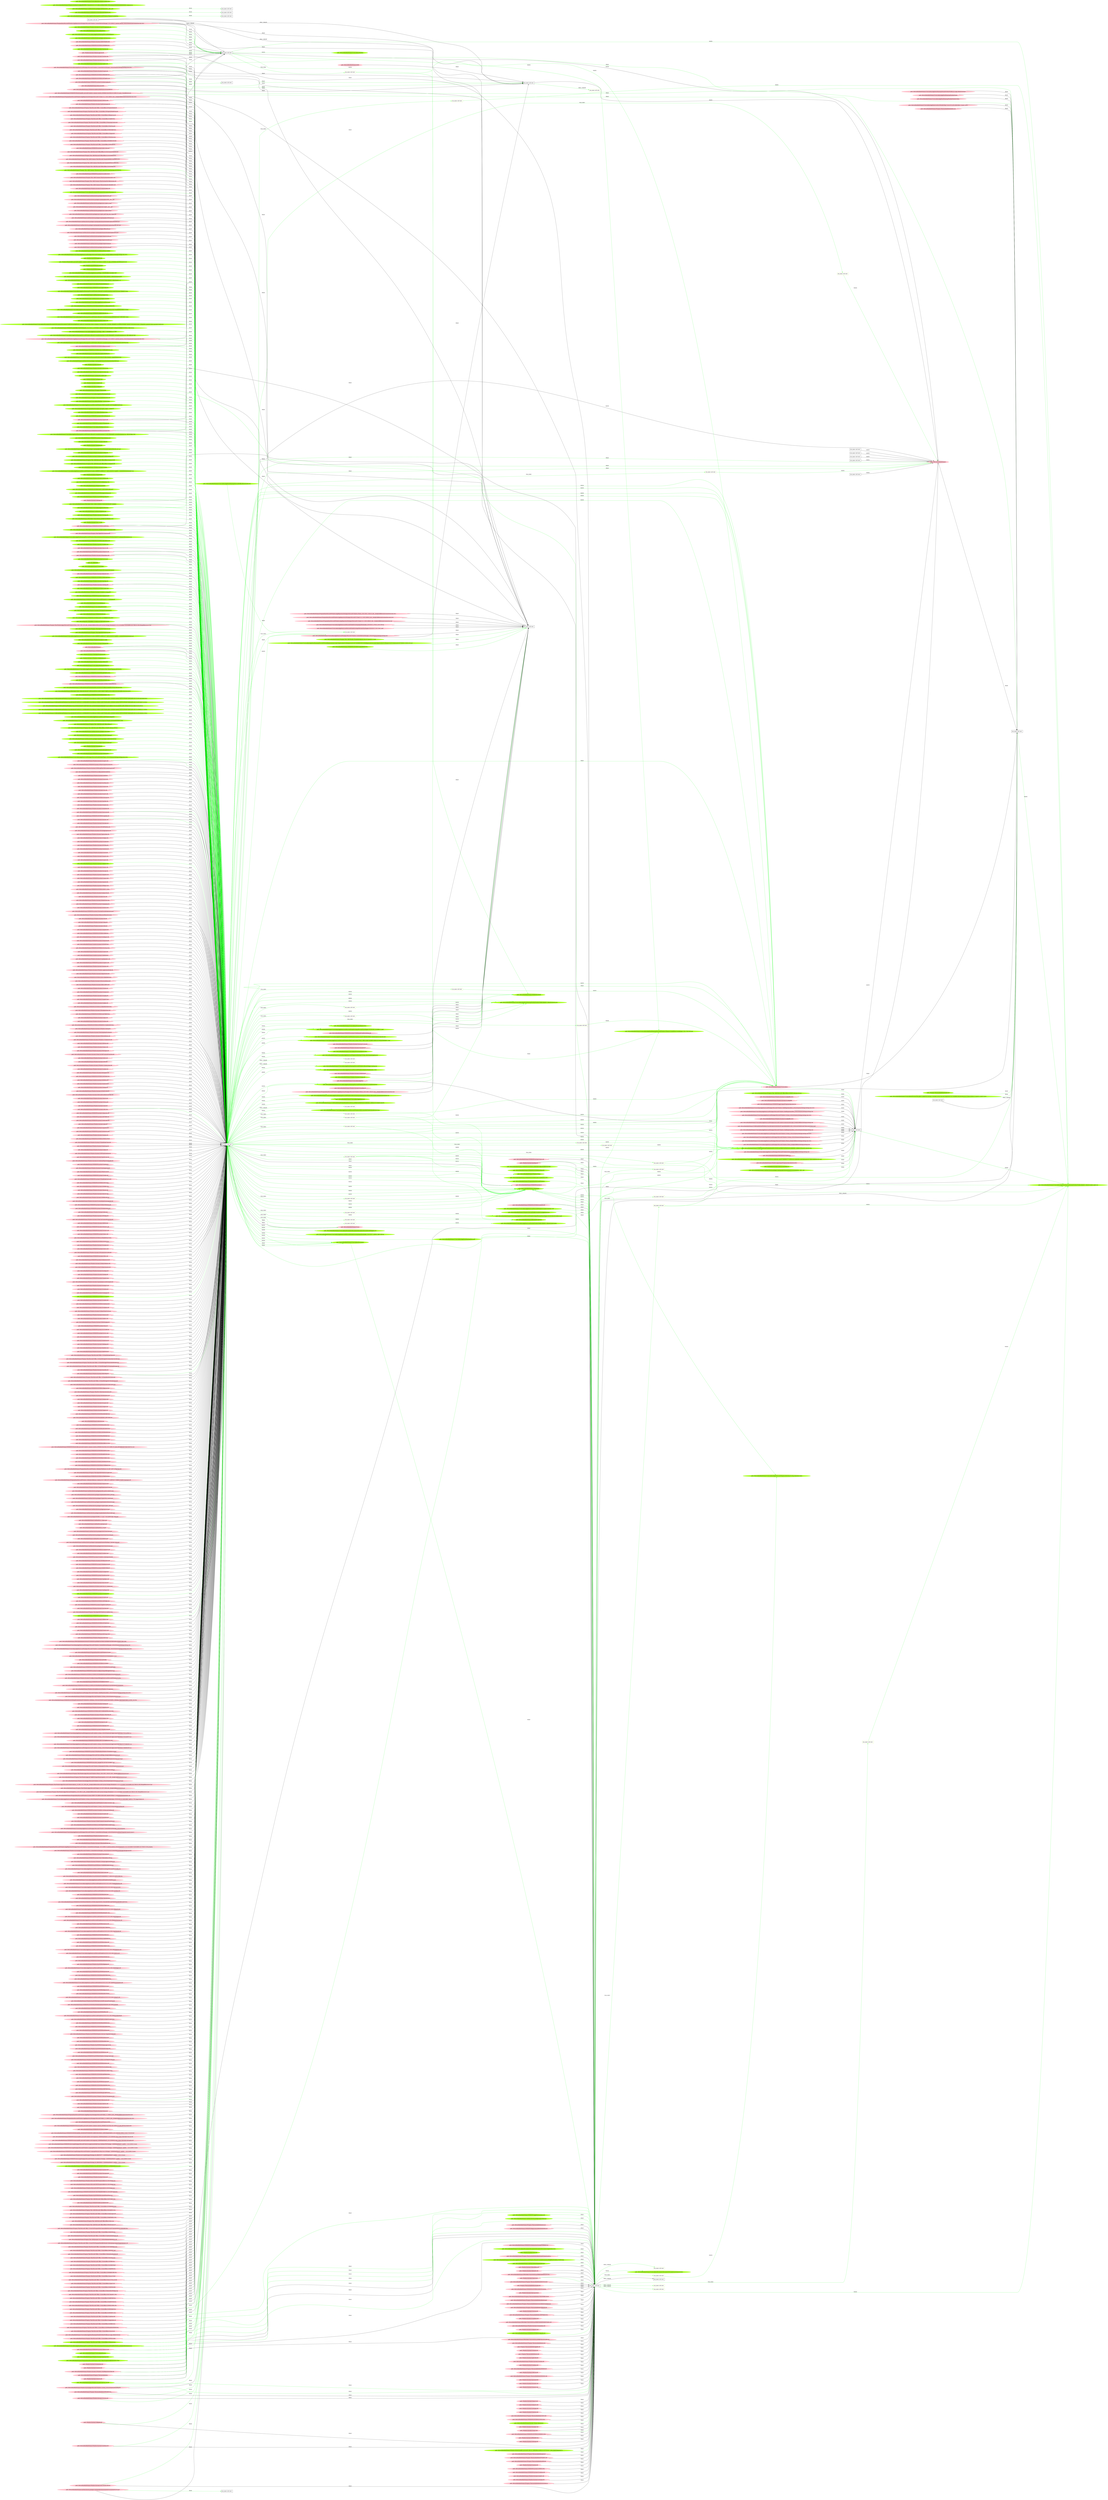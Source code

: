 digraph {
	rankdir=LR
	422 [label="exe_name: null cmd: " color=black shape=box style=solid]
	1087 [label="exe_name: null cmd: " color=greenyellow shape=box style=solid]
	422 -> 1087 [label=FILE_EXEC color=green]
	422 [label="exe_name: null cmd: " color=black shape=box style=solid]
	1092 [label="exe_name: null cmd: " color=greenyellow shape=box style=solid]
	422 -> 1092 [label=FILE_EXEC color=green]
	422 [label="exe_name: null cmd: " color=black shape=box style=solid]
	1117 [label="exe_name: null cmd: " color=greenyellow shape=box style=solid]
	422 -> 1117 [label=FILE_EXEC color=green]
	422 [label="exe_name: null cmd: " color=black shape=box style=solid]
	1126 [label="exe_name: null cmd: " color=greenyellow shape=box style=solid]
	422 -> 1126 [label=FILE_EXEC color=green]
	422 [label="exe_name: null cmd: " color=black shape=box style=solid]
	1129 [label="exe_name: null cmd: " color=greenyellow shape=box style=solid]
	422 -> 1129 [label=FILE_EXEC color=green]
	422 [label="exe_name: null cmd: " color=black shape=box style=solid]
	1132 [label="exe_name: null cmd: " color=greenyellow shape=box style=solid]
	422 -> 1132 [label=FILE_EXEC color=green]
	422 [label="exe_name: null cmd: " color=black shape=box style=solid]
	1152 [label="exe_name: null cmd: " color=greenyellow shape=box style=solid]
	422 -> 1152 [label=FILE_EXEC color=green]
	422 [label="exe_name: null cmd: " color=black shape=box style=solid]
	1177 [label="exe_name: null cmd: " color=greenyellow shape=box style=solid]
	422 -> 1177 [label=FILE_EXEC color=green]
	422 [label="exe_name: null cmd: " color=black shape=box style=solid]
	1208 [label="exe_name: null cmd: " color=greenyellow shape=box style=solid]
	422 -> 1208 [label=FILE_EXEC color=green]
	422 [label="exe_name: null cmd: " color=black shape=box style=solid]
	1216 [label="exe_name: null cmd: " color=greenyellow shape=box style=solid]
	422 -> 1216 [label=FILE_EXEC color=green]
	422 [label="exe_name: null cmd: " color=black shape=box style=solid]
	1270 [label="exe_name: null cmd: " color=greenyellow shape=box style=solid]
	422 -> 1270 [label=FILE_EXEC color=green]
	422 [label="exe_name: null cmd: " color=black shape=box style=solid]
	1288 [label="exe_name: null cmd: " color=greenyellow shape=box style=solid]
	422 -> 1288 [label=FILE_EXEC color=green]
	422 [label="exe_name: null cmd: " color=black shape=box style=solid]
	1298 [label="exe_name: null cmd: " color=greenyellow shape=box style=solid]
	422 -> 1298 [label=FILE_EXEC color=green]
	422 [label="exe_name: null cmd: " color=black shape=box style=solid]
	1301 [label="exe_name: null cmd: " color=greenyellow shape=box style=solid]
	422 -> 1301 [label=FILE_EXEC color=green]
	422 [label="exe_name: null cmd: " color=black shape=box style=solid]
	1308 [label="exe_name: null cmd: " color=greenyellow shape=box style=solid]
	422 -> 1308 [label=FILE_EXEC color=green]
	422 [label="exe_name: null cmd: " color=black shape=box style=solid]
	1311 [label="exe_name: null cmd: " color=greenyellow shape=box style=solid]
	422 -> 1311 [label=FILE_EXEC color=green]
	422 [label="exe_name: null cmd: " color=black shape=box style=solid]
	1320 [label="exe_name: null cmd: " color=greenyellow shape=box style=solid]
	422 -> 1320 [label=FILE_EXEC color=green]
	422 [label="exe_name: null cmd: " color=black shape=box style=solid]
	1324 [label="exe_name: null cmd: " color=greenyellow shape=box style=solid]
	422 -> 1324 [label=FILE_EXEC color=green]
	422 [label="exe_name: null cmd: " color=black shape=box style=solid]
	1358 [label="exe_name: null cmd: " color=greenyellow shape=box style=solid]
	422 -> 1358 [label=FILE_EXEC color=green]
	435 [label="exe_name: null cmd: " color=black shape=box style=solid]
	1375 [label="exe_name: null cmd: " color=greenyellow shape=box style=solid]
	435 -> 1375 [label=FILE_EXEC color=green]
	0 [label="exe_name: null cmd: " color=black shape=box style=solid]
	1401 [label="exe_name: null cmd: " color=greenyellow shape=box style=solid]
	0 -> 1401 [label=FILE_EXEC color=green]
	0 [label="exe_name: null cmd: " color=black shape=box style=solid]
	1407 [label="exe_name: null cmd: " color=greenyellow shape=box style=solid]
	0 -> 1407 [label=FILE_EXEC color=green]
	0 [label="exe_name: null cmd: " color=black shape=box style=solid]
	1419 [label="exe_name: null cmd: " color=greenyellow shape=box style=solid]
	0 -> 1419 [label=FILE_EXEC color=green]
	0 [label="exe_name: null cmd: " color=black shape=box style=solid]
	1429 [label="exe_name: null cmd: " color=greenyellow shape=box style=solid]
	0 -> 1429 [label=FILE_EXEC color=green]
	0 [label="exe_name: null cmd: " color=black shape=box style=solid]
	1445 [label="exe_name: null cmd: " color=greenyellow shape=box style=solid]
	0 -> 1445 [label=FILE_EXEC color=green]
	1203 [label="path: /Device/HarddiskVolume2/Users/admin/AppData/Roaming/Microsoft/Windows/Themes/CachedFiles/CachedImage_1024_768_POS4.jpg" color=greenyellow shape=oval style=filled]
	422 [label="exe_name: null cmd: " color=black shape=box style=solid]
	1203 -> 422 [label=READ color=green]
	446 [label="path: /Device/HarddiskVolume2/Program Files/TightVNC/tvnserver.exe" color=pink shape=oval style=filled]
	422 [label="exe_name: null cmd: " color=black shape=box style=solid]
	446 -> 422 [label=READ color=green]
	1296 [label="path: /Device/HarddiskVolume2/Users/admin/AppData/Roaming/Microsoft/Windows/Recent/AutomaticDestinations/f01b4d95cf55d32a.automaticDestinations-ms" color=greenyellow shape=oval style=filled]
	422 [label="exe_name: null cmd: " color=black shape=box style=solid]
	1296 -> 422 [label=READ color=green]
	1296 [label="path: /Device/HarddiskVolume2/Users/admin/AppData/Roaming/Microsoft/Windows/Recent/AutomaticDestinations/f01b4d95cf55d32a.automaticDestinations-ms" color=greenyellow shape=oval style=filled]
	0 [label="exe_name: null cmd: " color=black shape=box style=solid]
	1296 -> 0 [label=READ color=green]
	1003 [label="path: /Device/HarddiskVolume2" color=pink shape=oval style=filled]
	422 [label="exe_name: null cmd: " color=black shape=box style=solid]
	1003 -> 422 [label=READ color=green]
	1200 [label="path: /Device/HarddiskVolume2/Users/admin/AppData/Roaming/Microsoft/Windows/Recent/AutomaticDestinations/5f7b5f1e01b83767.automaticDestinations-ms" color=greenyellow shape=oval style=filled]
	422 [label="exe_name: null cmd: " color=black shape=box style=solid]
	1200 -> 422 [label=READ color=green]
	435 [label="exe_name: null cmd: " color=black shape=box style=solid]
	1203 [label="path: /Device/HarddiskVolume2/Users/admin/AppData/Roaming/Microsoft/Windows/Themes/CachedFiles/CachedImage_1024_768_POS4.jpg" color=greenyellow shape=oval style=filled]
	435 -> 1203 [label=WRITE color=green]
	1280 [label="path: /Device/HarddiskVolume2/WINDOWS/SYSTEM32/kernelbase.dll" color=greenyellow shape=oval style=filled]
	422 [label="exe_name: null cmd: " color=black shape=box style=solid]
	1280 -> 422 [label=READ color=green]
	1068 [label="path: /Device/HarddiskVolume2/WINDOWS" color=greenyellow shape=oval style=filled]
	0 [label="exe_name: null cmd: " color=black shape=box style=solid]
	1068 -> 0 [label=READ color=green]
	1319 [label="path: /Device/HarddiskVolume2/Windows/System32/tasklist.exe" color=greenyellow shape=oval style=filled]
	422 [label="exe_name: null cmd: " color=black shape=box style=solid]
	1319 -> 422 [label=READ color=green]
	995 [label="path: /Device/HarddiskVolume2/Windows/System32/rpcrt4.dll" color=pink shape=oval style=filled]
	422 [label="exe_name: null cmd: " color=black shape=box style=solid]
	995 -> 422 [label=READ color=green]
	1027 [label="path: /Device/HarddiskVolume2/Windows/System32/msvcrt.dll" color=pink shape=oval style=filled]
	422 [label="exe_name: null cmd: " color=black shape=box style=solid]
	1027 -> 422 [label=READ color=green]
	1035 [label="path: /Device/HarddiskVolume2/WINDOWS/system32/oleaut32.dll" color=pink shape=oval style=filled]
	422 [label="exe_name: null cmd: " color=black shape=box style=solid]
	1035 -> 422 [label=READ color=green]
	733 [label="path: /Device/HarddiskVolume2/Windows/System32/framedynos.dll" color=pink shape=oval style=filled]
	422 [label="exe_name: null cmd: " color=black shape=box style=solid]
	733 -> 422 [label=READ color=green]
	1221 [label="path: /Device/HarddiskVolume2/Windows/System32/srvcli.dll" color=greenyellow shape=oval style=filled]
	422 [label="exe_name: null cmd: " color=black shape=box style=solid]
	1221 -> 422 [label=READ color=green]
	961 [label="path: /Device/HarddiskVolume2/Users/admin/AppData/Local/Packages/Microsoft.Windows.ContentDeliveryManager_cw5n1h2txyewy/Settings/settings.dat.LOG1" color=pink shape=oval style=filled]
	422 [label="exe_name: null cmd: " color=black shape=box style=solid]
	961 -> 422 [label=READ color=green]
	951 [label="path: /Device/HarddiskVolume2/Users/admin/AppData/Local/Packages/Microsoft.Windows.ContentDeliveryManager_cw5n1h2txyewy/Settings/settings.dat" color=pink shape=oval style=filled]
	422 [label="exe_name: null cmd: " color=black shape=box style=solid]
	951 -> 422 [label=READ color=green]
	422 [label="exe_name: null cmd: " color=black shape=box style=solid]
	951 [label="path: /Device/HarddiskVolume2/Users/admin/AppData/Local/Packages/Microsoft.Windows.ContentDeliveryManager_cw5n1h2txyewy/Settings/settings.dat" color=pink shape=oval style=filled]
	422 -> 951 [label=WRITE color=green]
	39 [label="path: /Device/HarddiskVolume2/WINDOWS/system32/ktmw32.dll" color=pink shape=oval style=filled]
	0 [label="exe_name: null cmd: " color=black shape=box style=solid]
	39 -> 0 [label=READ color=green]
	1347 [label="path: /FI_UNKNOWN" color=greenyellow shape=oval style=filled]
	422 [label="exe_name: null cmd: " color=black shape=box style=solid]
	1347 -> 422 [label=READ color=green]
	924 [label="path: /Windows/System32/profapi.dll" color=pink shape=oval style=filled]
	0 [label="exe_name: null cmd: " color=black shape=box style=solid]
	924 -> 0 [label=READ color=green]
	1202 [label="path: /Device/HarddiskVolume2/Users/Public" color=greenyellow shape=oval style=filled]
	422 [label="exe_name: null cmd: " color=black shape=box style=solid]
	1202 -> 422 [label=READ color=green]
	1260 [label="path: /Device/HarddiskVolume2/Users/admin/Pictures" color=greenyellow shape=oval style=filled]
	422 [label="exe_name: null cmd: " color=black shape=box style=solid]
	1260 -> 422 [label=READ color=green]
	1024 [label="path: /Device/HarddiskVolume2/Users" color=pink shape=oval style=filled]
	422 [label="exe_name: null cmd: " color=black shape=box style=solid]
	1024 -> 422 [label=READ color=green]
	1195 [label="path: /Device/HarddiskVolume2/Users/admin/backup/Documents/Documents/Documents" color=greenyellow shape=oval style=filled]
	422 [label="exe_name: null cmd: " color=black shape=box style=solid]
	1195 -> 422 [label=READ color=green]
	1382 [label="path: /Device/HarddiskVolume2/Windows/System32/CoreUIComponents.dll" color=greenyellow shape=oval style=filled]
	435 [label="exe_name: null cmd: " color=black shape=box style=solid]
	1382 -> 435 [label=READ color=green]
	1041 [label="path: /Device/HarddiskVolume2/Windows/System32/kernel32.dll" color=pink shape=oval style=filled]
	422 [label="exe_name: null cmd: " color=black shape=box style=solid]
	1041 -> 422 [label=READ color=green]
	1028 [label="path: /Device/HarddiskVolume2/WINDOWS/SYSTEM32/LOCALE.NLS" color=pink shape=oval style=filled]
	422 [label="exe_name: null cmd: " color=black shape=box style=solid]
	1028 -> 422 [label=READ color=green]
	1110 [label="path: /Device/HarddiskVolume2/WINDOWS/SYSTEM32/WMSGAPI.DLL" color=greenyellow shape=oval style=filled]
	422 [label="exe_name: null cmd: " color=black shape=box style=solid]
	1110 -> 422 [label=READ color=green]
	1354 [label="path: /Device/HarddiskVolume2/Windows/System32/profapi.dll" color=greenyellow shape=oval style=filled]
	422 [label="exe_name: null cmd: " color=black shape=box style=solid]
	1354 -> 422 [label=READ color=green]
	296 [label="path: /Device/HarddiskVolume2/Windows/System32/shlwapi.dll" color=pink shape=oval style=filled]
	422 [label="exe_name: null cmd: " color=black shape=box style=solid]
	296 -> 422 [label=READ color=green]
	1191 [label="path: /Device/HarddiskVolume2/WINDOWS/SYSTEM32/ole32.dll" color=greenyellow shape=oval style=filled]
	422 [label="exe_name: null cmd: " color=black shape=box style=solid]
	1191 -> 422 [label=READ color=green]
	1207 [label="path: /Device/HarddiskVolume2/Windows/System32/windows.storage.dll" color=greenyellow shape=oval style=filled]
	422 [label="exe_name: null cmd: " color=black shape=box style=solid]
	1207 -> 422 [label=READ color=green]
	1294 [label="path: /Device/HarddiskVolume2/Windows/System32/powrprof.dll" color=greenyellow shape=oval style=filled]
	422 [label="exe_name: null cmd: " color=black shape=box style=solid]
	1294 -> 422 [label=READ color=green]
	1392 [label="path: /Device/HarddiskVolume2/WINDOWS/SYSTEM32/AMSIPROXY.DLL" color=greenyellow shape=oval style=filled]
	460 [label="exe_name: null cmd: " color=black shape=box style=solid]
	1392 -> 460 [label=READ color=green]
	1307 [label="path: /Device/HarddiskVolume2/ProgramData/Microsoft/Windows/Start Menu/Programs/Administrative Tools" color=greenyellow shape=oval style=filled]
	422 [label="exe_name: null cmd: " color=black shape=box style=solid]
	1307 -> 422 [label=READ color=green]
	1307 [label="path: /Device/HarddiskVolume2/ProgramData/Microsoft/Windows/Start Menu/Programs/Administrative Tools" color=greenyellow shape=oval style=filled]
	0 [label="exe_name: null cmd: " color=black shape=box style=solid]
	1307 -> 0 [label=READ color=green]
	474 [label="path: /Device/HarddiskVolume2/Users/admin" color=pink shape=oval style=filled]
	422 [label="exe_name: null cmd: " color=black shape=box style=solid]
	474 -> 422 [label=READ color=green]
	1234 [label="path: /Device/HarddiskVolume2/WINDOWS/System32/npmproxy.dll" color=greenyellow shape=oval style=filled]
	422 [label="exe_name: null cmd: " color=black shape=box style=solid]
	1234 -> 422 [label=READ color=green]
	1248 [label="path: /Device/HarddiskVolume2/WINDOWS/system32/Microsoft/Protect/S-1-5-18/Preferred" color=greenyellow shape=oval style=filled]
	422 [label="exe_name: null cmd: " color=black shape=box style=solid]
	1248 -> 422 [label=READ color=green]
	983 [label="path: /Device/HarddiskVolume2/ProgramData/Microsoft/Windows/AppRepository/Packages/Microsoft.Windows.ContentDeliveryManager_10.0.16299.15_neutral_neutral_cw5n1h2txyewy/ActivationStore.dat.LOG2" color=pink shape=oval style=filled]
	422 [label="exe_name: null cmd: " color=black shape=box style=solid]
	983 -> 422 [label=READ color=green]
	1028 [label="path: /Device/HarddiskVolume2/WINDOWS/SYSTEM32/LOCALE.NLS" color=pink shape=oval style=filled]
	422 [label="exe_name: null cmd: " color=black shape=box style=solid]
	1028 -> 422 [label=READ color=green]
	1151 [label="path: /Device/HarddiskVolume2/Users/desktop.ini" color=greenyellow shape=oval style=filled]
	422 [label="exe_name: null cmd: " color=black shape=box style=solid]
	1151 -> 422 [label=READ color=green]
	1186 [label="path: /Device/HarddiskVolume2/Users/admin/AppData/Roaming/Microsoft" color=greenyellow shape=oval style=filled]
	0 [label="exe_name: null cmd: " color=black shape=box style=solid]
	1186 -> 0 [label=READ color=green]
	1362 [label="path: /Device/HarddiskVolume2/Users/admin/AppData/Roaming/Microsoft/Windows/Themes/CachedFiles" color=greenyellow shape=oval style=filled]
	443 [label="exe_name: null cmd: " color=black shape=box style=solid]
	1362 -> 443 [label=READ color=green]
	1383 [label="path: /Device/HarddiskVolume2/Users/admin/Music" color=greenyellow shape=oval style=filled]
	435 [label="exe_name: null cmd: " color=black shape=box style=solid]
	1383 -> 435 [label=READ color=green]
	1106 [label="path: /Device/HarddiskVolume2/Users/admin/Documents" color=greenyellow shape=oval style=filled]
	422 [label="exe_name: null cmd: " color=black shape=box style=solid]
	1106 -> 422 [label=READ color=green]
	1154 [label="path: /Device/HarddiskVolume2/Users/admin/Downloads" color=greenyellow shape=oval style=filled]
	422 [label="exe_name: null cmd: " color=black shape=box style=solid]
	1154 -> 422 [label=READ color=green]
	1260 [label="path: /Device/HarddiskVolume2/Users/admin/Pictures" color=greenyellow shape=oval style=filled]
	0 [label="exe_name: null cmd: " color=black shape=box style=solid]
	1260 -> 0 [label=READ color=green]
	1448 [label="path: /Device/HarddiskVolume2/WINDOWS/SYSTEM32/DRIVERSTORE/FILEREPOSITORY" color=greenyellow shape=oval style=filled]
	0 [label="exe_name: null cmd: " color=black shape=box style=solid]
	1448 -> 0 [label=READ color=green]
	1356 [label="path: /Device/HarddiskVolume2/Windows/System32/TextInputFramework.dll" color=greenyellow shape=oval style=filled]
	422 [label="exe_name: null cmd: " color=black shape=box style=solid]
	1356 -> 422 [label=READ color=green]
	1440 [label="path: /Device/HarddiskVolume2/WINDOWS/SYSTEM32/FMS.DLL" color=greenyellow shape=oval style=filled]
	0 [label="exe_name: null cmd: " color=black shape=box style=solid]
	1440 -> 0 [label=READ color=green]
	375 [label="path: /Device/HarddiskVolume2/WINDOWS/SYSTEM32/dhcpcsvc6.DLL" color=pink shape=oval style=filled]
	422 [label="exe_name: null cmd: " color=black shape=box style=solid]
	375 -> 422 [label=READ color=green]
	375 [label="path: /Device/HarddiskVolume2/WINDOWS/SYSTEM32/dhcpcsvc6.DLL" color=pink shape=oval style=filled]
	422 [label="exe_name: null cmd: " color=black shape=box style=solid]
	375 -> 422 [label=READ color=green]
	1083 [label="path: /Device/HarddiskVolume2/WINDOWS/WIN.INI" color=greenyellow shape=oval style=filled]
	422 [label="exe_name: null cmd: " color=black shape=box style=solid]
	1083 -> 422 [label=READ color=green]
	1425 [label="path: /Device/HarddiskVolume2/WINDOWS/SYSTEM32/EN-US/FMS.DLL.MUI" color=greenyellow shape=oval style=filled]
	0 [label="exe_name: null cmd: " color=black shape=box style=solid]
	1425 -> 0 [label=READ color=green]
	1102 [label="path: /Device/HarddiskVolume2/WINDOWS/SYSTEM32/EN-US/UIRIBBON.DLL.MUI" color=greenyellow shape=oval style=filled]
	422 [label="exe_name: null cmd: " color=black shape=box style=solid]
	1102 -> 422 [label=READ color=green]
	53 [label="path: /Windows/System32/shlwapi.dll" color=pink shape=oval style=filled]
	422 [label="exe_name: null cmd: " color=black shape=box style=solid]
	53 -> 422 [label=READ color=green]
	1435 [label="path: /Device/HarddiskVolume2/ProgramData/Microsoft/Windows" color=greenyellow shape=oval style=filled]
	0 [label="exe_name: null cmd: " color=black shape=box style=solid]
	1435 -> 0 [label=READ color=green]
	1436 [label="path: /Device/HarddiskVolume2/Users/admin/AppData/Local/Microsoft/Windows/Caches/cversions.1.db" color=greenyellow shape=oval style=filled]
	0 [label="exe_name: null cmd: " color=black shape=box style=solid]
	1436 -> 0 [label=READ color=green]
	1106 [label="path: /Device/HarddiskVolume2/Users/admin/Documents" color=greenyellow shape=oval style=filled]
	0 [label="exe_name: null cmd: " color=black shape=box style=solid]
	1106 -> 0 [label=READ color=green]
	1180 [label="path: /Device/Mup/TA1-FIVEDIRECTI*/MAILSLOT/NET/NETLOGON" color=greenyellow shape=oval style=filled]
	422 [label="exe_name: null cmd: " color=black shape=box style=solid]
	1180 -> 422 [label=READ color=green]
	1003 [label="path: /Device/HarddiskVolume2" color=pink shape=oval style=filled]
	422 [label="exe_name: null cmd: " color=black shape=box style=solid]
	1003 -> 422 [label=READ color=green]
	783 [label="path: /Device/HarddiskVolume2/Program Files/WindowsApps/Microsoft.WindowsStore_11811.1001.18.0_x64__8wekyb3d8bbwe/Microsoft.System.Package.Metadata/S-1-5-21-231540947-922634896-4161786520-1004-MergedResources-0.pri" color=pink shape=oval style=filled]
	422 [label="exe_name: null cmd: " color=black shape=box style=solid]
	783 -> 422 [label=READ color=green]
	1385 [label="path: /Device/HarddiskVolume2/Users/admin/AppData/Roaming/Microsoft/desktop.ini" color=greenyellow shape=oval style=filled]
	435 [label="exe_name: null cmd: " color=black shape=box style=solid]
	1385 -> 435 [label=READ color=green]
	1283 [label="path: /Device/HarddiskVolume2/Program Files/OpenSSH-Win64/ssh.exe" color=greenyellow shape=oval style=filled]
	422 [label="exe_name: null cmd: " color=black shape=box style=solid]
	1283 -> 422 [label=READ color=green]
	1101 [label="path: /Device/HarddiskVolume2/Program Files/OpenSSH-Win64/scp.exe" color=greenyellow shape=oval style=filled]
	422 [label="exe_name: null cmd: " color=black shape=box style=solid]
	1101 -> 422 [label=READ color=green]
	1149 [label="path: /Device/HarddiskVolume2/Windows/System32/gdi32.dll" color=greenyellow shape=oval style=filled]
	422 [label="exe_name: null cmd: " color=black shape=box style=solid]
	1149 -> 422 [label=READ color=green]
	1149 [label="path: /Device/HarddiskVolume2/Windows/System32/gdi32.dll" color=greenyellow shape=oval style=filled]
	41 [label="exe_name: null cmd: " color=black shape=box style=solid]
	1149 -> 41 [label=READ color=green]
	1108 [label="path: /Device/HarddiskVolume2/Users/admin/AppData/Local/Microsoft/Windows/Caches/{AFBF9F1A-8EE8-4C77-AF34-C647E37CA0D9}.1.ver0x0000000000000005.db" color=greenyellow shape=oval style=filled]
	422 [label="exe_name: null cmd: " color=black shape=box style=solid]
	1108 -> 422 [label=READ color=green]
	1188 [label="path: /Device/HarddiskVolume2/Windows/System32/.config" color=greenyellow shape=oval style=filled]
	422 [label="exe_name: null cmd: " color=black shape=box style=solid]
	1188 -> 422 [label=READ color=green]
	1204 [label="path: /Device/HarddiskVolume2/Windows/System32/bitsperf.dll" color=greenyellow shape=oval style=filled]
	422 [label="exe_name: null cmd: " color=black shape=box style=solid]
	1204 -> 422 [label=READ color=green]
	474 [label="path: /Device/HarddiskVolume2/Users/admin" color=pink shape=oval style=filled]
	422 [label="exe_name: null cmd: " color=black shape=box style=solid]
	474 -> 422 [label=READ color=green]
	322 [label="path: /Device/HarddiskVolume2/ProgramData/Microsoft/Windows/AppRepository/Packages/Microsoft.UI.Xaml.2.0_2.1810.18004.0_x64__8wekyb3d8bbwe/ActivationStore.dat.LOG2" color=pink shape=oval style=filled]
	422 [label="exe_name: null cmd: " color=black shape=box style=solid]
	322 -> 422 [label=READ color=green]
	1107 [label="path: /Device/HarddiskVolume2/Users/admin/AppData/Roaming" color=greenyellow shape=oval style=filled]
	0 [label="exe_name: null cmd: " color=black shape=box style=solid]
	1107 -> 0 [label=READ color=green]
	474 [label="path: /Device/HarddiskVolume2/Users/admin" color=pink shape=oval style=filled]
	455 [label="exe_name: null cmd: " color=black shape=box style=solid]
	474 -> 455 [label=READ color=green]
	1003 [label="path: /Device/HarddiskVolume2" color=pink shape=oval style=filled]
	422 [label="exe_name: null cmd: " color=black shape=box style=solid]
	1003 -> 422 [label=READ color=green]
	805 [label="path: /Device/HarddiskVolume2/Users/admin/AppData" color=pink shape=oval style=filled]
	460 [label="exe_name: null cmd: " color=black shape=box style=solid]
	805 -> 460 [label=READ color=green]
	1107 [label="path: /Device/HarddiskVolume2/Users/admin/AppData/Roaming" color=greenyellow shape=oval style=filled]
	422 [label="exe_name: null cmd: " color=black shape=box style=solid]
	1107 -> 422 [label=READ color=green]
	584 [label="path: /Device/HarddiskVolume2/WINDOWS/system32" color=pink shape=oval style=filled]
	422 [label="exe_name: null cmd: " color=black shape=box style=solid]
	584 -> 422 [label=READ color=green]
	652 [label="path: /Device/HarddiskVolume4" color=pink shape=oval style=filled]
	422 [label="exe_name: null cmd: " color=black shape=box style=solid]
	652 -> 422 [label=READ color=green]
	73 [label="path: /Device/HarddiskVolume2/WINDOWS/FONTS" color=pink shape=oval style=filled]
	422 [label="exe_name: null cmd: " color=black shape=box style=solid]
	73 -> 422 [label=READ color=green]
	892 [label="path: /Windows/System32/sechost.dll" color=pink shape=oval style=filled]
	422 [label="exe_name: null cmd: " color=black shape=box style=solid]
	892 -> 422 [label=READ color=green]
	1251 [label="path: /Windows/System32/TextInputFramework.dll" color=greenyellow shape=oval style=filled]
	422 [label="exe_name: null cmd: " color=black shape=box style=solid]
	1251 -> 422 [label=READ color=green]
	1069 [label="path: /Windows/System32/Windows.Globalization.dll" color=greenyellow shape=oval style=filled]
	422 [label="exe_name: null cmd: " color=black shape=box style=solid]
	1069 -> 422 [label=READ color=green]
	1212 [label="path: /Device/HarddiskVolume2/Windows/System32/fltLib.dll" color=greenyellow shape=oval style=filled]
	422 [label="exe_name: null cmd: " color=black shape=box style=solid]
	1212 -> 422 [label=READ color=green]
	1170 [label="path: /Device/HarddiskVolume2/Users/admin/Desktop/desktop.ini" color=greenyellow shape=oval style=filled]
	422 [label="exe_name: null cmd: " color=black shape=box style=solid]
	1170 -> 422 [label=READ color=green]
	1106 [label="path: /Device/HarddiskVolume2/Users/admin/Documents" color=greenyellow shape=oval style=filled]
	422 [label="exe_name: null cmd: " color=black shape=box style=solid]
	1106 -> 422 [label=READ color=green]
	584 [label="path: /Device/HarddiskVolume2/WINDOWS/system32" color=pink shape=oval style=filled]
	422 [label="exe_name: null cmd: " color=black shape=box style=solid]
	584 -> 422 [label=READ color=green]
	1174 [label="path: /Device/HarddiskVolume2/Users/admin/AppData/Roaming/Microsoft/Windows/Start Menu/Programs/Accessories" color=greenyellow shape=oval style=filled]
	422 [label="exe_name: null cmd: " color=black shape=box style=solid]
	1174 -> 422 [label=READ color=green]
	1172 [label="path: /Device/HarddiskVolume2/Program Files/Microsoft Office 15/root/Office15/Winword.exe" color=greenyellow shape=oval style=filled]
	455 [label="exe_name: null cmd: " color=black shape=box style=solid]
	1172 -> 455 [label=READ color=green]
	1391 [label="path: /Device/HarddiskVolume2/Windows/System32/srpapi.dll" color=greenyellow shape=oval style=filled]
	460 [label="exe_name: null cmd: " color=black shape=box style=solid]
	1391 -> 460 [label=READ color=green]
	649 [label="path: /Device/HarddiskVolume2/WINDOWS/SERVICEPROFILES/LOCALSERVICE" color=pink shape=oval style=filled]
	41 [label="exe_name: null cmd: " color=black shape=box style=solid]
	649 -> 41 [label=READ color=green]
	1434 [label="path: /Device/HarddiskVolume2/Windows/ServiceProfiles/LocalService/AppData/Local" color=greenyellow shape=oval style=filled]
	0 [label="exe_name: null cmd: " color=black shape=box style=solid]
	1434 -> 0 [label=READ color=green]
	1422 [label="path: /Device/HarddiskVolume2/WINDOWS/AppPatch/sysmain.sdb" color=greenyellow shape=oval style=filled]
	0 [label="exe_name: null cmd: " color=black shape=box style=solid]
	1422 -> 0 [label=READ color=green]
	1090 [label="path: /Device/HarddiskVolume2/WINDOWS/SYSWOW64/ADVAPI32.DLL" color=greenyellow shape=oval style=filled]
	422 [label="exe_name: null cmd: " color=black shape=box style=solid]
	1090 -> 422 [label=READ color=green]
	40 [label="path: /Device/HarddiskVolume2/WINDOWS/SYSWOW64/UXTHEME.DLL" color=pink shape=oval style=filled]
	422 [label="exe_name: null cmd: " color=black shape=box style=solid]
	40 -> 422 [label=READ color=green]
	1114 [label="path: /Device/HarddiskVolume2/WINDOWS/SYSWOW64/DWRITE.DLL" color=greenyellow shape=oval style=filled]
	422 [label="exe_name: null cmd: " color=black shape=box style=solid]
	1114 -> 422 [label=READ color=green]
	1364 [label="path: /Device/HarddiskVolume2/WINDOWS/SYSWOW64/NETPROFM.DLL" color=greenyellow shape=oval style=filled]
	451 [label="exe_name: null cmd: " color=black shape=box style=solid]
	1364 -> 451 [label=READ color=green]
	23 [label="path: /Device/HarddiskVolume2/WINDOWS/SYSWOW64/ONDEMANDCONNROUTEHELPER.DLL" color=pink shape=oval style=filled]
	422 [label="exe_name: null cmd: " color=black shape=box style=solid]
	23 -> 422 [label=READ color=green]
	1250 [label="path: /Device/HarddiskVolume2/USERS/ADMIN/APPDATA/ROAMING/MICROSOFT/BIBLIOGRAPHY/STYLE/CHICAGO.XSL" color=greenyellow shape=oval style=filled]
	422 [label="exe_name: null cmd: " color=black shape=box style=solid]
	1250 -> 422 [label=READ color=green]
	1162 [label="path: /Device/HarddiskVolume2/PROGRAM FILES (X86)/MICROSOFT OFFICE/OFFICE15/DOCUMENT PARTS/1033/15/BUILT-IN BUILDING BLOCKS.DOTX" color=greenyellow shape=oval style=filled]
	422 [label="exe_name: null cmd: " color=black shape=box style=solid]
	1162 -> 422 [label=READ color=green]
	1317 [label="path: /Device/HarddiskVolume2/WINDOWS/SYSWOW64/OLEACC.DLL" color=greenyellow shape=oval style=filled]
	422 [label="exe_name: null cmd: " color=black shape=box style=solid]
	1317 -> 422 [label=READ color=green]
	1171 [label="path: /Device/HarddiskVolume2/USERS/ADMIN/APPDATA/LOCAL/MICROSOFT/OFFICE/15.0/WEBSERVICECACHE/ALLUSERS/CLIENTTEMPLATES.CONTENT.OFFICE.NET/SUPPORT-TEMPLATES-EN-US-MT16402488.PNG0" color=greenyellow shape=oval style=filled]
	422 [label="exe_name: null cmd: " color=black shape=box style=solid]
	1171 -> 422 [label=READ color=green]
	1272 [label="path: /Device/HarddiskVolume2/USERS/ADMIN/APPDATA/LOCAL/MICROSOFT/OFFICE/15.0/WEBSERVICECACHE/ALLUSERS/CLIENTTEMPLATES.CONTENT.OFFICE.NET/SUPPORT-TEMPLATES-EN-US-MT78500733.PNG0" color=greenyellow shape=oval style=filled]
	422 [label="exe_name: null cmd: " color=black shape=box style=solid]
	1272 -> 422 [label=READ color=green]
	1329 [label="path: /Device/HarddiskVolume2/USERS/ADMIN/APPDATA/LOCALLOW/MICROSOFT/CRYPTNETURLCACHE/METADATA/6BADA8974A10C4BD62CC921D13E43B18_88614FFAD35D353421B8A7E1FE18FCE4" color=greenyellow shape=oval style=filled]
	422 [label="exe_name: null cmd: " color=black shape=box style=solid]
	1329 -> 422 [label=READ color=green]
	1139 [label="path: /Device/HarddiskVolume2/USERS/ADMIN/APPDATA/LOCAL/MICROSOFT/OFFICE/15.0/WEBSERVICECACHE/ALLUSERS/CLIENTTEMPLATES.CONTENT.OFFICE.NET/SUPPORT-TEMPLATES-EN-US-MT88924273.PNG0" color=greenyellow shape=oval style=filled]
	422 [label="exe_name: null cmd: " color=black shape=box style=solid]
	1139 -> 422 [label=READ color=green]
	1297 [label="path: /Device/HarddiskVolume2/USERS/ADMIN/APPDATA/LOCAL/MICROSOFT/OFFICE/15.0/WEBSERVICECACHE/ALLUSERS/CLIENTTEMPLATES.CONTENT.OFFICE.NET/SUPPORT-TEMPLATES-EN-US-MT16382941.PNG0" color=greenyellow shape=oval style=filled]
	422 [label="exe_name: null cmd: " color=black shape=box style=solid]
	1297 -> 422 [label=READ color=green]
	1222 [label="path: /Device/HarddiskVolume2/Users/admin/AppData/Local/Microsoft/Windows/Explorer" color=greenyellow shape=oval style=filled]
	422 [label="exe_name: null cmd: " color=black shape=box style=solid]
	1222 -> 422 [label=READ color=green]
	1219 [label="path: /Device/HarddiskVolume2/Users/admin/AppData/Local/Microsoft/Windows/Explorer/ThumbCacheToDelete/thm3C.tmp" color=greenyellow shape=oval style=filled]
	422 [label="exe_name: null cmd: " color=black shape=box style=solid]
	1219 -> 422 [label=READ color=green]
	1339 [label="path: /Device/HarddiskVolume2/Program Files (x86)/Microsoft Office/Office15" color=greenyellow shape=oval style=filled]
	422 [label="exe_name: null cmd: " color=black shape=box style=solid]
	1339 -> 422 [label=READ color=green]
	1172 [label="path: /Device/HarddiskVolume2/Program Files/Microsoft Office 15/root/Office15/Winword.exe" color=greenyellow shape=oval style=filled]
	422 [label="exe_name: null cmd: " color=black shape=box style=solid]
	1172 -> 422 [label=READ color=green]
	1372 [label="path: /Device/HarddiskVolume2/Program Files (x86)/Microsoft Office/Office15/MSIPC/uk/msipc.dll.mui" color=greenyellow shape=oval style=filled]
	455 [label="exe_name: null cmd: " color=black shape=box style=solid]
	1372 -> 455 [label=READ color=green]
	0 [label="exe_name: null cmd: " color=black shape=box style=solid]
	1203 [label="path: /Device/HarddiskVolume2/Users/admin/AppData/Roaming/Microsoft/Windows/Themes/CachedFiles/CachedImage_1024_768_POS4.jpg" color=greenyellow shape=oval style=filled]
	0 -> 1203 [label=WRITE color=green]
	1080 [label="path: /Device/HarddiskVolume2/Program Files (x86)/Microsoft Office/Office15/MSIPC/el/msipc.dll.mui" color=greenyellow shape=oval style=filled]
	422 [label="exe_name: null cmd: " color=black shape=box style=solid]
	1080 -> 422 [label=READ color=green]
	1145 [label="path: /Device/HarddiskVolume2/salt/bin/Lib/site-packages/concurrent" color=greenyellow shape=oval style=filled]
	422 [label="exe_name: null cmd: " color=black shape=box style=solid]
	1145 -> 422 [label=READ color=green]
	1381 [label="path: /Device/HarddiskVolume2/salt/bin/Lib/site-packages/salt/executors" color=greenyellow shape=oval style=filled]
	435 [label="exe_name: null cmd: " color=black shape=box style=solid]
	1381 -> 435 [label=READ color=green]
	1173 [label="path: /Device/HarddiskVolume2/salt/bin/Lib/site-packages/salt/utils/winapi.pyc" color=greenyellow shape=oval style=filled]
	422 [label="exe_name: null cmd: " color=black shape=box style=solid]
	1173 -> 422 [label=READ color=green]
	1433 [label="path: /Device/HarddiskVolume2/salt/bin/Lib/site-packages/jinja2/lexer.pyc" color=greenyellow shape=oval style=filled]
	0 [label="exe_name: null cmd: " color=black shape=box style=solid]
	1433 -> 0 [label=READ color=green]
	1281 [label="path: /Device/HarddiskVolume2/salt/bin/Lib/site-packages/requests/packages/urllib3/util/wait.pyc" color=greenyellow shape=oval style=filled]
	422 [label="exe_name: null cmd: " color=black shape=box style=solid]
	1281 -> 422 [label=READ color=green]
	351 [label="path: /Device/HarddiskVolume2/salt/bin/Lib/site-packages/cryptography/hazmat/primitives/asymmetric/rsa.pyc" color=pink shape=oval style=filled]
	450 [label="exe_name: null cmd: " color=black shape=box style=solid]
	351 -> 450 [label=READ color=green]
	1121 [label="path: /Device/HarddiskVolume2/salt/bin/Lib/site-packages/requests/hooks.pyc" color=greenyellow shape=oval style=filled]
	422 [label="exe_name: null cmd: " color=black shape=box style=solid]
	1121 -> 422 [label=READ color=green]
	1365 [label="path: /Device/HarddiskVolume2/salt/bin/Lib/site-packages/salt/executors/__init__.pyc" color=greenyellow shape=oval style=filled]
	454 [label="exe_name: null cmd: " color=black shape=box style=solid]
	1365 -> 454 [label=READ color=green]
	1107 [label="path: /Device/HarddiskVolume2/Users/admin/AppData/Roaming" color=greenyellow shape=oval style=filled]
	422 [label="exe_name: null cmd: " color=black shape=box style=solid]
	1107 -> 422 [label=READ color=green]
	877 [label="path: /Device/HarddiskVolume2/Program Files/mozilla/firefox" color=pink shape=oval style=filled]
	422 [label="exe_name: null cmd: " color=black shape=box style=solid]
	877 -> 422 [label=READ color=green]
	652 [label="path: /Device/HarddiskVolume4" color=pink shape=oval style=filled]
	422 [label="exe_name: null cmd: " color=black shape=box style=solid]
	652 -> 422 [label=READ color=green]
	978 [label="path: /Device/HarddiskVolume2/WINDOWS/SYSTEM32/WTSAPI32.dll" color=pink shape=oval style=filled]
	445 [label="exe_name: null cmd: " color=black shape=box style=solid]
	978 -> 445 [label=READ color=green]
	1273 [label="path: /Windows/System32/msxml6.dll" color=greenyellow shape=oval style=filled]
	422 [label="exe_name: null cmd: " color=black shape=box style=solid]
	1273 -> 422 [label=READ color=green]
	1323 [label="path: /Device/HarddiskVolume2/Users/admin/Documents/atmospherical.rtf" color=greenyellow shape=oval style=filled]
	422 [label="exe_name: null cmd: " color=black shape=box style=solid]
	1323 -> 422 [label=READ color=green]
	1226 [label="path: /Device/HarddiskVolume2/WINDOWS/System32/dnsapi.dll" color=greenyellow shape=oval style=filled]
	422 [label="exe_name: null cmd: " color=black shape=box style=solid]
	1226 -> 422 [label=READ color=green]
	0 [label="exe_name: null cmd: " color=black shape=box style=solid]
	1443 [label="path: /Device/HarddiskVolume2/Users/admin/Documents/Documents/Documents/astromancer.docx" color=greenyellow shape=oval style=filled]
	0 -> 1443 [label=WRITE color=green]
	422 [label="exe_name: null cmd: " color=black shape=box style=solid]
	1119 [label="path: /Device/HarddiskVolume2/Users/admin/Documents/Documents/Documents/Documents/darlingness.rtf" color=greenyellow shape=oval style=filled]
	422 -> 1119 [label=WRITE color=green]
	422 [label="exe_name: null cmd: " color=black shape=box style=solid]
	1201 [label="path: /Device/HarddiskVolume2/Users/admin/AppData/Local/Microsoft/OneDrive/setup/logs/Downloader_2019-05-07_164504_18b8-1ef4.log" color=greenyellow shape=oval style=filled]
	422 -> 1201 [label=WRITE color=green]
	1176 [label="path: /Device/HarddiskVolume2/Users/admin/AppData/Local/Packages/Microsoft.AAD.BrokerPlugin_cw5n1h2txyewy/Settings/settings.dat.LOG2" color=greenyellow shape=oval style=filled]
	422 [label="exe_name: null cmd: " color=black shape=box style=solid]
	1176 -> 422 [label=READ color=green]
	714 [label="path: /Device/HarddiskVolume2/Windows/System32/crypt32.dll" color=pink shape=oval style=filled]
	422 [label="exe_name: null cmd: " color=black shape=box style=solid]
	714 -> 422 [label=READ color=green]
	302 [label="path: /Device/HarddiskVolume2/WINDOWS/System32/Winevt/Logs/Security.evtx" color=pink shape=oval style=filled]
	422 [label="exe_name: null cmd: " color=black shape=box style=solid]
	302 -> 422 [label=READ color=black]
	1177 [label="exe_name: null cmd: " color=greenyellow shape=box style=solid]
	1178 [label="path: /Device/HarddiskVolume2/Users/admin/AppData/Roaming/Mozilla/Firefox/Profiles/lxkehh21.default/xulstore.json" color=greenyellow shape=oval style=filled]
	1177 -> 1178 [label=WRITE color=green]
	173 [label="path: /Device/HarddiskVolume2/Windows/System32/WDI/LogFiles/WdiContextLog.etl.002" color=pink shape=oval style=filled]
	422 [label="exe_name: null cmd: " color=black shape=box style=solid]
	173 -> 422 [label=READ color=black]
	652 [label="path: /Device/HarddiskVolume4" color=pink shape=oval style=filled]
	422 [label="exe_name: null cmd: " color=black shape=box style=solid]
	652 -> 422 [label=READ color=black]
	728 [label="path: /Device/HarddiskVolume2/WINDOWS/GLOBALIZATION/SORTING" color=pink shape=oval style=filled]
	422 [label="exe_name: null cmd: " color=black shape=box style=solid]
	728 -> 422 [label=READ color=black]
	545 [label="path: /Device/HarddiskVolume2/WINDOWS/WinSxS/amd64_microsoft.windows.common-controls_6595b64144ccf1df_6.0.16299.125_none_15cbcf8893620c09" color=pink shape=oval style=filled]
	422 [label="exe_name: null cmd: " color=black shape=box style=solid]
	545 -> 422 [label=READ color=black]
	584 [label="path: /Device/HarddiskVolume2/WINDOWS/system32" color=pink shape=oval style=filled]
	422 [label="exe_name: null cmd: " color=black shape=box style=solid]
	584 -> 422 [label=READ color=black]
	446 [label="path: /Device/HarddiskVolume2/Program Files/TightVNC/tvnserver.exe" color=pink shape=oval style=filled]
	422 [label="exe_name: null cmd: " color=black shape=box style=solid]
	446 -> 422 [label=READ color=black]
	189 [label="path: /Device/HarddiskVolume2/Windows/System32/ntdll.dll" color=pink shape=oval style=filled]
	422 [label="exe_name: null cmd: " color=black shape=box style=solid]
	189 -> 422 [label=READ color=black]
	442 [label="path: /Device/HarddiskVolume2/Windows/System32/sxssrv.dll" color=pink shape=oval style=filled]
	422 [label="exe_name: null cmd: " color=black shape=box style=solid]
	442 -> 422 [label=READ color=black]
	224 [label="path: /Device/HarddiskVolume2/Windows/System32/ucrtbase.dll" color=pink shape=oval style=filled]
	422 [label="exe_name: null cmd: " color=black shape=box style=solid]
	224 -> 422 [label=READ color=black]
	84 [label="path: /Device/HarddiskVolume2/Windows/System32/winsrv.dll" color=pink shape=oval style=filled]
	422 [label="exe_name: null cmd: " color=black shape=box style=solid]
	84 -> 422 [label=READ color=black]
	86 [label="path: /Device/HarddiskVolume2/Windows/System32/sxs.dll" color=pink shape=oval style=filled]
	422 [label="exe_name: null cmd: " color=black shape=box style=solid]
	86 -> 422 [label=READ color=black]
	995 [label="path: /Device/HarddiskVolume2/Windows/System32/rpcrt4.dll" color=pink shape=oval style=filled]
	422 [label="exe_name: null cmd: " color=black shape=box style=solid]
	995 -> 422 [label=READ color=black]
	1037 [label="path: /Device/HarddiskVolume2/Windows/System32/user32.dll" color=pink shape=oval style=filled]
	422 [label="exe_name: null cmd: " color=black shape=box style=solid]
	1037 -> 422 [label=READ color=black]
	1079 [label="path: /Device/HarddiskVolume2/Windows/System32/msvcp_win.dll" color=greenyellow shape=oval style=filled]
	422 [label="exe_name: null cmd: " color=black shape=box style=solid]
	1079 -> 422 [label=READ color=green]
	631 [label="path: /Device/HarddiskVolume2/WINDOWS/SYSTEM32/bcrypt.dll" color=pink shape=oval style=filled]
	422 [label="exe_name: null cmd: " color=black shape=box style=solid]
	631 -> 422 [label=READ color=black]
	205 [label="path: /Device/HarddiskVolume2/Windows/System32/profext.dll" color=pink shape=oval style=filled]
	422 [label="exe_name: null cmd: " color=black shape=box style=solid]
	205 -> 422 [label=READ color=black]
	736 [label="path: /Device/HarddiskVolume2/Windows/System32/wininit.exe" color=pink shape=oval style=filled]
	422 [label="exe_name: null cmd: " color=black shape=box style=solid]
	736 -> 422 [label=READ color=black]
	160 [label="path: /Device/HarddiskVolume2/Windows/System32/wininitext.dll" color=pink shape=oval style=filled]
	422 [label="exe_name: null cmd: " color=black shape=box style=solid]
	160 -> 422 [label=READ color=black]
	992 [label="path: /Device/HarddiskVolume2/WINDOWS/system32/mswsock.dll" color=pink shape=oval style=filled]
	422 [label="exe_name: null cmd: " color=black shape=box style=solid]
	992 -> 422 [label=READ color=green]
	992 [label="path: /Device/HarddiskVolume2/WINDOWS/system32/mswsock.dll" color=pink shape=oval style=filled]
	422 [label="exe_name: null cmd: " color=black shape=box style=solid]
	992 -> 422 [label=READ color=black]
	1001 [label="path: /Device/HarddiskVolume2/Windows/System32/sechost.dll" color=pink shape=oval style=filled]
	422 [label="exe_name: null cmd: " color=black shape=box style=solid]
	1001 -> 422 [label=READ color=black]
	1027 [label="path: /Device/HarddiskVolume2/Windows/System32/msvcrt.dll" color=pink shape=oval style=filled]
	422 [label="exe_name: null cmd: " color=black shape=box style=solid]
	1027 -> 422 [label=READ color=black]
	1041 [label="path: /Device/HarddiskVolume2/Windows/System32/kernel32.dll" color=pink shape=oval style=filled]
	422 [label="exe_name: null cmd: " color=black shape=box style=solid]
	1041 -> 422 [label=READ color=black]
	1047 [label="path: /Device/HarddiskVolume2/Windows/System32/sspicli.dll" color=pink shape=oval style=filled]
	422 [label="exe_name: null cmd: " color=black shape=box style=solid]
	1047 -> 422 [label=READ color=black]
	1055 [label="path: /Device/HarddiskVolume2/Windows/System32/ws2_32.dll" color=pink shape=oval style=filled]
	422 [label="exe_name: null cmd: " color=black shape=box style=solid]
	1055 -> 422 [label=READ color=black]
	57 [label="path: /Device/HarddiskVolume2/WINDOWS/SYSTEM32/apphelp.dll" color=pink shape=oval style=filled]
	422 [label="exe_name: null cmd: " color=black shape=box style=solid]
	57 -> 422 [label=READ color=black]
	714 [label="path: /Device/HarddiskVolume2/Windows/System32/crypt32.dll" color=pink shape=oval style=filled]
	422 [label="exe_name: null cmd: " color=black shape=box style=solid]
	714 -> 422 [label=READ color=black]
	714 [label="path: /Device/HarddiskVolume2/Windows/System32/crypt32.dll" color=pink shape=oval style=filled]
	422 [label="exe_name: null cmd: " color=black shape=box style=solid]
	714 -> 422 [label=READ color=green]
	135 [label="path: /Device/HarddiskVolume2/Windows/System32/msasn1.dll" color=pink shape=oval style=filled]
	422 [label="exe_name: null cmd: " color=black shape=box style=solid]
	135 -> 422 [label=READ color=black]
	1045 [label="path: /Device/HarddiskVolume2/Windows/System32/SHCore.dll" color=pink shape=oval style=filled]
	422 [label="exe_name: null cmd: " color=black shape=box style=solid]
	1045 -> 422 [label=READ color=black]
	225 [label="path: /Device/HarddiskVolume2/Windows/System32/rmclient.dll" color=pink shape=oval style=filled]
	422 [label="exe_name: null cmd: " color=black shape=box style=solid]
	225 -> 422 [label=READ color=black]
	734 [label="path: /Device/HarddiskVolume2/Windows/System32/WUDFPlatform.dll" color=pink shape=oval style=filled]
	422 [label="exe_name: null cmd: " color=black shape=box style=solid]
	734 -> 422 [label=READ color=black]
	134 [label="path: /Device/HarddiskVolume2/Windows/System32/EventAggregation.dll" color=pink shape=oval style=filled]
	422 [label="exe_name: null cmd: " color=black shape=box style=solid]
	134 -> 422 [label=READ color=black]
	457 [label="path: /Device/HarddiskVolume2/Windows/System32/gmsaclient.dll" color=pink shape=oval style=filled]
	422 [label="exe_name: null cmd: " color=black shape=box style=solid]
	457 -> 422 [label=READ color=black]
	245 [label="path: /Device/HarddiskVolume2/Windows/System32/wdigest.dll" color=pink shape=oval style=filled]
	422 [label="exe_name: null cmd: " color=black shape=box style=solid]
	245 -> 422 [label=READ color=black]
	262 [label="path: /Device/HarddiskVolume2/WINDOWS/system32/rsaenh.dll" color=pink shape=oval style=filled]
	422 [label="exe_name: null cmd: " color=black shape=box style=solid]
	262 -> 422 [label=READ color=black]
	571 [label="path: /Device/HarddiskVolume2/Windows/System32/PCPKsp.dll" color=pink shape=oval style=filled]
	422 [label="exe_name: null cmd: " color=black shape=box style=solid]
	571 -> 422 [label=READ color=black]
	338 [label="path: /Device/HarddiskVolume2/WINDOWS/system32/netutils.dll" color=pink shape=oval style=filled]
	422 [label="exe_name: null cmd: " color=black shape=box style=solid]
	338 -> 422 [label=READ color=black]
	33 [label="path: /Device/HarddiskVolume2/Windows/System32/scecli.dll" color=pink shape=oval style=filled]
	422 [label="exe_name: null cmd: " color=black shape=box style=solid]
	33 -> 422 [label=READ color=black]
	62 [label="path: /Device/HarddiskVolume2/Windows/System32/msprivs.dll" color=pink shape=oval style=filled]
	422 [label="exe_name: null cmd: " color=black shape=box style=solid]
	62 -> 422 [label=READ color=black]
	177 [label="path: /Device/HarddiskVolume2/Windows/System32/sspisrv.dll" color=pink shape=oval style=filled]
	422 [label="exe_name: null cmd: " color=black shape=box style=solid]
	177 -> 422 [label=READ color=black]
	1032 [label="path: /Device/HarddiskVolume2/WINDOWS/SYSTEM32/IPHLPAPI.DLL" color=pink shape=oval style=filled]
	422 [label="exe_name: null cmd: " color=black shape=box style=solid]
	1032 -> 422 [label=READ color=black]
	1303 [label="path: /Device/HarddiskVolume2/Windows/System32/dpapisrv.dll" color=greenyellow shape=oval style=filled]
	422 [label="exe_name: null cmd: " color=black shape=box style=solid]
	1303 -> 422 [label=READ color=green]
	265 [label="path: /Device/HarddiskVolume2/Windows/System32/ntasn1.dll" color=pink shape=oval style=filled]
	422 [label="exe_name: null cmd: " color=black shape=box style=solid]
	265 -> 422 [label=READ color=black]
	277 [label="path: /Device/HarddiskVolume2/Windows/System32/ncrypt.dll" color=pink shape=oval style=filled]
	422 [label="exe_name: null cmd: " color=black shape=box style=solid]
	277 -> 422 [label=READ color=black]
	700 [label="path: /Device/HarddiskVolume2/Windows/System32/negoexts.dll" color=pink shape=oval style=filled]
	422 [label="exe_name: null cmd: " color=black shape=box style=solid]
	700 -> 422 [label=READ color=black]
	746 [label="path: /Device/HarddiskVolume2/WINDOWS/system32/samsrv.dll" color=pink shape=oval style=filled]
	422 [label="exe_name: null cmd: " color=black shape=box style=solid]
	746 -> 422 [label=READ color=black]
	352 [label="path: /Device/HarddiskVolume2/Windows/System32/joinutil.dll" color=pink shape=oval style=filled]
	422 [label="exe_name: null cmd: " color=black shape=box style=solid]
	352 -> 422 [label=READ color=black]
	13 [label="path: /Device/HarddiskVolume2/Windows/System32/Wldap32.dll" color=pink shape=oval style=filled]
	422 [label="exe_name: null cmd: " color=black shape=box style=solid]
	13 -> 422 [label=READ color=black]
	127 [label="path: /Device/HarddiskVolume2/WINDOWS/SYSTEM32/MSV1_0.DLL" color=pink shape=oval style=filled]
	422 [label="exe_name: null cmd: " color=black shape=box style=solid]
	127 -> 422 [label=READ color=black]
	187 [label="path: /Device/HarddiskVolume2/Windows/System32/netprovfw.dll" color=pink shape=oval style=filled]
	422 [label="exe_name: null cmd: " color=black shape=box style=solid]
	187 -> 422 [label=READ color=black]
	999 [label="path: /Device/HarddiskVolume2/Windows/System32/nsi.dll" color=pink shape=oval style=filled]
	422 [label="exe_name: null cmd: " color=black shape=box style=solid]
	999 -> 422 [label=READ color=black]
	1035 [label="path: /Device/HarddiskVolume2/WINDOWS/system32/oleaut32.dll" color=pink shape=oval style=filled]
	422 [label="exe_name: null cmd: " color=black shape=box style=solid]
	1035 -> 422 [label=READ color=black]
	803 [label="path: /Device/HarddiskVolume2/Windows/System32/fontdrvhost.exe" color=pink shape=oval style=filled]
	422 [label="exe_name: null cmd: " color=black shape=box style=solid]
	803 -> 422 [label=READ color=black]
	598 [label="path: /Device/HarddiskVolume2/WINDOWS/system32/umpnpmgr.dll" color=pink shape=oval style=filled]
	422 [label="exe_name: null cmd: " color=black shape=box style=solid]
	598 -> 422 [label=READ color=black]
	988 [label="path: /Device/HarddiskVolume2/Windows/System32/wintrust.dll" color=pink shape=oval style=filled]
	422 [label="exe_name: null cmd: " color=black shape=box style=solid]
	988 -> 422 [label=READ color=black]
	233 [label="path: /Device/HarddiskVolume2/WINDOWS/system32/SystemEventsBrokerServer.dll" color=pink shape=oval style=filled]
	422 [label="exe_name: null cmd: " color=black shape=box style=solid]
	233 -> 422 [label=READ color=black]
	567 [label="path: /Device/HarddiskVolume2/Windows/System32/ResourcePolicyServer.dll" color=pink shape=oval style=filled]
	422 [label="exe_name: null cmd: " color=black shape=box style=solid]
	567 -> 422 [label=READ color=black]
	141 [label="path: /Device/HarddiskVolume2/Windows/System32/bi.dll" color=pink shape=oval style=filled]
	422 [label="exe_name: null cmd: " color=black shape=box style=solid]
	141 -> 422 [label=READ color=black]
	688 [label="path: /Device/HarddiskVolume2/Windows/System32/dxgi.dll" color=pink shape=oval style=filled]
	422 [label="exe_name: null cmd: " color=black shape=box style=solid]
	688 -> 422 [label=READ color=black]
	542 [label="path: /Device/HarddiskVolume2/Windows/System32/tdh.dll" color=pink shape=oval style=filled]
	422 [label="exe_name: null cmd: " color=black shape=box style=solid]
	542 -> 422 [label=READ color=black]
	786 [label="path: /Device/HarddiskVolume2/Windows/System32/umpoext.dll" color=pink shape=oval style=filled]
	422 [label="exe_name: null cmd: " color=black shape=box style=solid]
	786 -> 422 [label=READ color=black]
	156 [label="path: /Device/HarddiskVolume2/WINDOWS/SYSTEM32/HID.DLL" color=pink shape=oval style=filled]
	422 [label="exe_name: null cmd: " color=black shape=box style=solid]
	156 -> 422 [label=READ color=black]
	296 [label="path: /Device/HarddiskVolume2/Windows/System32/shlwapi.dll" color=pink shape=oval style=filled]
	422 [label="exe_name: null cmd: " color=black shape=box style=solid]
	296 -> 422 [label=READ color=black]
	60 [label="path: /Device/HarddiskVolume2/Windows/System32/wshhyperv.dll" color=pink shape=oval style=filled]
	422 [label="exe_name: null cmd: " color=black shape=box style=solid]
	60 -> 422 [label=READ color=black]
	978 [label="path: /Device/HarddiskVolume2/WINDOWS/SYSTEM32/WTSAPI32.dll" color=pink shape=oval style=filled]
	422 [label="exe_name: null cmd: " color=black shape=box style=solid]
	978 -> 422 [label=READ color=black]
	402 [label="path: /Device/HarddiskVolume2/WINDOWS/system32/lsmproxy.dll" color=pink shape=oval style=filled]
	422 [label="exe_name: null cmd: " color=black shape=box style=solid]
	402 -> 422 [label=READ color=black]
	785 [label="path: /Device/HarddiskVolume2/windows/system32/SYSNTFY.dll" color=pink shape=oval style=filled]
	422 [label="exe_name: null cmd: " color=black shape=box style=solid]
	785 -> 422 [label=READ color=black]
	647 [label="path: /Device/HarddiskVolume2/WINDOWS/SYSTEM32/VssTrace.DLL" color=pink shape=oval style=filled]
	422 [label="exe_name: null cmd: " color=black shape=box style=solid]
	647 -> 422 [label=READ color=black]
	788 [label="path: /Device/HarddiskVolume2/Windows/System32/samcli.dll" color=pink shape=oval style=filled]
	422 [label="exe_name: null cmd: " color=black shape=box style=solid]
	788 -> 422 [label=READ color=black]
	576 [label="path: /Device/HarddiskVolume2/windows/system32/SAMLIB.dll" color=pink shape=oval style=filled]
	422 [label="exe_name: null cmd: " color=black shape=box style=solid]
	576 -> 422 [label=READ color=black]
	111 [label="path: /Device/HarddiskVolume2/Windows/System32/crypttpmeksvc.dll" color=pink shape=oval style=filled]
	422 [label="exe_name: null cmd: " color=black shape=box style=solid]
	111 -> 422 [label=READ color=black]
	85 [label="path: /Device/HarddiskVolume2/WINDOWS/system32/cryptsvc.dll" color=pink shape=oval style=filled]
	422 [label="exe_name: null cmd: " color=black shape=box style=solid]
	85 -> 422 [label=READ color=black]
	87 [label="path: /Device/HarddiskVolume2/Windows/System32/propsys.dll" color=pink shape=oval style=filled]
	422 [label="exe_name: null cmd: " color=black shape=box style=solid]
	87 -> 422 [label=READ color=black]
	626 [label="path: /Device/HarddiskVolume2/Windows/System32/Windows.ApplicationModel.dll" color=pink shape=oval style=filled]
	422 [label="exe_name: null cmd: " color=black shape=box style=solid]
	626 -> 422 [label=READ color=black]
	641 [label="path: /Device/HarddiskVolume2/Windows/System32/InputSwitch.dll" color=pink shape=oval style=filled]
	422 [label="exe_name: null cmd: " color=black shape=box style=solid]
	641 -> 422 [label=READ color=black]
	673 [label="path: /Device/HarddiskVolume2/WINDOWS/SYSTEM32/NGCCREDPROV.DLL" color=pink shape=oval style=filled]
	422 [label="exe_name: null cmd: " color=black shape=box style=solid]
	673 -> 422 [label=READ color=black]
	690 [label="path: /Device/HarddiskVolume2/Windows/System32/StructuredQuery.dll" color=pink shape=oval style=filled]
	422 [label="exe_name: null cmd: " color=black shape=box style=solid]
	690 -> 422 [label=READ color=black]
	264 [label="path: /Device/HarddiskVolume2/Windows/System32/BioCredProv.dll" color=pink shape=oval style=filled]
	422 [label="exe_name: null cmd: " color=black shape=box style=solid]
	264 -> 422 [label=READ color=black]
	768 [label="path: /Device/HarddiskVolume2/Windows/System32/rtutils.dll" color=pink shape=oval style=filled]
	422 [label="exe_name: null cmd: " color=black shape=box style=solid]
	768 -> 422 [label=READ color=black]
	775 [label="path: /Device/HarddiskVolume2/WINDOWS/system32/wininet.dll" color=pink shape=oval style=filled]
	422 [label="exe_name: null cmd: " color=black shape=box style=solid]
	775 -> 422 [label=READ color=black]
	18 [label="path: /Device/HarddiskVolume2/Windows/System32/rasplap.dll" color=pink shape=oval style=filled]
	422 [label="exe_name: null cmd: " color=black shape=box style=solid]
	18 -> 422 [label=READ color=black]
	149 [label="path: /Device/HarddiskVolume2/Windows/System32/LogonUI.exe" color=pink shape=oval style=filled]
	422 [label="exe_name: null cmd: " color=black shape=box style=solid]
	149 -> 422 [label=READ color=black]
	194 [label="path: /Device/HarddiskVolume2/Windows/System32/mfplat.dll" color=pink shape=oval style=filled]
	422 [label="exe_name: null cmd: " color=black shape=box style=solid]
	194 -> 422 [label=READ color=black]
	603 [label="path: /Device/HarddiskVolume2/WINDOWS/SYSTEM32/CREDPROVHOST.DLL" color=pink shape=oval style=filled]
	422 [label="exe_name: null cmd: " color=black shape=box style=solid]
	603 -> 422 [label=READ color=black]
	672 [label="path: /Device/HarddiskVolume2/Windows/System32/threadpoolwinrt.dll" color=pink shape=oval style=filled]
	422 [label="exe_name: null cmd: " color=black shape=box style=solid]
	672 -> 422 [label=READ color=black]
	472 [label="path: /Device/HarddiskVolume2/WINDOWS/SYSTEM32/AUTHEXT.DLL" color=pink shape=oval style=filled]
	422 [label="exe_name: null cmd: " color=black shape=box style=solid]
	472 -> 422 [label=READ color=black]
	248 [label="path: /Device/HarddiskVolume2/Windows/System32/aepic.dll" color=pink shape=oval style=filled]
	422 [label="exe_name: null cmd: " color=black shape=box style=solid]
	248 -> 422 [label=READ color=black]
	790 [label="path: /Device/HarddiskVolume2/Windows/System32/urlmon.dll" color=pink shape=oval style=filled]
	422 [label="exe_name: null cmd: " color=black shape=box style=solid]
	790 -> 422 [label=READ color=black]
	566 [label="path: /Device/HarddiskVolume2/WINDOWS/SYSTEM32/WINDOWS.UI.XAMLHOST.DLL" color=pink shape=oval style=filled]
	422 [label="exe_name: null cmd: " color=black shape=box style=solid]
	566 -> 422 [label=READ color=black]
	108 [label="path: /Device/HarddiskVolume2/Windows/System32/Windows.Energy.dll" color=pink shape=oval style=filled]
	422 [label="exe_name: null cmd: " color=black shape=box style=solid]
	108 -> 422 [label=READ color=black]
	115 [label="path: /Device/HarddiskVolume2/Windows/System32/DevDispItemProvider.dll" color=pink shape=oval style=filled]
	422 [label="exe_name: null cmd: " color=black shape=box style=solid]
	115 -> 422 [label=READ color=black]
	358 [label="path: /Device/HarddiskVolume2/Windows/System32/NetworkStatus.dll" color=pink shape=oval style=filled]
	422 [label="exe_name: null cmd: " color=black shape=box style=solid]
	358 -> 422 [label=READ color=black]
	24 [label="path: /Device/HarddiskVolume2/Windows/System32/Windows.UI.Immersive.dll" color=pink shape=oval style=filled]
	422 [label="exe_name: null cmd: " color=black shape=box style=solid]
	24 -> 422 [label=READ color=black]
	91 [label="path: /Device/HarddiskVolume2/Windows/System32/IDStore.dll" color=pink shape=oval style=filled]
	422 [label="exe_name: null cmd: " color=black shape=box style=solid]
	91 -> 422 [label=READ color=black]
	804 [label="path: /Device/HarddiskVolume2/Windows/System32/shacct.dll" color=pink shape=oval style=filled]
	422 [label="exe_name: null cmd: " color=black shape=box style=solid]
	804 -> 422 [label=READ color=black]
	478 [label="path: /Device/HarddiskVolume2/Windows/System32/WinTypes.dll" color=pink shape=oval style=filled]
	422 [label="exe_name: null cmd: " color=black shape=box style=solid]
	478 -> 422 [label=READ color=black]
	757 [label="path: /Device/HarddiskVolume2/WINDOWS/system32/coremessaging.dll" color=pink shape=oval style=filled]
	422 [label="exe_name: null cmd: " color=black shape=box style=solid]
	757 -> 422 [label=READ color=black]
	26 [label="path: /Device/HarddiskVolume2/Windows/System32/OneCoreUAPCommonProxyStub.dll" color=pink shape=oval style=filled]
	422 [label="exe_name: null cmd: " color=black shape=box style=solid]
	26 -> 422 [label=READ color=black]
	151 [label="path: /Device/HarddiskVolume2/Windows/System32/d2d1.dll" color=pink shape=oval style=filled]
	422 [label="exe_name: null cmd: " color=black shape=box style=solid]
	151 -> 422 [label=READ color=black]
	433 [label="path: /Device/HarddiskVolume2/Windows/System32/ISM.dll" color=pink shape=oval style=filled]
	422 [label="exe_name: null cmd: " color=black shape=box style=solid]
	433 -> 422 [label=READ color=black]
	707 [label="path: /Device/HarddiskVolume2/Windows/System32/Windows.Gaming.Input.dll" color=pink shape=oval style=filled]
	422 [label="exe_name: null cmd: " color=black shape=box style=solid]
	707 -> 422 [label=READ color=black]
	771 [label="path: /Device/HarddiskVolume2/Windows/System32/cabinet.dll" color=pink shape=oval style=filled]
	422 [label="exe_name: null cmd: " color=black shape=box style=solid]
	771 -> 422 [label=READ color=black]
	548 [label="path: /Device/HarddiskVolume2/Windows/System32/dwmghost.dll" color=pink shape=oval style=filled]
	422 [label="exe_name: null cmd: " color=black shape=box style=solid]
	548 -> 422 [label=READ color=black]
	974 [label="path: /Device/HarddiskVolume2/WINDOWS/SYSTEM32/AVRT.DLL" color=pink shape=oval style=filled]
	422 [label="exe_name: null cmd: " color=black shape=box style=solid]
	974 -> 422 [label=READ color=black]
	774 [label="path: /Device/HarddiskVolume2/WINDOWS/SYSTEM32/MSTASK.DLL" color=pink shape=oval style=filled]
	422 [label="exe_name: null cmd: " color=black shape=box style=solid]
	774 -> 422 [label=READ color=black]
	28 [label="path: /Device/HarddiskVolume2/windows/system32/DSROLE.dll" color=pink shape=oval style=filled]
	422 [label="exe_name: null cmd: " color=black shape=box style=solid]
	28 -> 422 [label=READ color=black]
	170 [label="path: /Device/HarddiskVolume2/Windows/System32/taskschd.dll" color=pink shape=oval style=filled]
	422 [label="exe_name: null cmd: " color=black shape=box style=solid]
	170 -> 422 [label=READ color=black]
	990 [label="path: /Device/HarddiskVolume2/windows/system32/nlaapi.dll" color=pink shape=oval style=filled]
	422 [label="exe_name: null cmd: " color=black shape=box style=solid]
	990 -> 422 [label=READ color=black]
	290 [label="path: /Device/HarddiskVolume2/Windows/System32/WSHTCPIP.DLL" color=pink shape=oval style=filled]
	422 [label="exe_name: null cmd: " color=black shape=box style=solid]
	290 -> 422 [label=READ color=black]
	1051 [label="path: /Device/HarddiskVolume2/Windows/System32/policymanager.dll" color=pink shape=oval style=filled]
	422 [label="exe_name: null cmd: " color=black shape=box style=solid]
	1051 -> 422 [label=READ color=black]
	719 [label="path: /Device/HarddiskVolume2/Windows/System32/DeviceDriverRetrievalClient.dll" color=pink shape=oval style=filled]
	422 [label="exe_name: null cmd: " color=black shape=box style=solid]
	719 -> 422 [label=READ color=black]
	557 [label="path: /Device/HarddiskVolume2/Windows/System32/devrtl.dll" color=pink shape=oval style=filled]
	422 [label="exe_name: null cmd: " color=black shape=box style=solid]
	557 -> 422 [label=READ color=black]
	670 [label="path: /Device/HarddiskVolume2/WINDOWS/system32/tlscsp.dll" color=pink shape=oval style=filled]
	422 [label="exe_name: null cmd: " color=black shape=box style=solid]
	670 -> 422 [label=READ color=black]
	597 [label="path: /Device/HarddiskVolume2/Windows/System32/umb.dll" color=pink shape=oval style=filled]
	422 [label="exe_name: null cmd: " color=black shape=box style=solid]
	597 -> 422 [label=READ color=black]
	22 [label="path: /Device/HarddiskVolume2/WINDOWS/system32/ATL.DLL" color=pink shape=oval style=filled]
	422 [label="exe_name: null cmd: " color=black shape=box style=solid]
	22 -> 422 [label=READ color=black]
	22 [label="path: /Device/HarddiskVolume2/WINDOWS/system32/ATL.DLL" color=pink shape=oval style=filled]
	422 [label="exe_name: null cmd: " color=black shape=box style=solid]
	22 -> 422 [label=READ color=green]
	794 [label="path: /Device/HarddiskVolume2/WINDOWS/system32/rdpcorets.dll" color=pink shape=oval style=filled]
	422 [label="exe_name: null cmd: " color=black shape=box style=solid]
	794 -> 422 [label=READ color=black]
	313 [label="path: /Device/HarddiskVolume2/WINDOWS/system32/HTTPAPI.dll" color=pink shape=oval style=filled]
	422 [label="exe_name: null cmd: " color=black shape=box style=solid]
	313 -> 422 [label=READ color=black]
	68 [label="path: /Device/HarddiskVolume2/WINDOWS/system32/websocket.dll" color=pink shape=oval style=filled]
	422 [label="exe_name: null cmd: " color=black shape=box style=solid]
	68 -> 422 [label=READ color=black]
	1059 [label="path: /Device/HarddiskVolume2/Windows/System32/pdh.dll" color=pink shape=oval style=filled]
	422 [label="exe_name: null cmd: " color=black shape=box style=solid]
	1059 -> 422 [label=READ color=black]
	601 [label="path: /Device/HarddiskVolume2/Windows/System32/capauthz.dll" color=pink shape=oval style=filled]
	422 [label="exe_name: null cmd: " color=black shape=box style=solid]
	601 -> 422 [label=READ color=black]
	319 [label="path: /Device/HarddiskVolume2/WINDOWS/system32/ncbservice.dll" color=pink shape=oval style=filled]
	422 [label="exe_name: null cmd: " color=black shape=box style=solid]
	319 -> 422 [label=READ color=black]
	480 [label="path: /Device/HarddiskVolume2/Windows/System32/netjoin.dll" color=pink shape=oval style=filled]
	422 [label="exe_name: null cmd: " color=black shape=box style=solid]
	480 -> 422 [label=READ color=black]
	250 [label="path: /Device/HarddiskVolume2/WINDOWS/SYSTEM32/WMICLNT.dll" color=pink shape=oval style=filled]
	422 [label="exe_name: null cmd: " color=black shape=box style=solid]
	250 -> 422 [label=READ color=black]
	708 [label="path: /Device/HarddiskVolume2/Windows/System32/TimeBrokerClient.dll" color=pink shape=oval style=filled]
	422 [label="exe_name: null cmd: " color=black shape=box style=solid]
	708 -> 422 [label=READ color=black]
	770 [label="path: /Device/HarddiskVolume2/Windows/System32/taskcomp.dll" color=pink shape=oval style=filled]
	422 [label="exe_name: null cmd: " color=black shape=box style=solid]
	770 -> 422 [label=READ color=black]
	386 [label="path: /Device/HarddiskVolume2/Windows/System32/ubpm.dll" color=pink shape=oval style=filled]
	422 [label="exe_name: null cmd: " color=black shape=box style=solid]
	386 -> 422 [label=READ color=black]
	99 [label="path: /Device/HarddiskVolume2/Windows/System32/WPTaskScheduler.dll" color=pink shape=oval style=filled]
	422 [label="exe_name: null cmd: " color=black shape=box style=solid]
	99 -> 422 [label=READ color=black]
	754 [label="path: /Device/HarddiskVolume2/Windows/System32/profsvcext.dll" color=pink shape=oval style=filled]
	422 [label="exe_name: null cmd: " color=black shape=box style=solid]
	754 -> 422 [label=READ color=black]
	792 [label="path: /Device/HarddiskVolume2/Windows/System32/CredentialMigrationHandler.dll" color=pink shape=oval style=filled]
	422 [label="exe_name: null cmd: " color=black shape=box style=solid]
	792 -> 422 [label=READ color=black]
	644 [label="path: /Device/HarddiskVolume2/WINDOWS/system32/umrdp.dll" color=pink shape=oval style=filled]
	422 [label="exe_name: null cmd: " color=black shape=box style=solid]
	644 -> 422 [label=READ color=black]
	44 [label="path: /Device/HarddiskVolume2/Windows/System32/usermgrproxy.dll" color=pink shape=oval style=filled]
	422 [label="exe_name: null cmd: " color=black shape=box style=solid]
	44 -> 422 [label=READ color=black]
	425 [label="path: /Device/HarddiskVolume2/windows/system32/WinSCard.dll" color=pink shape=oval style=filled]
	422 [label="exe_name: null cmd: " color=black shape=box style=solid]
	425 -> 422 [label=READ color=black]
	666 [label="path: /Device/HarddiskVolume2/WINDOWS/system32/webio.dll" color=pink shape=oval style=filled]
	422 [label="exe_name: null cmd: " color=black shape=box style=solid]
	666 -> 422 [label=READ color=black]
	502 [label="path: /Device/HarddiskVolume2/WINDOWS/system32/TimeBrokerServer.dll" color=pink shape=oval style=filled]
	422 [label="exe_name: null cmd: " color=black shape=box style=solid]
	502 -> 422 [label=READ color=black]
	776 [label="path: /Device/HarddiskVolume2/WINDOWS/SYSTEM32/NCSI.DLL" color=pink shape=oval style=filled]
	422 [label="exe_name: null cmd: " color=black shape=box style=solid]
	776 -> 422 [label=READ color=black]
	5 [label="path: /Device/HarddiskVolume2/WINDOWS/system32/DSREG.DLL" color=pink shape=oval style=filled]
	422 [label="exe_name: null cmd: " color=black shape=box style=solid]
	5 -> 422 [label=READ color=black]
	282 [label="path: /Device/HarddiskVolume2/Windows/System32/dnsext.dll" color=pink shape=oval style=filled]
	422 [label="exe_name: null cmd: " color=black shape=box style=solid]
	282 -> 422 [label=READ color=black]
	769 [label="path: /Device/HarddiskVolume2/Windows/System32/dnsrslvr.dll" color=pink shape=oval style=filled]
	422 [label="exe_name: null cmd: " color=black shape=box style=solid]
	769 -> 422 [label=READ color=black]
	305 [label="path: /Device/HarddiskVolume2/Windows/System32/MMDevAPI.dll" color=pink shape=oval style=filled]
	422 [label="exe_name: null cmd: " color=black shape=box style=solid]
	305 -> 422 [label=READ color=black]
	268 [label="path: /Device/HarddiskVolume2/Windows/System32/coreaudiopolicymanagerext.dll" color=pink shape=oval style=filled]
	422 [label="exe_name: null cmd: " color=black shape=box style=solid]
	268 -> 422 [label=READ color=black]
	661 [label="path: /Device/HarddiskVolume2/WINDOWS/system32/wbem/wbemprox.dll" color=pink shape=oval style=filled]
	422 [label="exe_name: null cmd: " color=black shape=box style=solid]
	661 -> 422 [label=READ color=black]
	463 [label="path: /Device/HarddiskVolume2/WINDOWS/system32/NcdAutoSetup.dll" color=pink shape=oval style=filled]
	422 [label="exe_name: null cmd: " color=black shape=box style=solid]
	463 -> 422 [label=READ color=black]
	575 [label="path: /Device/HarddiskVolume2/Windows/System32/dtsh.dll" color=pink shape=oval style=filled]
	422 [label="exe_name: null cmd: " color=black shape=box style=solid]
	575 -> 422 [label=READ color=black]
	791 [label="path: /Device/HarddiskVolume2/Windows/System32/WSDApi.dll" color=pink shape=oval style=filled]
	422 [label="exe_name: null cmd: " color=black shape=box style=solid]
	791 -> 422 [label=READ color=black]
	130 [label="path: /Device/HarddiskVolume2/Windows/System32/OneCoreCommonProxyStub.dll" color=pink shape=oval style=filled]
	422 [label="exe_name: null cmd: " color=black shape=box style=solid]
	130 -> 422 [label=READ color=black]
	145 [label="path: /Device/HarddiskVolume2/Windows/System32/fdWSD.dll" color=pink shape=oval style=filled]
	422 [label="exe_name: null cmd: " color=black shape=box style=solid]
	145 -> 422 [label=READ color=black]
	590 [label="path: /Device/HarddiskVolume2/WINDOWS/System32/dusmsvc.dll" color=pink shape=oval style=filled]
	422 [label="exe_name: null cmd: " color=black shape=box style=solid]
	590 -> 422 [label=READ color=black]
	98 [label="path: /Device/HarddiskVolume2/WINDOWS/System32/wcmsvc.dll" color=pink shape=oval style=filled]
	422 [label="exe_name: null cmd: " color=black shape=box style=solid]
	98 -> 422 [label=READ color=black]
	238 [label="path: /Device/HarddiskVolume2/WINDOWS/system32/dosvc.dll" color=pink shape=oval style=filled]
	422 [label="exe_name: null cmd: " color=black shape=box style=solid]
	238 -> 422 [label=READ color=black]
	309 [label="path: /Device/HarddiskVolume2/WINDOWS/SYSTEM32/UPDATEPOLICY.DLL" color=pink shape=oval style=filled]
	422 [label="exe_name: null cmd: " color=black shape=box style=solid]
	309 -> 422 [label=READ color=black]
	350 [label="path: /Device/HarddiskVolume2/WINDOWS/SYSTEM32/WUPS.DLL" color=pink shape=oval style=filled]
	422 [label="exe_name: null cmd: " color=black shape=box style=solid]
	350 -> 422 [label=READ color=black]
	51 [label="path: /Device/HarddiskVolume2/Windows/System32/wuuhext.dll" color=pink shape=oval style=filled]
	422 [label="exe_name: null cmd: " color=black shape=box style=solid]
	51 -> 422 [label=READ color=black]
	34 [label="path: /Device/HarddiskVolume2/WINDOWS/System32/shsvcs.dll" color=pink shape=oval style=filled]
	422 [label="exe_name: null cmd: " color=black shape=box style=solid]
	34 -> 422 [label=READ color=black]
	83 [label="path: /Device/HarddiskVolume2/Windows/System32/ProximityServicePal.dll" color=pink shape=oval style=filled]
	422 [label="exe_name: null cmd: " color=black shape=box style=solid]
	83 -> 422 [label=READ color=black]
	665 [label="path: /Device/HarddiskVolume2/WINDOWS/System32/lfsvc.dll" color=pink shape=oval style=filled]
	422 [label="exe_name: null cmd: " color=black shape=box style=solid]
	665 -> 422 [label=READ color=black]
	651 [label="path: /Device/HarddiskVolume2/WINDOWS/system32/wbem/esscli.dll" color=pink shape=oval style=filled]
	422 [label="exe_name: null cmd: " color=black shape=box style=solid]
	651 -> 422 [label=READ color=black]
	230 [label="path: /Device/HarddiskVolume2/Windows/System32/wbem/wbemess.dll" color=pink shape=oval style=filled]
	422 [label="exe_name: null cmd: " color=black shape=box style=solid]
	230 -> 422 [label=READ color=black]
	269 [label="path: /Device/HarddiskVolume2/WINDOWS/system32/wbem/wmiutils.dll" color=pink shape=oval style=filled]
	422 [label="exe_name: null cmd: " color=black shape=box style=solid]
	269 -> 422 [label=READ color=black]
	568 [label="path: /Device/HarddiskVolume2/Windows/System32/ncobjapi.dll" color=pink shape=oval style=filled]
	422 [label="exe_name: null cmd: " color=black shape=box style=solid]
	568 -> 422 [label=READ color=black]
	677 [label="path: /Device/HarddiskVolume2/Windows/System32/inetpp.dll" color=pink shape=oval style=filled]
	422 [label="exe_name: null cmd: " color=black shape=box style=solid]
	677 -> 422 [label=READ color=black]
	232 [label="path: /Device/HarddiskVolume2/WINDOWS/system32/spoolsv.exe" color=pink shape=oval style=filled]
	422 [label="exe_name: null cmd: " color=black shape=box style=solid]
	232 -> 422 [label=READ color=black]
	331 [label="path: /Device/HarddiskVolume2/Windows/System32/spool/prtprocs/x64/winprint.dll" color=pink shape=oval style=filled]
	422 [label="exe_name: null cmd: " color=black shape=box style=solid]
	331 -> 422 [label=READ color=black]
	29 [label="path: /Device/HarddiskVolume2/Windows/System32/wsnmp32.dll" color=pink shape=oval style=filled]
	422 [label="exe_name: null cmd: " color=black shape=box style=solid]
	29 -> 422 [label=READ color=black]
	506 [label="path: /Device/HarddiskVolume2/Windows/System32/wshirda.dll" color=pink shape=oval style=filled]
	422 [label="exe_name: null cmd: " color=black shape=box style=solid]
	506 -> 422 [label=READ color=black]
	144 [label="path: /Device/HarddiskVolume2/WINDOWS/system32/snmpapi.dll" color=pink shape=oval style=filled]
	422 [label="exe_name: null cmd: " color=black shape=box style=solid]
	144 -> 422 [label=READ color=black]
	1264 [label="path: /Device/HarddiskVolume2/WINDOWS/SYSTEM32/cscapi.dll" color=greenyellow shape=oval style=filled]
	422 [label="exe_name: null cmd: " color=black shape=box style=solid]
	1264 -> 422 [label=READ color=green]
	6 [label="path: /Device/HarddiskVolume2/Windows/System32/schedcli.dll" color=pink shape=oval style=filled]
	422 [label="exe_name: null cmd: " color=black shape=box style=solid]
	6 -> 422 [label=READ color=black]
	240 [label="path: /Device/HarddiskVolume2/WINDOWS/SYSTEM32/winbrand.dll" color=pink shape=oval style=filled]
	422 [label="exe_name: null cmd: " color=black shape=box style=solid]
	240 -> 422 [label=READ color=black]
	243 [label="path: /Device/HarddiskVolume2/WINDOWS/system32/tscfgwmi.dll" color=pink shape=oval style=filled]
	422 [label="exe_name: null cmd: " color=black shape=box style=solid]
	243 -> 422 [label=READ color=black]
	713 [label="path: /Device/HarddiskVolume2/Windows/System32/wbem/WmiPrvSE.exe" color=pink shape=oval style=filled]
	422 [label="exe_name: null cmd: " color=black shape=box style=solid]
	713 -> 422 [label=READ color=black]
	733 [label="path: /Device/HarddiskVolume2/Windows/System32/framedynos.dll" color=pink shape=oval style=filled]
	422 [label="exe_name: null cmd: " color=black shape=box style=solid]
	733 -> 422 [label=READ color=black]
	487 [label="path: /Device/HarddiskVolume2/Windows/System32/wdscore.dll" color=pink shape=oval style=filled]
	422 [label="exe_name: null cmd: " color=black shape=box style=solid]
	487 -> 422 [label=READ color=black]
	528 [label="path: /Device/HarddiskVolume2/Windows/System32/adhsvc.dll" color=pink shape=oval style=filled]
	422 [label="exe_name: null cmd: " color=black shape=box style=solid]
	528 -> 422 [label=READ color=black]
	158 [label="path: /Device/HarddiskVolume2/Windows/System32/NetSetupApi.dll" color=pink shape=oval style=filled]
	422 [label="exe_name: null cmd: " color=black shape=box style=solid]
	158 -> 422 [label=READ color=black]
	683 [label="path: /Device/HarddiskVolume2/WINDOWS/system32/das.dll" color=pink shape=oval style=filled]
	422 [label="exe_name: null cmd: " color=black shape=box style=solid]
	683 -> 422 [label=READ color=black]
	356 [label="path: /Device/HarddiskVolume2/WINDOWS/system32/CLUSAPI.dll" color=pink shape=oval style=filled]
	422 [label="exe_name: null cmd: " color=black shape=box style=solid]
	356 -> 422 [label=READ color=black]
	116 [label="path: /Device/HarddiskVolume2/WINDOWS/system32/srvsvc.dll" color=pink shape=oval style=filled]
	422 [label="exe_name: null cmd: " color=black shape=box style=solid]
	116 -> 422 [label=READ color=black]
	48 [label="path: /Device/HarddiskVolume2/Windows/System32/sscoreext.dll" color=pink shape=oval style=filled]
	422 [label="exe_name: null cmd: " color=black shape=box style=solid]
	48 -> 422 [label=READ color=black]
	50 [label="path: /Device/HarddiskVolume2/Windows/System32/wmidcom.dll" color=pink shape=oval style=filled]
	422 [label="exe_name: null cmd: " color=black shape=box style=solid]
	50 -> 422 [label=READ color=black]
	274 [label="path: /Device/HarddiskVolume2/Windows/System32/dafupnp.dll" color=pink shape=oval style=filled]
	422 [label="exe_name: null cmd: " color=black shape=box style=solid]
	274 -> 422 [label=READ color=black]
	756 [label="path: /Device/HarddiskVolume2/Windows/System32/dasHost.exe" color=pink shape=oval style=filled]
	422 [label="exe_name: null cmd: " color=black shape=box style=solid]
	756 -> 422 [label=READ color=black]
	132 [label="path: /Device/HarddiskVolume2/Windows/System32/DAFWSD.dll" color=pink shape=oval style=filled]
	422 [label="exe_name: null cmd: " color=black shape=box style=solid]
	132 -> 422 [label=READ color=black]
	604 [label="path: /Device/HarddiskVolume2/Program Files/Microsoft Office 15/ClientX64/ApiClient.dll" color=pink shape=oval style=filled]
	422 [label="exe_name: null cmd: " color=black shape=box style=solid]
	604 -> 422 [label=READ color=black]
	625 [label="path: /Device/HarddiskVolume2/Program Files/Microsoft Office 15/ClientX64/AppVIsvSubsystemController.dll" color=pink shape=oval style=filled]
	422 [label="exe_name: null cmd: " color=black shape=box style=solid]
	625 -> 422 [label=READ color=black]
	237 [label="path: /Device/HarddiskVolume2/Program Files/Microsoft Office 15/ClientX64/AppVFileSystemMetadata.dll" color=pink shape=oval style=filled]
	422 [label="exe_name: null cmd: " color=black shape=box style=solid]
	237 -> 422 [label=READ color=black]
	275 [label="path: /Device/HarddiskVolume2/Program Files/Microsoft Office 15/ClientX64/AppVIsvStreamingManager.dll" color=pink shape=oval style=filled]
	422 [label="exe_name: null cmd: " color=black shape=box style=solid]
	275 -> 422 [label=READ color=black]
	518 [label="path: /Device/HarddiskVolume2/Windows/System32/msdelta.dll" color=pink shape=oval style=filled]
	422 [label="exe_name: null cmd: " color=black shape=box style=solid]
	518 -> 422 [label=READ color=black]
	544 [label="path: /Device/HarddiskVolume2/Windows/System32/RstrtMgr.dll" color=pink shape=oval style=filled]
	422 [label="exe_name: null cmd: " color=black shape=box style=solid]
	544 -> 422 [label=READ color=green]
	544 [label="path: /Device/HarddiskVolume2/Windows/System32/RstrtMgr.dll" color=pink shape=oval style=filled]
	422 [label="exe_name: null cmd: " color=black shape=box style=solid]
	544 -> 422 [label=READ color=black]
	138 [label="path: /Device/HarddiskVolume2/Program Files/Microsoft Office 15/ClientX64/MSVCR100.dll" color=pink shape=oval style=filled]
	422 [label="exe_name: null cmd: " color=black shape=box style=solid]
	138 -> 422 [label=READ color=black]
	199 [label="path: /Device/HarddiskVolume2/Program Files/Microsoft Office 15/ClientX64/AppVIsvVirtualization.dll" color=pink shape=oval style=filled]
	422 [label="exe_name: null cmd: " color=black shape=box style=solid]
	199 -> 422 [label=READ color=black]
	137 [label="path: /Device/HarddiskVolume2/Windows/System32/windowsperformancerecordercontrol.dll" color=pink shape=oval style=filled]
	422 [label="exe_name: null cmd: " color=black shape=box style=solid]
	137 -> 422 [label=READ color=black]
	81 [label="path: /Device/HarddiskVolume2/WINDOWS/SYSTEM32/dbgcore.DLL" color=pink shape=oval style=filled]
	422 [label="exe_name: null cmd: " color=black shape=box style=solid]
	81 -> 422 [label=READ color=black]
	161 [label="path: /Device/HarddiskVolume2/Program Files/Five Directions/Acuity/aia.dll" color=pink shape=oval style=filled]
	422 [label="exe_name: null cmd: " color=black shape=box style=solid]
	161 -> 422 [label=READ color=black]
	78 [label="path: /Device/HarddiskVolume2/Windows/System32/EtwRundown.dll" color=pink shape=oval style=filled]
	422 [label="exe_name: null cmd: " color=black shape=box style=solid]
	78 -> 422 [label=READ color=black]
	627 [label="path: /Device/HarddiskVolume2/Windows/System32/nduprov.dll" color=pink shape=oval style=filled]
	422 [label="exe_name: null cmd: " color=black shape=box style=solid]
	627 -> 422 [label=READ color=black]
	705 [label="path: /Device/HarddiskVolume2/Windows/System32/ncuprov.dll" color=pink shape=oval style=filled]
	422 [label="exe_name: null cmd: " color=black shape=box style=solid]
	705 -> 422 [label=READ color=black]
	317 [label="path: /Device/HarddiskVolume2/Windows/System32/eeprov.dll" color=pink shape=oval style=filled]
	422 [label="exe_name: null cmd: " color=black shape=box style=solid]
	317 -> 422 [label=READ color=black]
	96 [label="path: /Device/HarddiskVolume2/Windows/System32/pnpts.dll" color=pink shape=oval style=filled]
	422 [label="exe_name: null cmd: " color=black shape=box style=solid]
	96 -> 422 [label=READ color=black]
	613 [label="path: /Device/HarddiskVolume2/WINDOWS/SYSWOW64/SHLWAPI.DLL" color=pink shape=oval style=filled]
	422 [label="exe_name: null cmd: " color=black shape=box style=solid]
	613 -> 422 [label=READ color=black]
	410 [label="path: /Device/HarddiskVolume2/WINDOWS/SYSWOW64/KERNEL.APPCORE.DLL" color=pink shape=oval style=filled]
	422 [label="exe_name: null cmd: " color=black shape=box style=solid]
	410 -> 422 [label=READ color=black]
	671 [label="path: /Device/HarddiskVolume2/salt/nssm.exe" color=pink shape=oval style=filled]
	422 [label="exe_name: null cmd: " color=black shape=box style=solid]
	671 -> 422 [label=READ color=black]
	207 [label="path: /Device/HarddiskVolume2/WINDOWS/SYSWOW64/GDI32.DLL" color=pink shape=oval style=filled]
	422 [label="exe_name: null cmd: " color=black shape=box style=solid]
	207 -> 422 [label=READ color=black]
	217 [label="path: /Device/HarddiskVolume2/WINDOWS/SYSWOW64/SECHOST.DLL" color=pink shape=oval style=filled]
	422 [label="exe_name: null cmd: " color=black shape=box style=solid]
	217 -> 422 [label=READ color=black]
	279 [label="path: /Device/HarddiskVolume2/WINDOWS/SYSTEM32/WOW64WIN.DLL" color=pink shape=oval style=filled]
	422 [label="exe_name: null cmd: " color=black shape=box style=solid]
	279 -> 422 [label=READ color=black]
	949 [label="path: /Device/HarddiskVolume2/WINDOWS/SYSWOW64/PROFAPI.DLL" color=pink shape=oval style=filled]
	422 [label="exe_name: null cmd: " color=black shape=box style=solid]
	949 -> 422 [label=READ color=black]
	726 [label="path: /Device/HarddiskVolume2/WINDOWS/SYSWOW64/WIN32U.DLL" color=pink shape=oval style=filled]
	422 [label="exe_name: null cmd: " color=black shape=box style=solid]
	726 -> 422 [label=READ color=black]
	517 [label="path: /Device/HarddiskVolume2/WINDOWS/SYSWOW64/SHELL32.DLL" color=pink shape=oval style=filled]
	422 [label="exe_name: null cmd: " color=black shape=box style=solid]
	517 -> 422 [label=READ color=black]
	535 [label="path: /Device/HarddiskVolume2/WINDOWS/WinSxS/x86_microsoft.windows.common-controls_6595b64144ccf1df_5.82.16299.125_none_d02560fb5f387566/COMCTL32.dll" color=pink shape=oval style=filled]
	422 [label="exe_name: null cmd: " color=black shape=box style=solid]
	535 -> 422 [label=READ color=black]
	348 [label="path: /Device/HarddiskVolume2/WINDOWS/SYSWOW64/SSPICLI.DLL" color=pink shape=oval style=filled]
	422 [label="exe_name: null cmd: " color=black shape=box style=solid]
	348 -> 422 [label=READ color=black]
	593 [label="path: /Device/HarddiskVolume2/WINDOWS/SYSWOW64/RPCRT4.DLL" color=pink shape=oval style=filled]
	422 [label="exe_name: null cmd: " color=black shape=box style=solid]
	593 -> 422 [label=READ color=black]
	164 [label="path: /Device/HarddiskVolume2/WINDOWS/SYSWOW64/USER32.DLL" color=pink shape=oval style=filled]
	422 [label="exe_name: null cmd: " color=black shape=box style=solid]
	164 -> 422 [label=READ color=black]
	77 [label="path: /Device/HarddiskVolume2/WINDOWS/SYSTEM32/WOW64CPU.DLL" color=pink shape=oval style=filled]
	422 [label="exe_name: null cmd: " color=black shape=box style=solid]
	77 -> 422 [label=READ color=black]
	196 [label="path: /Device/HarddiskVolume2/WINDOWS/SYSWOW64/UCRTBASE.DLL" color=pink shape=oval style=filled]
	422 [label="exe_name: null cmd: " color=black shape=box style=solid]
	196 -> 422 [label=READ color=black]
	668 [label="path: /Device/HarddiskVolume2/ProgramData/Microsoft/Windows Defender/Platform/4.18.1807.18075-0/MpClient.dll" color=pink shape=oval style=filled]
	422 [label="exe_name: null cmd: " color=black shape=box style=solid]
	668 -> 422 [label=READ color=black]
	749 [label="path: /Device/HarddiskVolume2/Program Files/OpenSSH-Win64/ssh-agent.exe" color=pink shape=oval style=filled]
	422 [label="exe_name: null cmd: " color=black shape=box style=solid]
	749 -> 422 [label=READ color=black]
	1030 [label="path: /Device/HarddiskVolume2/WINDOWS/SYSTEM32/PNRPNSP.DLL" color=pink shape=oval style=filled]
	422 [label="exe_name: null cmd: " color=black shape=box style=solid]
	1030 -> 422 [label=READ color=black]
	950 [label="path: /Device/HarddiskVolume2/ProgramData/Microsoft/Windows Defender/Definition Updates/{817C5B93-5F73-409F-B157-CEB65C701B55}/mpengine.dll" color=pink shape=oval style=filled]
	422 [label="exe_name: null cmd: " color=black shape=box style=solid]
	950 -> 422 [label=READ color=black]
	611 [label="path: /Device/HarddiskVolume2/Windows/System32/wpncore.dll" color=pink shape=oval style=filled]
	422 [label="exe_name: null cmd: " color=black shape=box style=solid]
	611 -> 422 [label=READ color=black]
	368 [label="path: /Device/HarddiskVolume2/Windows/System32/AppXDeploymentClient.dll" color=pink shape=oval style=filled]
	422 [label="exe_name: null cmd: " color=black shape=box style=solid]
	368 -> 422 [label=READ color=black]
	406 [label="path: /Device/HarddiskVolume2/salt/bin/Lib/site-packages/psutil/_psutil_windows.pyd" color=pink shape=oval style=filled]
	422 [label="exe_name: null cmd: " color=black shape=box style=solid]
	406 -> 422 [label=READ color=black]
	236 [label="path: /Device/HarddiskVolume2/salt/bin/Lib/site-packages/zmq/backend/cython/_poll.pyd" color=pink shape=oval style=filled]
	422 [label="exe_name: null cmd: " color=black shape=box style=solid]
	236 -> 422 [label=READ color=black]
	498 [label="path: /Device/HarddiskVolume2/salt/bin/Lib/site-packages/Crypto/Util/_counter.pyd" color=pink shape=oval style=filled]
	422 [label="exe_name: null cmd: " color=black shape=box style=solid]
	498 -> 422 [label=READ color=black]
	720 [label="path: /Device/HarddiskVolume2/salt/bin/Lib/site-packages/zmq/backend/cython/error.pyd" color=pink shape=oval style=filled]
	422 [label="exe_name: null cmd: " color=black shape=box style=solid]
	720 -> 422 [label=READ color=black]
	500 [label="path: /Device/HarddiskVolume2/salt/bin/Lib/site-packages/Crypto/Cipher/_AES.pyd" color=pink shape=oval style=filled]
	422 [label="exe_name: null cmd: " color=black shape=box style=solid]
	500 -> 422 [label=READ color=black]
	753 [label="path: /Device/HarddiskVolume2/salt/bin/Lib/site-packages/pycurl.pyd" color=pink shape=oval style=filled]
	422 [label="exe_name: null cmd: " color=black shape=box style=solid]
	753 -> 422 [label=READ color=black]
	301 [label="path: /Device/HarddiskVolume2/salt/bin/Lib/site-packages/zmq/backend/cython/socket.pyd" color=pink shape=oval style=filled]
	422 [label="exe_name: null cmd: " color=black shape=box style=solid]
	301 -> 422 [label=READ color=black]
	171 [label="path: /Device/HarddiskVolume2/salt/bin/Lib/site-packages/PyYAML-3.11-py2.7-win-amd64.egg/_yaml.pyd" color=pink shape=oval style=filled]
	422 [label="exe_name: null cmd: " color=black shape=box style=solid]
	171 -> 422 [label=READ color=black]
	615 [label="path: /Device/HarddiskVolume2/salt/bin/DLLs/_ctypes.pyd" color=pink shape=oval style=filled]
	422 [label="exe_name: null cmd: " color=black shape=box style=solid]
	615 -> 422 [label=READ color=black]
	212 [label="path: /Device/HarddiskVolume2/salt/bin/DLLs/pyexpat.pyd" color=pink shape=oval style=filled]
	422 [label="exe_name: null cmd: " color=black shape=box style=solid]
	212 -> 422 [label=READ color=black]
	739 [label="path: /Device/HarddiskVolume2/salt/bin/DLLs/_ssl.pyd" color=pink shape=oval style=filled]
	422 [label="exe_name: null cmd: " color=black shape=box style=solid]
	739 -> 422 [label=READ color=black]
	526 [label="path: /Device/HarddiskVolume2/salt/bin/Lib/site-packages/win32/win32net.pyd" color=pink shape=oval style=filled]
	422 [label="exe_name: null cmd: " color=black shape=box style=solid]
	526 -> 422 [label=READ color=black]
	114 [label="path: /Device/HarddiskVolume2/salt/bin/Lib/site-packages/win32/win32security.pyd" color=pink shape=oval style=filled]
	422 [label="exe_name: null cmd: " color=black shape=box style=solid]
	114 -> 422 [label=READ color=black]
	39 [label="path: /Device/HarddiskVolume2/WINDOWS/system32/ktmw32.dll" color=pink shape=oval style=filled]
	422 [label="exe_name: null cmd: " color=black shape=box style=solid]
	39 -> 422 [label=READ color=black]
	150 [label="path: /Device/HarddiskVolume2/salt/bin/DLLs/unicodedata.pyd" color=pink shape=oval style=filled]
	422 [label="exe_name: null cmd: " color=black shape=box style=solid]
	150 -> 422 [label=READ color=black]
	64 [label="path: /Device/HarddiskVolume2/salt/bin/Lib/site-packages/cryptography/hazmat/bindings/_constant_time.pyd" color=pink shape=oval style=filled]
	422 [label="exe_name: null cmd: " color=black shape=box style=solid]
	64 -> 422 [label=READ color=black]
	79 [label="path: /Device/HarddiskVolume2/salt/bin/Lib/site-packages/win32/win32event.pyd" color=pink shape=oval style=filled]
	422 [label="exe_name: null cmd: " color=black shape=box style=solid]
	79 -> 422 [label=READ color=black]
	767 [label="path: /Device/HarddiskVolume2/WINDOWS/SYSTEM32/ConhostV2.dll" color=pink shape=oval style=filled]
	422 [label="exe_name: null cmd: " color=black shape=box style=solid]
	767 -> 422 [label=READ color=black]
	42 [label="path: /Device/HarddiskVolume2/Windows/System32/conhost.exe" color=pink shape=oval style=filled]
	422 [label="exe_name: null cmd: " color=black shape=box style=solid]
	42 -> 422 [label=READ color=black]
	329 [label="path: /Device/HarddiskVolume2/WINDOWS/system32/windows.staterepository.dll" color=pink shape=oval style=filled]
	422 [label="exe_name: null cmd: " color=black shape=box style=solid]
	329 -> 422 [label=READ color=black]
	252 [label="path: /Device/HarddiskVolume2/Windows/System32/FwRemoteSvr.dll" color=pink shape=oval style=filled]
	422 [label="exe_name: null cmd: " color=black shape=box style=solid]
	252 -> 422 [label=READ color=black]
	607 [label="path: /Device/HarddiskVolume2/WINDOWS/system32/tileobjserver.dll" color=pink shape=oval style=filled]
	422 [label="exe_name: null cmd: " color=black shape=box style=solid]
	607 -> 422 [label=READ color=black]
	802 [label="path: /Device/HarddiskVolume2/WINDOWS/system32/MSDTCPRX.dll" color=pink shape=oval style=filled]
	422 [label="exe_name: null cmd: " color=black shape=box style=solid]
	802 -> 422 [label=READ color=black]
	209 [label="path: /Device/HarddiskVolume2/WINDOWS/system32/usbperf.dll" color=pink shape=oval style=filled]
	422 [label="exe_name: null cmd: " color=black shape=box style=solid]
	209 -> 422 [label=READ color=black]
	220 [label="path: /Device/HarddiskVolume2/WINDOWS/system32/msdtcuiu.DLL" color=pink shape=oval style=filled]
	422 [label="exe_name: null cmd: " color=black shape=box style=solid]
	220 -> 422 [label=READ color=black]
	482 [label="path: /Device/HarddiskVolume2/WINDOWS/System32/perfproc.dll" color=pink shape=oval style=filled]
	422 [label="exe_name: null cmd: " color=black shape=box style=solid]
	482 -> 422 [label=READ color=black]
	258 [label="path: /Device/HarddiskVolume2/Windows/System32/mscoree.dll" color=pink shape=oval style=filled]
	422 [label="exe_name: null cmd: " color=black shape=box style=solid]
	258 -> 422 [label=READ color=black]
	314 [label="path: /Device/HarddiskVolume2/WINDOWS/SYSTEM32/MSVCR120_CLR0400.dll" color=pink shape=oval style=filled]
	422 [label="exe_name: null cmd: " color=black shape=box style=solid]
	314 -> 422 [label=READ color=black]
	14 [label="path: /Device/HarddiskVolume2/WINDOWS/system32/netfxperf.dll" color=pink shape=oval style=filled]
	422 [label="exe_name: null cmd: " color=black shape=box style=solid]
	14 -> 422 [label=READ color=black]
	1128 [label="path: /Device/HarddiskVolume2/WINDOWS/system32/esentprf.dll" color=greenyellow shape=oval style=filled]
	422 [label="exe_name: null cmd: " color=black shape=box style=solid]
	1128 -> 422 [label=READ color=green]
	569 [label="path: /Device/HarddiskVolume2/windows/system32/CLIPC.dll" color=pink shape=oval style=filled]
	422 [label="exe_name: null cmd: " color=black shape=box style=solid]
	569 -> 422 [label=READ color=black]
	702 [label="path: /Device/HarddiskVolume2/WINDOWS/SYSTEM32/SPPOBJS.DLL" color=pink shape=oval style=filled]
	422 [label="exe_name: null cmd: " color=black shape=box style=solid]
	702 -> 422 [label=READ color=black]
	628 [label="path: /Device/HarddiskVolume2/WINDOWS/system32/SppExtComObj.exe" color=pink shape=oval style=filled]
	422 [label="exe_name: null cmd: " color=black shape=box style=solid]
	628 -> 422 [label=READ color=black]
	595 [label="path: /Device/HarddiskVolume2/Windows/System32/activeds.dll" color=pink shape=oval style=filled]
	422 [label="exe_name: null cmd: " color=black shape=box style=solid]
	595 -> 422 [label=READ color=black]
	531 [label="path: /Device/HarddiskVolume2/Program Files/OpenSSH-Win64/ssh-shellhost.exe" color=pink shape=oval style=filled]
	422 [label="exe_name: null cmd: " color=black shape=box style=solid]
	531 -> 422 [label=READ color=black]
	1304 [label="path: /Device/HarddiskVolume2/WINDOWS/system32/cmd.exe" color=greenyellow shape=oval style=filled]
	422 [label="exe_name: null cmd: " color=black shape=box style=solid]
	1304 -> 422 [label=READ color=green]
	765 [label="path: /Device/HarddiskVolume2/Windows/System32/dllhost.exe" color=pink shape=oval style=filled]
	422 [label="exe_name: null cmd: " color=black shape=box style=solid]
	765 -> 422 [label=READ color=black]
	1028 [label="path: /Device/HarddiskVolume2/WINDOWS/SYSTEM32/LOCALE.NLS" color=pink shape=oval style=filled]
	422 [label="exe_name: null cmd: " color=black shape=box style=solid]
	1028 -> 422 [label=READ color=black]
	417 [label="path: /Device/HarddiskVolume2/WINDOWS/SYSTEM32/WUAPI.DLL" color=pink shape=oval style=filled]
	422 [label="exe_name: null cmd: " color=black shape=box style=solid]
	417 -> 422 [label=READ color=black]
	11 [label="path: /Device/HarddiskVolume2/WINDOWS/SYSTEM32/WUAPIHOST.EXE" color=pink shape=oval style=filled]
	422 [label="exe_name: null cmd: " color=black shape=box style=solid]
	11 -> 422 [label=READ color=black]
	324 [label="path: /Device/HarddiskVolume2/WINDOWS/System32/wersvc.dll" color=pink shape=oval style=filled]
	422 [label="exe_name: null cmd: " color=black shape=box style=solid]
	324 -> 422 [label=READ color=black]
	306 [label="path: /Device/HarddiskVolume2/WINDOWS/TEMP/amc445E.tmp.LOG2" color=pink shape=oval style=filled]
	422 [label="exe_name: null cmd: " color=black shape=box style=solid]
	306 -> 422 [label=READ color=black]
	675 [label="path: /Device/HarddiskVolume2/Windows/Temp/amc445E.tmp" color=pink shape=oval style=filled]
	422 [label="exe_name: null cmd: " color=black shape=box style=solid]
	675 -> 422 [label=READ color=black]
	819 [label="path: /Device/HarddiskVolume2/Windows/System32/config/BBI.LOG1" color=pink shape=oval style=filled]
	455 [label="exe_name: null cmd: " color=black shape=box style=solid]
	819 -> 455 [label=READ color=black]
	823 [label="path: /Device/HarddiskVolume2/Windows/System32/config/BBI" color=pink shape=oval style=filled]
	455 [label="exe_name: null cmd: " color=black shape=box style=solid]
	823 -> 455 [label=READ color=black]
	836 [label="path: /Device/HarddiskVolume2/WINDOWS/AppCompat/Programs/Amcache.hve" color=pink shape=oval style=filled]
	455 [label="exe_name: null cmd: " color=black shape=box style=solid]
	836 -> 455 [label=READ color=black]
	955 [label="path: /Device/HarddiskVolume2/Users/darpa/AppData/Local/Packages/Microsoft.Windows.ShellExperienceHost_cw5n1h2txyewy/Settings/settings.dat.LOG1" color=pink shape=oval style=filled]
	455 [label="exe_name: null cmd: " color=black shape=box style=solid]
	955 -> 455 [label=READ color=black]
	963 [label="path: /Device/HarddiskVolume2/Users/darpa/AppData/Local/Packages/Microsoft.Windows.ShellExperienceHost_cw5n1h2txyewy/Settings/settings.dat" color=pink shape=oval style=filled]
	455 [label="exe_name: null cmd: " color=black shape=box style=solid]
	963 -> 455 [label=READ color=black]
	824 [label="path: /Device/HarddiskVolume2/Users/darpa/AppData/Local/Packages/Microsoft.Windows.Cortana_cw5n1h2txyewy/Settings/settings.dat.LOG1" color=pink shape=oval style=filled]
	455 [label="exe_name: null cmd: " color=black shape=box style=solid]
	824 -> 455 [label=READ color=black]
	159 [label="path: /Device/HarddiskVolume2/PROGRAMDATA/MICROSOFT/WINDOWS/APPREPOSITORY/STATEREPOSITORY-DEPLOYMENT.SRD-SHM" color=pink shape=oval style=filled]
	422 [label="exe_name: null cmd: " color=black shape=box style=solid]
	159 -> 422 [label=READ color=black]
	968 [label="path: /Device/HarddiskVolume2/ProgramData/Microsoft/Windows/AppRepository/Packages/Microsoft.Windows.ContentDeliveryManager_10.0.16299.15_neutral_neutral_cw5n1h2txyewy/ActivationStore.dat.LOG1" color=pink shape=oval style=filled]
	422 [label="exe_name: null cmd: " color=black shape=box style=solid]
	968 -> 422 [label=READ color=black]
	660 [label="path: /Device/HarddiskVolume2/Users/darpa/AppData/Local/Packages/Microsoft.Windows.ContentDeliveryManager_cw5n1h2txyewy/Settings/settings.dat" color=pink shape=oval style=filled]
	422 [label="exe_name: null cmd: " color=black shape=box style=solid]
	660 -> 422 [label=READ color=black]
	606 [label="path: /Device/HarddiskVolume2/Users/darpa/AppData/Local/Packages/Microsoft.Windows.ContentDeliveryManager_cw5n1h2txyewy/Settings/settings.dat.LOG2" color=pink shape=oval style=filled]
	422 [label="exe_name: null cmd: " color=black shape=box style=solid]
	606 -> 422 [label=READ color=black]
	227 [label="path: /Device/HarddiskVolume2/ProgramData/Microsoft/Windows/Caches" color=pink shape=oval style=filled]
	422 [label="exe_name: null cmd: " color=black shape=box style=solid]
	227 -> 422 [label=READ color=black]
	286 [label="path: /Device/HarddiskVolume2/PROGRAMDATA/MICROSOFT/WINDOWS/SYSTEMDATA/S-1-5-18" color=pink shape=oval style=filled]
	422 [label="exe_name: null cmd: " color=black shape=box style=solid]
	286 -> 422 [label=READ color=black]
	73 [label="path: /Device/HarddiskVolume2/WINDOWS/FONTS" color=pink shape=oval style=filled]
	422 [label="exe_name: null cmd: " color=black shape=box style=solid]
	73 -> 422 [label=READ color=black]
	46 [label="path: /Device/HarddiskVolume2/Windows/ServiceProfiles" color=pink shape=oval style=filled]
	422 [label="exe_name: null cmd: " color=black shape=box style=solid]
	46 -> 422 [label=READ color=black]
	649 [label="path: /Device/HarddiskVolume2/WINDOWS/SERVICEPROFILES/LOCALSERVICE" color=pink shape=oval style=filled]
	422 [label="exe_name: null cmd: " color=black shape=box style=solid]
	649 -> 422 [label=READ color=black]
	380 [label="path: /Device/HarddiskVolume2/WINDOWS/SYSTEM32/CONFIG" color=pink shape=oval style=filled]
	422 [label="exe_name: null cmd: " color=black shape=box style=solid]
	380 -> 422 [label=READ color=black]
	758 [label="path: /Device/HarddiskVolume2/WINDOWS/SYSTEM32/CONFIG/SYSTEMPROFILE/APPDATA" color=pink shape=oval style=filled]
	422 [label="exe_name: null cmd: " color=black shape=box style=solid]
	758 -> 422 [label=READ color=black]
	558 [label="path: /Device/HarddiskVolume2/WINDOWS/system32/config/systemprofile/AppData/Local" color=pink shape=oval style=filled]
	422 [label="exe_name: null cmd: " color=black shape=box style=solid]
	558 -> 422 [label=READ color=black]
	253 [label="path: /Device/HarddiskVolume2/WINDOWS/SYSTEM32/CONFIG/SYSTEMPROFILE/APPDATA/LOCAL/MICROSOFT" color=pink shape=oval style=filled]
	422 [label="exe_name: null cmd: " color=black shape=box style=solid]
	253 -> 422 [label=READ color=black]
	495 [label="path: /Device/HarddiskVolume2/Windows/System32/config/systemprofile/AppData/Local/Microsoft/Windows/Caches" color=pink shape=oval style=filled]
	422 [label="exe_name: null cmd: " color=black shape=box style=solid]
	495 -> 422 [label=READ color=black]
	763 [label="path: /Device/HarddiskVolume2/WINDOWS/SYSTEMRESOURCES" color=pink shape=oval style=filled]
	422 [label="exe_name: null cmd: " color=black shape=box style=solid]
	763 -> 422 [label=READ color=black]
	784 [label="path: /Device/HarddiskVolume2/WINDOWS/SYSTEM32/CONFIG/SYSTEMPROFILE/APPDATA/LOCAL/MICROSOFT/WINDOWS" color=pink shape=oval style=filled]
	422 [label="exe_name: null cmd: " color=black shape=box style=solid]
	784 -> 422 [label=READ color=black]
	345 [label="path: /Device/HarddiskVolume2/Windows/SystemResources/Windows.UI.Logon/pris" color=pink shape=oval style=filled]
	422 [label="exe_name: null cmd: " color=black shape=box style=solid]
	345 -> 422 [label=READ color=black]
	413 [label="path: /Device/HarddiskVolume2/Users/darpa/AppData/Local/Packages/Microsoft.Windows.ShellExperienceHost_cw5n1h2txyewy/Settings/settings.dat.LOG2" color=pink shape=oval style=filled]
	422 [label="exe_name: null cmd: " color=black shape=box style=solid]
	413 -> 422 [label=READ color=black]
	1429 [label="exe_name: null cmd: " color=greenyellow shape=box style=solid]
	1068 [label="path: /Device/HarddiskVolume2/WINDOWS" color=greenyellow shape=oval style=filled]
	1429 -> 1068 [label=WRITE color=green]
	839 [label="path: /Device/HarddiskVolume2/Windows/System32/config/BBI.LOG2" color=pink shape=oval style=filled]
	455 [label="exe_name: null cmd: " color=black shape=box style=solid]
	839 -> 455 [label=READ color=black]
	437 [label="path: /Device/HarddiskVolume2/Windows/SystemApps/Microsoft.Windows.Cortana_cw5n1h2txyewy/resources.pri" color=pink shape=oval style=filled]
	422 [label="exe_name: null cmd: " color=black shape=box style=solid]
	437 -> 422 [label=READ color=black]
	133 [label="path: /Device/HarddiskVolume2/WINDOWS/SYSTEMAPPS/MICROSOFT.WINDOWS.CORTANA_CW5N1H2TXYEWY/ASSETS/HCWHITE_CORTANA_TRAYSEARCHBOX_GLYPH_100.PNG" color=pink shape=oval style=filled]
	422 [label="exe_name: null cmd: " color=black shape=box style=solid]
	133 -> 422 [label=READ color=black]
	634 [label="path: /Device/HarddiskVolume2/Windows/System32/mlang.dll" color=pink shape=oval style=filled]
	422 [label="exe_name: null cmd: " color=black shape=box style=solid]
	634 -> 422 [label=READ color=black]
	394 [label="path: /Device/HarddiskVolume2/Windows/System32/edgehtml.dll" color=pink shape=oval style=filled]
	422 [label="exe_name: null cmd: " color=black shape=box style=solid]
	394 -> 422 [label=READ color=black]
	629 [label="path: /Device/HarddiskVolume2/WINDOWS/SYSTEM32/EN-US/EDGEHTML.DLL.MUI" color=pink shape=oval style=filled]
	422 [label="exe_name: null cmd: " color=black shape=box style=solid]
	629 -> 422 [label=READ color=black]
	355 [label="path: /Device/HarddiskVolume2/Windows/System32/Windows.Web.Http.dll" color=pink shape=oval style=filled]
	422 [label="exe_name: null cmd: " color=black shape=box style=solid]
	355 -> 422 [label=READ color=black]
	701 [label="path: /Device/HarddiskVolume2/WINDOWS/FONTS/TIMESI.TTF" color=pink shape=oval style=filled]
	422 [label="exe_name: null cmd: " color=black shape=box style=solid]
	701 -> 422 [label=READ color=black]
	19 [label="path: /Device/HarddiskVolume2/WINDOWS/System32/ci.dll" color=pink shape=oval style=filled]
	422 [label="exe_name: null cmd: " color=black shape=box style=solid]
	19 -> 422 [label=READ color=black]
	30 [label="path: /Device/HarddiskVolume2/WINDOWS/FONTS/TIMESBI.TTF" color=pink shape=oval style=filled]
	422 [label="exe_name: null cmd: " color=black shape=box style=solid]
	30 -> 422 [label=READ color=black]
	801 [label="path: /Device/HarddiskVolume2/WINDOWS/system32/NgcRecovery.dll" color=pink shape=oval style=filled]
	422 [label="exe_name: null cmd: " color=black shape=box style=solid]
	801 -> 422 [label=READ color=black]
	655 [label="path: /Device/HarddiskVolume2/Users/darpa/AppData/Local/Packages/microsoft.windows.cortana_cw5n1h2txyewy/AC/AppCache/YUBVYO62/37/0c3a2f0b[1].js" color=pink shape=oval style=filled]
	422 [label="exe_name: null cmd: " color=black shape=box style=solid]
	655 -> 422 [label=READ color=black]
	102 [label="path: /Device/HarddiskVolume2/Users/darpa/AppData/Local/Packages/microsoft.windows.cortana_cw5n1h2txyewy/AC/AppCache/YUBVYO62/37/541be0d7[1].js" color=pink shape=oval style=filled]
	422 [label="exe_name: null cmd: " color=black shape=box style=solid]
	102 -> 422 [label=READ color=black]
	596 [label="path: /Device/HarddiskVolume2/WINDOWS/SYSTEM32/EN-US/CHAKRA.DLL.MUI" color=pink shape=oval style=filled]
	422 [label="exe_name: null cmd: " color=black shape=box style=solid]
	596 -> 422 [label=READ color=black]
	745 [label="path: /Device/HarddiskVolume2/Users/darpa/AppData/Local/Packages/microsoft.windows.cortana_cw5n1h2txyewy/AC/AppCache/YUBVYO62/37/2743db28[1].css" color=pink shape=oval style=filled]
	422 [label="exe_name: null cmd: " color=black shape=box style=solid]
	745 -> 422 [label=READ color=black]
	25 [label="path: /Device/HarddiskVolume2/Users/darpa/AppData/Local/Packages/microsoft.windows.cortana_cw5n1h2txyewy/AC/AppCache/YUBVYO62/37/86d9d260[1].js" color=pink shape=oval style=filled]
	422 [label="exe_name: null cmd: " color=black shape=box style=solid]
	25 -> 422 [label=READ color=black]
	415 [label="path: /Device/HarddiskVolume2/WINDOWS/system32/WinMetadata/Windows.Foundation.winmd" color=pink shape=oval style=filled]
	422 [label="exe_name: null cmd: " color=black shape=box style=solid]
	415 -> 422 [label=READ color=black]
	256 [label="path: /Device/HarddiskVolume2/Windows/SystemApps/Microsoft.MicrosoftEdge_8wekyb3d8bbwe/resources.pri" color=pink shape=oval style=filled]
	422 [label="exe_name: null cmd: " color=black shape=box style=solid]
	256 -> 422 [label=READ color=black]
	122 [label="path: /Device/HarddiskVolume2/Windows/SystemApps/Microsoft.MicrosoftEdge_8wekyb3d8bbwe/pris/resources.en-US.pri" color=pink shape=oval style=filled]
	422 [label="exe_name: null cmd: " color=black shape=box style=solid]
	122 -> 422 [label=READ color=black]
	580 [label="path: /Device/HarddiskVolume2/WINDOWS/rescache/_merged/781105783/703396677.pri" color=pink shape=oval style=filled]
	422 [label="exe_name: null cmd: " color=black shape=box style=solid]
	580 -> 422 [label=READ color=black]
	107 [label="path: /Device/HarddiskVolume2/Windows/SystemApps/Microsoft.Windows.HolographicFirstRun_cw5n1h2txyewy/resources.pri" color=pink shape=oval style=filled]
	422 [label="exe_name: null cmd: " color=black shape=box style=solid]
	107 -> 422 [label=READ color=black]
	633 [label="path: /Device/HarddiskVolume2/Windows/rescache/_merged/1192960017/3554151384.pri" color=pink shape=oval style=filled]
	422 [label="exe_name: null cmd: " color=black shape=box style=solid]
	633 -> 422 [label=READ color=black]
	783 [label="path: /Device/HarddiskVolume2/Program Files/WindowsApps/Microsoft.WindowsStore_11811.1001.18.0_x64__8wekyb3d8bbwe/Microsoft.System.Package.Metadata/S-1-5-21-231540947-922634896-4161786520-1004-MergedResources-0.pri" color=pink shape=oval style=filled]
	422 [label="exe_name: null cmd: " color=black shape=box style=solid]
	783 -> 422 [label=READ color=black]
	412 [label="path: /Device/HarddiskVolume2/Program Files/WindowsApps/Microsoft.Windows.Photos_2019.19011.19410.0_x64__8wekyb3d8bbwe/resources.pri" color=pink shape=oval style=filled]
	422 [label="exe_name: null cmd: " color=black shape=box style=solid]
	412 -> 422 [label=READ color=black]
	524 [label="path: /Device/HarddiskVolume2/Program Files/WindowsApps/A278AB0D.DragonManiaLegends_4.4.0.5_x86__h6adky7gbf63m/resources.pri" color=pink shape=oval style=filled]
	422 [label="exe_name: null cmd: " color=black shape=box style=solid]
	524 -> 422 [label=READ color=black]
	972 [label="path: /Device/HarddiskVolume2/$Secure:$SDS" color=pink shape=oval style=filled]
	422 [label="exe_name: null cmd: " color=black shape=box style=solid]
	972 -> 422 [label=READ color=black]
	552 [label="path: /Device/HarddiskVolume2/Windows/SystemApps/Microsoft.Windows.Cortana_cw5n1h2txyewy/pris/resources.en-US.pri" color=pink shape=oval style=filled]
	422 [label="exe_name: null cmd: " color=black shape=box style=solid]
	552 -> 422 [label=READ color=black]
	223 [label="path: /Device/HarddiskVolume2/Program Files/WindowsApps/Microsoft.WindowsAlarms_10.1804.1101.1000_x64__8wekyb3d8bbwe/Microsoft.System.Package.Metadata/S-1-5-21-231540947-922634896-4161786520-1004-MergedResources-0.pri" color=pink shape=oval style=filled]
	422 [label="exe_name: null cmd: " color=black shape=box style=solid]
	223 -> 422 [label=READ color=black]
	551 [label="path: /Device/HarddiskVolume2/Program Files/WindowsApps/Microsoft.People_10.3.3472.2000_x64__8wekyb3d8bbwe/resources.pri" color=pink shape=oval style=filled]
	422 [label="exe_name: null cmd: " color=black shape=box style=solid]
	551 -> 422 [label=READ color=black]
	172 [label="path: /Device/HarddiskVolume2/Program Files/WindowsApps/Microsoft.BingNews_4.30.10651.0_x64__8wekyb3d8bbwe/Microsoft.System.Package.Metadata/S-1-5-21-231540947-922634896-4161786520-1001-MergedResources-4.pri" color=pink shape=oval style=filled]
	422 [label="exe_name: null cmd: " color=black shape=box style=solid]
	172 -> 422 [label=READ color=black]
	712 [label="path: /Device/HarddiskVolume2/ProgramData/Microsoft/Windows/Caches/{DDF571F2-BE98-426D-8288-1A9A39C3FDA2}.2.ver0x0000000000000001.db" color=pink shape=oval style=filled]
	422 [label="exe_name: null cmd: " color=black shape=box style=solid]
	712 -> 422 [label=READ color=black]
	113 [label="path: /Device/HarddiskVolume2/Users/admin/AppData/Local/Packages/Microsoft.Windows.Cortana_cw5n1h2txyewy/LocalState/ConstraintIndex/Input_{f23551f6-5213-465d-8bfb-7a69051177f5}/AppsGlobals.txt" color=pink shape=oval style=filled]
	422 [label="exe_name: null cmd: " color=black shape=box style=solid]
	113 -> 422 [label=READ color=black]
	168 [label="path: /Device/HarddiskVolume2/ProgramData/Microsoft/Windows/Caches/cversions.2.db" color=pink shape=oval style=filled]
	422 [label="exe_name: null cmd: " color=black shape=box style=solid]
	168 -> 422 [label=READ color=black]
	605 [label="path: /Device/HarddiskVolume2/Windows/SystemApps/Microsoft.Windows.Cortana_cw5n1h2txyewy/Cortana.BackgroundTask.dll" color=pink shape=oval style=filled]
	422 [label="exe_name: null cmd: " color=black shape=box style=solid]
	605 -> 422 [label=READ color=black]
	523 [label="path: /Device/HarddiskVolume2/WINDOWS/system32/windows.cortana.pal.desktop.dll" color=pink shape=oval style=filled]
	422 [label="exe_name: null cmd: " color=black shape=box style=solid]
	523 -> 422 [label=READ color=black]
	361 [label="path: /Device/HarddiskVolume2/Windows/SystemApps/Microsoft.Windows.Cortana_cw5n1h2txyewy/ActionMgr.dll" color=pink shape=oval style=filled]
	422 [label="exe_name: null cmd: " color=black shape=box style=solid]
	361 -> 422 [label=READ color=black]
	361 [label="path: /Device/HarddiskVolume2/Windows/SystemApps/Microsoft.Windows.Cortana_cw5n1h2txyewy/ActionMgr.dll" color=pink shape=oval style=filled]
	0 [label="exe_name: null cmd: " color=black shape=box style=solid]
	361 -> 0 [label=READ color=green]
	716 [label="path: /Device/HarddiskVolume2/Windows/System32/Windows.StateRepositoryClient.dll" color=pink shape=oval style=filled]
	0 [label="exe_name: null cmd: " color=black shape=box style=solid]
	716 -> 0 [label=READ color=green]
	716 [label="path: /Device/HarddiskVolume2/Windows/System32/Windows.StateRepositoryClient.dll" color=pink shape=oval style=filled]
	422 [label="exe_name: null cmd: " color=black shape=box style=solid]
	716 -> 422 [label=READ color=black]
	592 [label="path: /Device/HarddiskVolume2/Windows/System32/vaultcli.dll" color=pink shape=oval style=filled]
	422 [label="exe_name: null cmd: " color=black shape=box style=solid]
	592 -> 422 [label=READ color=black]
	653 [label="path: /Device/HarddiskVolume2/Windows/System32/prm0009.dll" color=pink shape=oval style=filled]
	422 [label="exe_name: null cmd: " color=black shape=box style=solid]
	653 -> 422 [label=READ color=black]
	522 [label="path: /Device/HarddiskVolume2/Windows/System32/ShellCommonCommonProxyStub.dll" color=pink shape=oval style=filled]
	422 [label="exe_name: null cmd: " color=black shape=box style=solid]
	522 -> 422 [label=READ color=black]
	332 [label="path: /Device/HarddiskVolume2/WINDOWS/SYSTEM32/CONSTRAINTINDEX.SEARCH.DLL" color=pink shape=oval style=filled]
	422 [label="exe_name: null cmd: " color=black shape=box style=solid]
	332 -> 422 [label=READ color=black]
	1024 [label="path: /Device/HarddiskVolume2/Users" color=pink shape=oval style=filled]
	422 [label="exe_name: null cmd: " color=black shape=box style=solid]
	1024 -> 422 [label=READ color=black]
	249 [label="path: /Device/HarddiskVolume2/Users/darpa/AppData/Local/Packages/Microsoft.Windows.ContentDeliveryManager_cw5n1h2txyewy" color=pink shape=oval style=filled]
	422 [label="exe_name: null cmd: " color=black shape=box style=solid]
	249 -> 422 [label=READ color=black]
	676 [label="path: /Device/HarddiskVolume2/Users/darpa/AppData/Local/Packages/Microsoft.Windows.ContentDeliveryManager_cw5n1h2txyewy/LocalState/TargetedContentCache/v3" color=pink shape=oval style=filled]
	422 [label="exe_name: null cmd: " color=black shape=box style=solid]
	676 -> 422 [label=READ color=black]
	257 [label="path: /Device/HarddiskVolume2/Windows/System32/cscui.dll" color=pink shape=oval style=filled]
	422 [label="exe_name: null cmd: " color=black shape=box style=solid]
	257 -> 422 [label=READ color=black]
	235 [label="path: /Device/HarddiskVolume2/Windows/WindowsShell.Manifest" color=pink shape=oval style=filled]
	422 [label="exe_name: null cmd: " color=black shape=box style=solid]
	235 -> 422 [label=READ color=black]
	534 [label="path: /Device/HarddiskVolume2/Windows/System32/RuntimeBroker.exe" color=pink shape=oval style=filled]
	422 [label="exe_name: null cmd: " color=black shape=box style=solid]
	534 -> 422 [label=READ color=black]
	74 [label="path: /Device/HarddiskVolume2/ProgramData/Microsoft/Windows/AppRepository/Packages/Microsoft.Windows.ContentDeliveryManager_10.0.16299.15_neutral_neutral_cw5n1h2txyewy/S-1-5-21-231540947-922634896-4161786520-1004.pckgdep" color=pink shape=oval style=filled]
	422 [label="exe_name: null cmd: " color=black shape=box style=solid]
	74 -> 422 [label=READ color=black]
	663 [label="path: /Device/HarddiskVolume2/Windows/SystemApps/Microsoft.Windows.ContentDeliveryManager_cw5n1h2txyewy/ContentDeliveryManager.Background.dll" color=pink shape=oval style=filled]
	422 [label="exe_name: null cmd: " color=black shape=box style=solid]
	663 -> 422 [label=READ color=black]
	616 [label="path: /Device/HarddiskVolume2/Windows/System32/wincorlib.dll" color=pink shape=oval style=filled]
	422 [label="exe_name: null cmd: " color=black shape=box style=solid]
	616 -> 422 [label=READ color=black]
	657 [label="path: /Device/HarddiskVolume2/WINDOWS/system32/en-US/kernelbase.dll.mui" color=pink shape=oval style=filled]
	422 [label="exe_name: null cmd: " color=black shape=box style=solid]
	657 -> 422 [label=READ color=black]
	704 [label="path: /Device/HarddiskVolume2/Windows/System32/Windows.Storage.ApplicationData.dll" color=pink shape=oval style=filled]
	422 [label="exe_name: null cmd: " color=black shape=box style=solid]
	704 -> 422 [label=READ color=black]
	3 [label="path: /Device/HarddiskVolume2/WINDOWS/SysWOW64/en-US/KERNELBASE.dll.mui" color=pink shape=oval style=filled]
	422 [label="exe_name: null cmd: " color=black shape=box style=solid]
	3 -> 422 [label=READ color=black]
	419 [label="path: /Device/HarddiskVolume2/Users/admin/AppData/Local/Microsoft/OneDrive/settings/Personal/ECSConfig.json" color=pink shape=oval style=filled]
	422 [label="exe_name: null cmd: " color=black shape=box style=solid]
	419 -> 422 [label=READ color=black]
	291 [label="path: /Device/HarddiskVolume2/Windows/Fonts/staticcache.dat" color=pink shape=oval style=filled]
	422 [label="exe_name: null cmd: " color=black shape=box style=solid]
	291 -> 422 [label=READ color=black]
	118 [label="path: /Device/HarddiskVolume2/USERS/ADMIN/APPDATA/LOCAL/MICROSOFT/ONEDRIVE/17.3.6816.0313/QT5CORE.DLL" color=pink shape=oval style=filled]
	422 [label="exe_name: null cmd: " color=black shape=box style=solid]
	118 -> 422 [label=READ color=black]
	511 [label="path: /Device/HarddiskVolume2/Users/admin/AppData/Local/Microsoft/OneDrive/OneDrive.exe" color=pink shape=oval style=filled]
	422 [label="exe_name: null cmd: " color=black shape=box style=solid]
	511 -> 422 [label=READ color=black]
	637 [label="path: /Device/HarddiskVolume2/Users/admin/AppData/Local/Microsoft/OneDrive/19.012.0121.0011/LoggingPlatform.dll" color=pink shape=oval style=filled]
	422 [label="exe_name: null cmd: " color=black shape=box style=solid]
	637 -> 422 [label=READ color=black]
	699 [label="path: /Device/HarddiskVolume2/Users/admin/AppData/Local/Microsoft/OneDrive/19.012.0121.0011/msvcp140.dll" color=pink shape=oval style=filled]
	422 [label="exe_name: null cmd: " color=black shape=box style=solid]
	699 -> 422 [label=READ color=black]
	723 [label="path: /Device/HarddiskVolume2/Users/admin/AppData/Local/Microsoft/OneDrive/19.012.0121.0011/ucrtbase.dll" color=pink shape=oval style=filled]
	422 [label="exe_name: null cmd: " color=black shape=box style=solid]
	723 -> 422 [label=READ color=black]
	505 [label="path: /Device/HarddiskVolume2/WINDOWS/SYSWOW64/NSI.DLL" color=pink shape=oval style=filled]
	422 [label="exe_name: null cmd: " color=black shape=box style=solid]
	505 -> 422 [label=READ color=black]
	795 [label="path: /Device/HarddiskVolume2/WINDOWS/SYSWOW64/CLBCATQ.DLL" color=pink shape=oval style=filled]
	422 [label="exe_name: null cmd: " color=black shape=box style=solid]
	795 -> 422 [label=READ color=black]
	570 [label="path: /Device/HarddiskVolume2/WINDOWS/SYSWOW64/WINDOWS.SYSTEM.DIAGNOSTICS.TELEMETRY.PLATFORMTELEMETRYCLIENT.DLL" color=pink shape=oval style=filled]
	422 [label="exe_name: null cmd: " color=black shape=box style=solid]
	570 -> 422 [label=READ color=black]
	577 [label="path: /Device/HarddiskVolume2/WINDOWS/SYSWOW64/TZRES.DLL" color=pink shape=oval style=filled]
	422 [label="exe_name: null cmd: " color=black shape=box style=solid]
	577 -> 422 [label=READ color=black]
	404 [label="path: /Device/HarddiskVolume2/Users/admin/AppData/Local/Microsoft/OneDrive/19.012.0121.0011/Telemetry.dll" color=pink shape=oval style=filled]
	422 [label="exe_name: null cmd: " color=black shape=box style=solid]
	404 -> 422 [label=READ color=black]
	494 [label="path: /Device/HarddiskVolume2/WINDOWS/SYSWOW64/MSASN1.DLL" color=pink shape=oval style=filled]
	422 [label="exe_name: null cmd: " color=black shape=box style=solid]
	494 -> 422 [label=READ color=black]
	525 [label="path: /Device/HarddiskVolume2/Users/admin/AppData/Local/Microsoft/OneDrive/19.012.0121.0011/SyncEngine.dll" color=pink shape=oval style=filled]
	422 [label="exe_name: null cmd: " color=black shape=box style=solid]
	525 -> 422 [label=READ color=black]
	797 [label="path: /Device/HarddiskVolume2/Users/admin/AppData/Local/Microsoft/OneDrive/19.012.0121.0011/FileSyncSessions.dll" color=pink shape=oval style=filled]
	422 [label="exe_name: null cmd: " color=black shape=box style=solid]
	797 -> 422 [label=READ color=black]
	32 [label="path: /Device/HarddiskVolume2/Windows/SysWOW64/wintrust.dll" color=pink shape=oval style=filled]
	422 [label="exe_name: null cmd: " color=black shape=box style=solid]
	32 -> 422 [label=READ color=black]
	695 [label="path: /Device/HarddiskVolume2/WINDOWS/SYSWOW64/FAULTREP.DLL" color=pink shape=oval style=filled]
	422 [label="exe_name: null cmd: " color=black shape=box style=solid]
	695 -> 422 [label=READ color=black]
	246 [label="path: /Device/HarddiskVolume2/Users/admin/AppData/Local/Microsoft/OneDrive/19.012.0121.0011/LogUploader.dll" color=pink shape=oval style=filled]
	422 [label="exe_name: null cmd: " color=black shape=box style=solid]
	246 -> 422 [label=READ color=black]
	529 [label="path: /Device/HarddiskVolume2/WINDOWS/SYSWOW64/WER.DLL" color=pink shape=oval style=filled]
	422 [label="exe_name: null cmd: " color=black shape=box style=solid]
	529 -> 422 [label=READ color=black]
	308 [label="path: /Device/HarddiskVolume2/WINDOWS/SYSWOW64/LOADPERF.DLL" color=pink shape=oval style=filled]
	422 [label="exe_name: null cmd: " color=black shape=box style=solid]
	308 -> 422 [label=READ color=black]
	555 [label="path: /Device/HarddiskVolume2/WINDOWS/SysWOW64/urlmon.dll" color=pink shape=oval style=filled]
	422 [label="exe_name: null cmd: " color=black shape=box style=solid]
	555 -> 422 [label=READ color=black]
	585 [label="path: /Device/HarddiskVolume2/WINDOWS/SYSWOW64/CREDUI.DLL" color=pink shape=oval style=filled]
	422 [label="exe_name: null cmd: " color=black shape=box style=solid]
	585 -> 422 [label=READ color=black]
	40 [label="path: /Device/HarddiskVolume2/WINDOWS/SYSWOW64/UXTHEME.DLL" color=pink shape=oval style=filled]
	422 [label="exe_name: null cmd: " color=black shape=box style=solid]
	40 -> 422 [label=READ color=black]
	602 [label="path: /Device/HarddiskVolume2/Users/admin/AppData/Local/Microsoft/OneDrive/19.012.0121.0011/Qt5WinExtras.dll" color=pink shape=oval style=filled]
	422 [label="exe_name: null cmd: " color=black shape=box style=solid]
	602 -> 422 [label=READ color=black]
	488 [label="path: /Device/HarddiskVolume2/Users/admin/AppData/Local/Microsoft/OneDrive/19.012.0121.0011/Qt5Gui.dll" color=pink shape=oval style=filled]
	422 [label="exe_name: null cmd: " color=black shape=box style=solid]
	488 -> 422 [label=READ color=black]
	706 [label="path: /Device/HarddiskVolume2/WINDOWS/SysWOW64/WINMM.dll" color=pink shape=oval style=filled]
	422 [label="exe_name: null cmd: " color=black shape=box style=solid]
	706 -> 422 [label=READ color=black]
	715 [label="path: /Device/HarddiskVolume2/WINDOWS/SYSWOW64/MSWSOCK.DLL" color=pink shape=oval style=filled]
	422 [label="exe_name: null cmd: " color=black shape=box style=solid]
	715 -> 422 [label=READ color=black]
	717 [label="path: /Device/HarddiskVolume2/Windows/SysWOW64/dbghelp.dll" color=pink shape=oval style=filled]
	422 [label="exe_name: null cmd: " color=black shape=box style=solid]
	717 -> 422 [label=READ color=black]
	521 [label="path: /Device/HarddiskVolume2/Users/admin/AppData/Local/Microsoft/OneDrive/19.012.0121.0011/Qt5Widgets.dll" color=pink shape=oval style=filled]
	422 [label="exe_name: null cmd: " color=black shape=box style=solid]
	521 -> 422 [label=READ color=black]
	540 [label="path: /Device/HarddiskVolume2/WINDOWS/SysWOW64/iertutil.dll" color=pink shape=oval style=filled]
	422 [label="exe_name: null cmd: " color=black shape=box style=solid]
	540 -> 422 [label=READ color=black]
	218 [label="path: /Device/HarddiskVolume2/WINDOWS/SYSWOW64/WINTYPES.DLL" color=pink shape=oval style=filled]
	422 [label="exe_name: null cmd: " color=black shape=box style=solid]
	218 -> 422 [label=READ color=black]
	750 [label="path: /Device/HarddiskVolume2/WINDOWS/SYSWOW64/ROMETADATA.DLL" color=pink shape=oval style=filled]
	422 [label="exe_name: null cmd: " color=black shape=box style=solid]
	750 -> 422 [label=READ color=black]
	532 [label="path: /Device/HarddiskVolume2/Users/admin/AppData/Local/Microsoft/OneDrive/19.012.0121.0011/platforms/qwindows.dll" color=pink shape=oval style=filled]
	422 [label="exe_name: null cmd: " color=black shape=box style=solid]
	532 -> 422 [label=READ color=black]
	311 [label="path: /Device/HarddiskVolume2/WINDOWS/SysWOW64/srvcli.dll" color=pink shape=oval style=filled]
	422 [label="exe_name: null cmd: " color=black shape=box style=solid]
	311 -> 422 [label=READ color=black]
	148 [label="path: /Device/HarddiskVolume2/Windows/SysWOW64/dbgcore.dll" color=pink shape=oval style=filled]
	422 [label="exe_name: null cmd: " color=black shape=box style=solid]
	148 -> 422 [label=READ color=black]
	392 [label="path: /Device/HarddiskVolume2/WINDOWS/SYSWOW64/MSCTF.DLL" color=pink shape=oval style=filled]
	422 [label="exe_name: null cmd: " color=black shape=box style=solid]
	392 -> 422 [label=READ color=black]
	56 [label="path: /Device/HarddiskVolume2/Users/admin/AppData/Local/Microsoft/OneDrive/19.012.0121.0011/ssleay32.dll" color=pink shape=oval style=filled]
	422 [label="exe_name: null cmd: " color=black shape=box style=solid]
	56 -> 422 [label=READ color=black]
	213 [label="path: /Device/HarddiskVolume2/Windows/SysWOW64/OneCoreUAPCommonProxyStub.dll" color=pink shape=oval style=filled]
	422 [label="exe_name: null cmd: " color=black shape=box style=solid]
	213 -> 422 [label=READ color=black]
	469 [label="path: /Device/HarddiskVolume2/WINDOWS/SYSWOW64/WINMETADATA/WINDOWS.SECURITY.WINMD" color=pink shape=oval style=filled]
	422 [label="exe_name: null cmd: " color=black shape=box style=solid]
	469 -> 422 [label=READ color=black]
	242 [label="path: /Device/HarddiskVolume2/WINDOWS/SYSWOW64/NTMARTA.DLL" color=pink shape=oval style=filled]
	422 [label="exe_name: null cmd: " color=black shape=box style=solid]
	242 -> 422 [label=READ color=black]
	244 [label="path: /Device/HarddiskVolume2/Windows/SysWOW64/fltLib.dll" color=pink shape=oval style=filled]
	422 [label="exe_name: null cmd: " color=black shape=box style=solid]
	244 -> 422 [label=READ color=black]
	278 [label="path: /Device/HarddiskVolume2/Users/admin/AppData/Local/Microsoft/OneDrive/19.012.0121.0011/FileSyncFALWB.dll" color=pink shape=oval style=filled]
	422 [label="exe_name: null cmd: " color=black shape=box style=solid]
	278 -> 422 [label=READ color=black]
	722 [label="path: /Device/HarddiskVolume2/WINDOWS/SYSWOW64/APPXDEPLOYMENTCLIENT.DLL" color=pink shape=oval style=filled]
	422 [label="exe_name: null cmd: " color=black shape=box style=solid]
	722 -> 422 [label=READ color=black]
	330 [label="path: /Device/HarddiskVolume2/WINDOWS/SYSWOW64/WINNSI.DLL" color=pink shape=oval style=filled]
	422 [label="exe_name: null cmd: " color=black shape=box style=solid]
	330 -> 422 [label=READ color=black]
	23 [label="path: /Device/HarddiskVolume2/WINDOWS/SYSWOW64/ONDEMANDCONNROUTEHELPER.DLL" color=pink shape=oval style=filled]
	422 [label="exe_name: null cmd: " color=black shape=box style=solid]
	23 -> 422 [label=READ color=black]
	181 [label="path: /Device/HarddiskVolume2/WINDOWS/SYSWOW64/RASADHLP.DLL" color=pink shape=oval style=filled]
	422 [label="exe_name: null cmd: " color=black shape=box style=solid]
	181 -> 422 [label=READ color=black]
	439 [label="path: /Device/HarddiskVolume2/WINDOWS/SysWOW64/atlthunk.dll" color=pink shape=oval style=filled]
	422 [label="exe_name: null cmd: " color=black shape=box style=solid]
	439 -> 422 [label=READ color=black]
	689 [label="path: /Device/HarddiskVolume2/Windows/SysWOW64/Windows.Services.TargetedContent.dll" color=pink shape=oval style=filled]
	422 [label="exe_name: null cmd: " color=black shape=box style=solid]
	689 -> 422 [label=READ color=black]
	453 [label="path: /Device/HarddiskVolume2/Windows/SysWOW64/ieframe.dll" color=pink shape=oval style=filled]
	422 [label="exe_name: null cmd: " color=black shape=box style=solid]
	453 -> 422 [label=READ color=black]
	742 [label="path: /Device/HarddiskVolume2/WINDOWS/SYSWOW64/DXGI.DLL" color=pink shape=oval style=filled]
	422 [label="exe_name: null cmd: " color=black shape=box style=solid]
	742 -> 422 [label=READ color=black]
	562 [label="path: /Device/HarddiskVolume2/Windows/SysWOW64/twinapi.appcore.dll" color=pink shape=oval style=filled]
	422 [label="exe_name: null cmd: " color=black shape=box style=solid]
	562 -> 422 [label=READ color=black]
	52 [label="path: /Device/HarddiskVolume2/Windows/SysWOW64/DataExchange.dll" color=pink shape=oval style=filled]
	422 [label="exe_name: null cmd: " color=black shape=box style=solid]
	52 -> 422 [label=READ color=black]
	614 [label="path: /Device/HarddiskVolume2/WINDOWS/SysWOW64/sxs.dll" color=pink shape=oval style=filled]
	422 [label="exe_name: null cmd: " color=black shape=box style=solid]
	614 -> 422 [label=READ color=black]
	492 [label="path: /Device/HarddiskVolume2/WINDOWS/SysWOW64/Windows.Storage.Search.dll" color=pink shape=oval style=filled]
	422 [label="exe_name: null cmd: " color=black shape=box style=solid]
	492 -> 422 [label=READ color=black]
	561 [label="path: /Device/HarddiskVolume2/Windows/SysWOW64/MicrosoftAccountTokenProvider.dll" color=pink shape=oval style=filled]
	422 [label="exe_name: null cmd: " color=black shape=box style=solid]
	561 -> 422 [label=READ color=black]
	15 [label="path: /Device/HarddiskVolume2/WINDOWS/SysWOW64/ntshrui.dll" color=pink shape=oval style=filled]
	422 [label="exe_name: null cmd: " color=black shape=box style=solid]
	15 -> 422 [label=READ color=black]
	16 [label="path: /Device/HarddiskVolume2/WINDOWS/SysWOW64/StructuredQuery.dll" color=pink shape=oval style=filled]
	422 [label="exe_name: null cmd: " color=black shape=box style=solid]
	16 -> 422 [label=READ color=black]
	71 [label="path: /Device/HarddiskVolume2/WINDOWS/SYSWOW64/WINDOWSCODECS.DLL" color=pink shape=oval style=filled]
	422 [label="exe_name: null cmd: " color=black shape=box style=solid]
	71 -> 422 [label=READ color=black]
	72 [label="path: /Device/HarddiskVolume2/WINDOWS/SYSWOW64/APPHELP.DLL" color=pink shape=oval style=filled]
	422 [label="exe_name: null cmd: " color=black shape=box style=solid]
	72 -> 422 [label=READ color=black]
	184 [label="path: /Device/HarddiskVolume2/WINDOWS/SYSWOW64/ESENT.DLL" color=pink shape=oval style=filled]
	422 [label="exe_name: null cmd: " color=black shape=box style=solid]
	184 -> 422 [label=READ color=black]
	94 [label="path: /Device/HarddiskVolume2/Windows/SysWOW64/mssprxy.dll" color=pink shape=oval style=filled]
	422 [label="exe_name: null cmd: " color=black shape=box style=solid]
	94 -> 422 [label=READ color=black]
	674 [label="path: /Device/HarddiskVolume2/WINDOWS/SYSWOW64/MSHTML.DLL" color=pink shape=oval style=filled]
	422 [label="exe_name: null cmd: " color=black shape=box style=solid]
	674 -> 422 [label=READ color=black]
	485 [label="path: /Device/HarddiskVolume2/WINDOWS/SYSWOW64/CRYPTNET.DLL" color=pink shape=oval style=filled]
	422 [label="exe_name: null cmd: " color=black shape=box style=solid]
	485 -> 422 [label=READ color=black]
	553 [label="path: /Device/HarddiskVolume2/WINDOWS/SYSWOW64/JSCRIPT9.DLL" color=pink shape=oval style=filled]
	422 [label="exe_name: null cmd: " color=black shape=box style=solid]
	553 -> 422 [label=READ color=black]
	421 [label="path: /Device/HarddiskVolume2/WINDOWS/system32/Windows.Internal.Management.dll" color=pink shape=oval style=filled]
	422 [label="exe_name: null cmd: " color=black shape=box style=solid]
	421 -> 422 [label=READ color=black]
	761 [label="path: /Device/HarddiskVolume2/Windows/System32/dmcmnutils.dll" color=pink shape=oval style=filled]
	422 [label="exe_name: null cmd: " color=black shape=box style=solid]
	761 -> 422 [label=READ color=green]
	761 [label="path: /Device/HarddiskVolume2/Windows/System32/dmcmnutils.dll" color=pink shape=oval style=filled]
	422 [label="exe_name: null cmd: " color=black shape=box style=solid]
	761 -> 422 [label=READ color=black]
	755 [label="path: /Device/HarddiskVolume2/Windows/System32/mfc42u.dll" color=pink shape=oval style=filled]
	422 [label="exe_name: null cmd: " color=black shape=box style=solid]
	755 -> 422 [label=READ color=black]
	304 [label="path: /Device/HarddiskVolume2/Windows/System32/mmcbase.dll" color=pink shape=oval style=filled]
	422 [label="exe_name: null cmd: " color=black shape=box style=solid]
	304 -> 422 [label=READ color=black]
	620 [label="path: /Device/HarddiskVolume2/Windows/System32/duser.dll" color=pink shape=oval style=filled]
	422 [label="exe_name: null cmd: " color=black shape=box style=solid]
	620 -> 422 [label=READ color=black]
	831 [label="path: /Device/HarddiskVolume2/Users/admin/AppData/Local/Packages/microsoft.windowscommunicationsapps_8wekyb3d8bbwe/Settings/settings.dat" color=pink shape=oval style=filled]
	455 [label="exe_name: null cmd: " color=black shape=box style=solid]
	831 -> 455 [label=READ color=black]
	957 [label="path: /Device/HarddiskVolume2/USERS/ADMIN/APPDATA/LOCAL/PACKAGES/MICROSOFT.AAD.BROKERPLUGIN_CW5N1H2TXYEWY/SETTINGS/SETTINGS.DAT" color=pink shape=oval style=filled]
	455 [label="exe_name: null cmd: " color=black shape=box style=solid]
	957 -> 455 [label=READ color=black]
	814 [label="path: /Device/HarddiskVolume2/Users/admin/AppData/Local/Packages/Microsoft.Windows.ShellExperienceHost_cw5n1h2txyewy/Settings/settings.dat" color=pink shape=oval style=filled]
	455 [label="exe_name: null cmd: " color=black shape=box style=solid]
	814 -> 455 [label=READ color=black]
	844 [label="path: /Device/HarddiskVolume2/Users/admin/AppData/Local/Packages/Microsoft.Windows.Cortana_cw5n1h2txyewy/Settings/settings.dat.LOG1" color=pink shape=oval style=filled]
	455 [label="exe_name: null cmd: " color=black shape=box style=solid]
	844 -> 455 [label=READ color=black]
	852 [label="path: /Device/HarddiskVolume2/Users/admin/AppData/Local/Packages/Microsoft.Windows.Cortana_cw5n1h2txyewy/Settings/settings.dat" color=pink shape=oval style=filled]
	455 [label="exe_name: null cmd: " color=black shape=box style=solid]
	852 -> 455 [label=READ color=black]
	624 [label="path: /Device/HarddiskVolume2/ProgramData/Microsoft/Windows/AppRepository/Packages/Microsoft.Wallet_2.2.18065.0_x64__8wekyb3d8bbwe/ActivationStore.dat" color=pink shape=oval style=filled]
	422 [label="exe_name: null cmd: " color=black shape=box style=solid]
	624 -> 422 [label=READ color=black]
	430 [label="path: /Device/HarddiskVolume2/ProgramData/Microsoft/Windows/AppRepository/Packages/Microsoft.Wallet_2.2.18065.0_x64__8wekyb3d8bbwe/ActivationStore.dat.LOG1" color=pink shape=oval style=filled]
	422 [label="exe_name: null cmd: " color=black shape=box style=solid]
	430 -> 422 [label=READ color=black]
	1429 [label="exe_name: null cmd: " color=greenyellow shape=box style=solid]
	474 [label="path: /Device/HarddiskVolume2/Users/admin" color=pink shape=oval style=filled]
	1429 -> 474 [label=WRITE color=green]
	239 [label="path: /Device/HarddiskVolume2/ProgramData/Microsoft/Windows/WER" color=pink shape=oval style=filled]
	422 [label="exe_name: null cmd: " color=black shape=box style=solid]
	239 -> 422 [label=READ color=black]
	513 [label="path: /Device/HarddiskVolume2/WINDOWS/WinSxS/amd64_microsoft.windows.common-controls_6595b64144ccf1df_5.82.16299.125_none_88782a244abc4c60" color=pink shape=oval style=filled]
	422 [label="exe_name: null cmd: " color=black shape=box style=solid]
	513 -> 422 [label=READ color=black]
	366 [label="path: /Device/HarddiskVolume2/WINDOWS/SYSTEM32/WBEM" color=pink shape=oval style=filled]
	422 [label="exe_name: null cmd: " color=black shape=box style=solid]
	366 -> 422 [label=READ color=black]
	398 [label="path: /Device/HarddiskVolume2/WINDOWS/WINSXS/AMD64_MICROSOFT-WINDOWS-SERVICINGSTACK_31BF3856AD364E35_10.0.16299.96_NONE_2C40CC7F3876F2B7" color=pink shape=oval style=filled]
	422 [label="exe_name: null cmd: " color=black shape=box style=solid]
	398 -> 422 [label=READ color=black]
	490 [label="path: /Device/HarddiskVolume2/WINDOWS/winsxs/amd64_microsoft-windows-servicingstack_31bf3856ad364e35_10.0.16299.96_none_2c40cc7f3876f2b7/cbscore.dll" color=pink shape=oval style=filled]
	422 [label="exe_name: null cmd: " color=black shape=box style=solid]
	490 -> 422 [label=READ color=black]
	325 [label="path: /Device/HarddiskVolume2/WINDOWS/winsxs/amd64_microsoft-windows-servicingstack_31bf3856ad364e35_10.0.16299.96_none_2c40cc7f3876f2b7/DrUpdate.dll" color=pink shape=oval style=filled]
	422 [label="exe_name: null cmd: " color=black shape=box style=solid]
	325 -> 422 [label=READ color=black]
	211 [label="path: /Device/HarddiskVolume2/WINDOWS/Servicing/Packages/Microsoft-OneCore-ApplicationModel-Sync-Desktop-FOD-Package~31bf3856ad364e35~amd64~~10.0.16299.15.mum" color=pink shape=oval style=filled]
	422 [label="exe_name: null cmd: " color=black shape=box style=solid]
	211 -> 422 [label=READ color=black]
	718 [label="path: /Device/HarddiskVolume2/WINDOWS/Servicing/Packages/Microsoft-Windows-LanguageFeatures-TextToSpeech-en-us-Package~31bf3856ad364e35~amd64~~10.0.16299.15.mum" color=pink shape=oval style=filled]
	422 [label="exe_name: null cmd: " color=black shape=box style=solid]
	718 -> 422 [label=READ color=black]
	320 [label="path: /Device/HarddiskVolume2/WINDOWS/Servicing/Packages/Microsoft-Windows-LanguageFeatures-Basic-en-us-Package~31bf3856ad364e35~amd64~~10.0.16299.15.mum" color=pink shape=oval style=filled]
	422 [label="exe_name: null cmd: " color=black shape=box style=solid]
	320 -> 422 [label=READ color=black]
	843 [label="path: /Device/HarddiskVolume2/Windows/servicing/Packages/Package_for_KB4053577~31bf3856ad364e35~amd64~~10.0.1.0.mum" color=pink shape=oval style=filled]
	422 [label="exe_name: null cmd: " color=black shape=box style=solid]
	843 -> 422 [label=READ color=black]
	426 [label="path: /Device/HarddiskVolume2/WINDOWS/Servicing/Packages/Microsoft-Windows-QuickAssist-Package~31bf3856ad364e35~amd64~~10.0.16299.15.mum" color=pink shape=oval style=filled]
	422 [label="exe_name: null cmd: " color=black shape=box style=solid]
	426 -> 422 [label=READ color=black]
	764 [label="path: /Device/HarddiskVolume2/Windows/servicing/Packages/Package_for_KB4058043~31bf3856ad364e35~amd64~~10.0.1.0.mum" color=pink shape=oval style=filled]
	422 [label="exe_name: null cmd: " color=black shape=box style=solid]
	764 -> 422 [label=READ color=black]
	1237 [label="path: /Device/HarddiskVolume2/USERS/DARPA/APPDATA/LOCAL/MICROSOFT/OFFICE/15.0/WEBSERVICECACHE" color=greenyellow shape=oval style=filled]
	422 [label="exe_name: null cmd: " color=black shape=box style=solid]
	1237 -> 422 [label=READ color=green]
	436 [label="path: /Device/HarddiskVolume2/Windows/System32/canonurl.dll" color=pink shape=oval style=filled]
	422 [label="exe_name: null cmd: " color=black shape=box style=solid]
	436 -> 422 [label=READ color=black]
	200 [label="path: /Device/HarddiskVolume2/WINDOWS/system32/mssprxy.dll" color=pink shape=oval style=filled]
	422 [label="exe_name: null cmd: " color=black shape=box style=solid]
	200 -> 422 [label=READ color=black]
	1126 [label="exe_name: null cmd: " color=greenyellow shape=box style=solid]
	1127 [label="path: /Device/HarddiskVolume2/Users/admin/AppData/Roaming/Mozilla/Firefox/Profiles/lxkehh21.default/cookies.sqlite-wal" color=greenyellow shape=oval style=filled]
	1126 -> 1127 [label=WRITE color=green]
	455 [label="exe_name: null cmd: " color=black shape=box style=solid]
	1127 [label="path: /Device/HarddiskVolume2/Users/admin/AppData/Roaming/Mozilla/Firefox/Profiles/lxkehh21.default/cookies.sqlite-wal" color=greenyellow shape=oval style=filled]
	455 -> 1127 [label=WRITE color=green]
	1407 [label="exe_name: null cmd: " color=greenyellow shape=box style=solid]
	1127 [label="path: /Device/HarddiskVolume2/Users/admin/AppData/Roaming/Mozilla/Firefox/Profiles/lxkehh21.default/cookies.sqlite-wal" color=greenyellow shape=oval style=filled]
	1407 -> 1127 [label=WRITE color=green]
	993 [label="path: /Device/HarddiskVolume2/Windows/System32/tzres.dll" color=pink shape=oval style=filled]
	422 [label="exe_name: null cmd: " color=black shape=box style=solid]
	993 -> 422 [label=READ color=black]
	283 [label="path: /Device/HarddiskVolume2/Windows/Microsoft.NET/Framework64/v4.0.30319/ngen.exe" color=pink shape=oval style=filled]
	422 [label="exe_name: null cmd: " color=black shape=box style=solid]
	283 -> 422 [label=READ color=black]
	773 [label="path: /Device/HarddiskVolume2/Windows/Microsoft.NET/Framework64/v4.0.30319/ngen.log" color=pink shape=oval style=filled]
	422 [label="exe_name: null cmd: " color=black shape=box style=solid]
	773 -> 422 [label=READ color=black]
	342 [label="path: /Device/HarddiskVolume2/Windows/Microsoft.NET/Framework/v4.0.30319/ngen.exe" color=pink shape=oval style=filled]
	422 [label="exe_name: null cmd: " color=black shape=box style=solid]
	342 -> 422 [label=READ color=black]
	630 [label="path: /Device/HarddiskVolume2/WINDOWS/MICROSOFT.NET/FRAMEWORK/V4.0.30319/FUSION.DLL" color=pink shape=oval style=filled]
	422 [label="exe_name: null cmd: " color=black shape=box style=solid]
	630 -> 422 [label=READ color=black]
	827 [label="path: /Device/HarddiskVolume2/Users/admin/AppData/Local/Packages/Microsoft.Windows.Photos_8wekyb3d8bbwe/Settings/settings.dat.LOG1" color=pink shape=oval style=filled]
	455 [label="exe_name: null cmd: " color=black shape=box style=solid]
	827 -> 455 [label=READ color=black]
	829 [label="path: /Device/HarddiskVolume2/Users/admin/AppData/Local/Packages/Microsoft.Windows.Photos_8wekyb3d8bbwe/Settings/settings.dat" color=pink shape=oval style=filled]
	455 [label="exe_name: null cmd: " color=black shape=box style=solid]
	829 -> 455 [label=READ color=black]
	656 [label="path: /Device/HarddiskVolume2/Windows/SysWOW64/Macromed/Flash/Flash.ocx" color=pink shape=oval style=filled]
	422 [label="exe_name: null cmd: " color=black shape=box style=solid]
	656 -> 422 [label=READ color=black]
	514 [label="path: /Device/HarddiskVolume2/Program Files (x86)/Microsoft Office/Office15/OUTLRPC.DLL" color=pink shape=oval style=filled]
	422 [label="exe_name: null cmd: " color=black shape=box style=solid]
	514 -> 422 [label=READ color=black]
	354 [label="path: /Device/HarddiskVolume2/WINDOWS/RESCACHE/RC0000" color=pink shape=oval style=filled]
	422 [label="exe_name: null cmd: " color=black shape=box style=solid]
	354 -> 422 [label=READ color=black]
	541 [label="path: /Device/HarddiskVolume2/Program Files/Microsoft Office 15/root/office15/VVIEWDWG.DLL" color=pink shape=oval style=filled]
	422 [label="exe_name: null cmd: " color=black shape=box style=solid]
	541 -> 422 [label=READ color=black]
	427 [label="path: /Device/HarddiskVolume2/Program Files (x86)/Microsoft Office/Office15/OLMAPI32.DLL" color=pink shape=oval style=filled]
	422 [label="exe_name: null cmd: " color=black shape=box style=solid]
	427 -> 422 [label=READ color=black]
	254 [label="path: /Device/HarddiskVolume2/Program Files/Microsoft Office 15/root/office15/Interceptor.dll" color=pink shape=oval style=filled]
	422 [label="exe_name: null cmd: " color=black shape=box style=solid]
	254 -> 422 [label=READ color=black]
	564 [label="path: /Device/HarddiskVolume2/Program Files/Microsoft Office 15/root/office15/MAPISHELL.DLL" color=pink shape=oval style=filled]
	422 [label="exe_name: null cmd: " color=black shape=box style=solid]
	564 -> 422 [label=READ color=black]
	678 [label="path: /Device/HarddiskVolume2/Program Files (x86)/Microsoft Office/Office15/lync.exe" color=pink shape=oval style=filled]
	422 [label="exe_name: null cmd: " color=black shape=box style=solid]
	678 -> 422 [label=READ color=black]
	470 [label="path: /Device/HarddiskVolume2/Program Files (x86)/Microsoft Office/Office15/Wordcnvpxy.cnv" color=pink shape=oval style=filled]
	422 [label="exe_name: null cmd: " color=black shape=box style=solid]
	470 -> 422 [label=READ color=black]
	556 [label="path: /Device/HarddiskVolume2/Program Files/Microsoft Office 15/root/vfs/ProgramFilesCommonX86/Microsoft Shared/OFFICE15/MSOXEV.DLL" color=pink shape=oval style=filled]
	422 [label="exe_name: null cmd: " color=black shape=box style=solid]
	556 -> 422 [label=READ color=black]
	75 [label="path: /Device/HarddiskVolume2/Program Files/Microsoft Office 15/root/Office15/MSOTH.DLL" color=pink shape=oval style=filled]
	422 [label="exe_name: null cmd: " color=black shape=box style=solid]
	75 -> 422 [label=READ color=black]
	93 [label="path: /Device/HarddiskVolume2/Program Files/Microsoft Office 15/root/office15/onbttnielinkednotes.dll" color=pink shape=oval style=filled]
	422 [label="exe_name: null cmd: " color=black shape=box style=solid]
	93 -> 422 [label=READ color=black]
	751 [label="path: /Device/HarddiskVolume2/Program Files (x86)/Java/jre1.8.0_144/bin/dtplugin/deployJava1.dll" color=pink shape=oval style=filled]
	422 [label="exe_name: null cmd: " color=black shape=box style=solid]
	751 -> 422 [label=READ color=black]
	501 [label="path: /Device/HarddiskVolume2/Program Files/Microsoft Office 15/root/VFS/ProgramFilesX86/Mozilla Firefox/plugins/npmeetingjoinpluginoc.dll" color=pink shape=oval style=filled]
	422 [label="exe_name: null cmd: " color=black shape=box style=solid]
	501 -> 422 [label=READ color=black]
	186 [label="path: /Device/HarddiskVolume2/Program Files/Microsoft Office 15/root/office15/CSS7DATA000C.DLL" color=pink shape=oval style=filled]
	422 [label="exe_name: null cmd: " color=black shape=box style=solid]
	186 -> 422 [label=READ color=black]
	255 [label="path: /Device/HarddiskVolume2/Program Files/Microsoft Office 15/root/Office15/ENGDIC.DAT" color=pink shape=oval style=filled]
	422 [label="exe_name: null cmd: " color=black shape=box style=solid]
	255 -> 422 [label=READ color=black]
	586 [label="path: /Device/HarddiskVolume2/Program Files/Microsoft Office 15/root/Office15/EntityDataHandler.dll" color=pink shape=oval style=filled]
	422 [label="exe_name: null cmd: " color=black shape=box style=solid]
	586 -> 422 [label=READ color=black]
	280 [label="path: /Device/HarddiskVolume2/Program Files/Microsoft Office 15/root/office15/excelcnv.exe" color=pink shape=oval style=filled]
	422 [label="exe_name: null cmd: " color=black shape=box style=solid]
	280 -> 422 [label=READ color=black]
	447 [label="path: /Device/HarddiskVolume2/Program Files/Microsoft Office 15/root/office15/FORM.DLL" color=pink shape=oval style=filled]
	422 [label="exe_name: null cmd: " color=black shape=box style=solid]
	447 -> 422 [label=READ color=black]
	335 [label="path: /Device/HarddiskVolume2/Program Files/Microsoft Office 15/root/Office15/LOOKUP.DAT" color=pink shape=oval style=filled]
	422 [label="exe_name: null cmd: " color=black shape=box style=solid]
	335 -> 422 [label=READ color=black]
	622 [label="path: /Device/HarddiskVolume2/Program Files/Microsoft Office 15/root/Office15/MAPIPH.DLL" color=pink shape=oval style=filled]
	422 [label="exe_name: null cmd: " color=black shape=box style=solid]
	622 -> 422 [label=READ color=black]
	621 [label="path: /Device/HarddiskVolume2/Program Files/Microsoft Office 15/root/office15/MSBARCODE.DLL" color=pink shape=oval style=filled]
	422 [label="exe_name: null cmd: " color=black shape=box style=solid]
	621 -> 422 [label=READ color=black]
	126 [label="path: /Device/HarddiskVolume2/Program Files/Microsoft Office 15/root/Office15/mscss7fr.dll" color=pink shape=oval style=filled]
	422 [label="exe_name: null cmd: " color=black shape=box style=solid]
	126 -> 422 [label=READ color=black]
	543 [label="path: /Device/HarddiskVolume2/Program Files/Microsoft Office 15/root/Office15/mscss7wre_en.dub" color=pink shape=oval style=filled]
	422 [label="exe_name: null cmd: " color=black shape=box style=solid]
	543 -> 422 [label=READ color=black]
	20 [label="path: /Device/HarddiskVolume2/Program Files/Microsoft Office 15/root/Office15/mset7.dll" color=pink shape=oval style=filled]
	422 [label="exe_name: null cmd: " color=black shape=box style=solid]
	20 -> 422 [label=READ color=black]
	43 [label="path: /Device/HarddiskVolume2/Program Files/Microsoft Office 15/root/Office15/MSPUB.EXE" color=pink shape=oval style=filled]
	422 [label="exe_name: null cmd: " color=black shape=box style=solid]
	43 -> 422 [label=READ color=black]
	799 [label="path: /Device/HarddiskVolume2/Program Files/Microsoft Office 15/root/office15/NativeHostPollApp.xap" color=pink shape=oval style=filled]
	422 [label="exe_name: null cmd: " color=black shape=box style=solid]
	799 -> 422 [label=READ color=black]
	468 [label="path: /Device/HarddiskVolume2/Program Files/Microsoft Office 15/root/office15/NL7Data0011.DLL" color=pink shape=oval style=filled]
	422 [label="exe_name: null cmd: " color=black shape=box style=solid]
	468 -> 422 [label=READ color=black]
	781 [label="path: /Device/HarddiskVolume2/Program Files/Microsoft Office 15/root/office15/OARTODF.DLL" color=pink shape=oval style=filled]
	422 [label="exe_name: null cmd: " color=black shape=box style=solid]
	781 -> 422 [label=READ color=black]
	740 [label="path: /Device/HarddiskVolume2/Program Files/Microsoft Office 15/root/Office15/OLKFSTUB.DLL" color=pink shape=oval style=filled]
	422 [label="exe_name: null cmd: " color=black shape=box style=solid]
	740 -> 422 [label=READ color=black]
	136 [label="path: /Device/HarddiskVolume2/Program Files/Microsoft Office 15/root/office15/OMML2MML.XSL" color=pink shape=oval style=filled]
	422 [label="exe_name: null cmd: " color=black shape=box style=solid]
	136 -> 422 [label=READ color=black]
	272 [label="path: /Device/HarddiskVolume2/Program Files/Microsoft Office 15/root/office15/OMSMAIN.DLL" color=pink shape=oval style=filled]
	422 [label="exe_name: null cmd: " color=black shape=box style=solid]
	272 -> 422 [label=READ color=black]
	659 [label="path: /Device/HarddiskVolume2/Program Files/Microsoft Office 15/root/office15/OMSXP32.DLL" color=pink shape=oval style=filled]
	422 [label="exe_name: null cmd: " color=black shape=box style=solid]
	659 -> 422 [label=READ color=black]
	270 [label="path: /Device/HarddiskVolume2/Program Files/Microsoft Office 15/root/office15/onbttnol.dll" color=pink shape=oval style=filled]
	422 [label="exe_name: null cmd: " color=black shape=box style=solid]
	270 -> 422 [label=READ color=black]
	777 [label="path: /Device/HarddiskVolume2/Program Files/Microsoft Office 15/root/office15/onpptaddin.dll" color=pink shape=oval style=filled]
	422 [label="exe_name: null cmd: " color=black shape=box style=solid]
	777 -> 422 [label=READ color=black]
	271 [label="path: /Device/HarddiskVolume2/Program Files/Microsoft Office 15/root/Office15/ONRES.DLL" color=pink shape=oval style=filled]
	422 [label="exe_name: null cmd: " color=black shape=box style=solid]
	271 -> 422 [label=READ color=black]
	533 [label="path: /Device/HarddiskVolume2/Program Files/Microsoft Office 15/root/Office15/OSFROAMINGPROXY.DLL" color=pink shape=oval style=filled]
	422 [label="exe_name: null cmd: " color=black shape=box style=solid]
	533 -> 422 [label=READ color=black]
	179 [label="path: /Device/HarddiskVolume2/Program Files/Microsoft Office 15/root/Office15/owsclt.dll" color=pink shape=oval style=filled]
	422 [label="exe_name: null cmd: " color=black shape=box style=solid]
	179 -> 422 [label=READ color=black]
	371 [label="path: /Device/HarddiskVolume2/Program Files/Microsoft Office 15/root/Office15/PPTICO.EXE" color=pink shape=oval style=filled]
	422 [label="exe_name: null cmd: " color=black shape=box style=solid]
	371 -> 422 [label=READ color=black]
	9 [label="path: /Device/HarddiskVolume2/Program Files/Microsoft Office 15/root/office15/PropertyModel.dll" color=pink shape=oval style=filled]
	422 [label="exe_name: null cmd: " color=black shape=box style=solid]
	9 -> 422 [label=READ color=black]
	125 [label="path: /Device/HarddiskVolume2/Program Files/Microsoft Office 15/root/office15/PropertyModelProxy.dll" color=pink shape=oval style=filled]
	422 [label="exe_name: null cmd: " color=black shape=box style=solid]
	125 -> 422 [label=READ color=black]
	69 [label="path: /Device/HarddiskVolume2/Program Files/Microsoft Office 15/root/Office15/Rtmmvras.dll" color=pink shape=oval style=filled]
	422 [label="exe_name: null cmd: " color=black shape=box style=solid]
	69 -> 422 [label=READ color=black]
	259 [label="path: /Device/HarddiskVolume2/Program Files/Microsoft Office 15/root/office15/SAEXT.DLL" color=pink shape=oval style=filled]
	422 [label="exe_name: null cmd: " color=black shape=box style=solid]
	259 -> 422 [label=READ color=black]
	648 [label="path: /Device/HarddiskVolume2/Program Files/Microsoft Office 15/root/Office15/TaxonomyControl.dll" color=pink shape=oval style=filled]
	422 [label="exe_name: null cmd: " color=black shape=box style=solid]
	648 -> 422 [label=READ color=black]
	519 [label="path: /Device/HarddiskVolume2/Program Files/Microsoft Office 15/root/office15/TecProxy.dll" color=pink shape=oval style=filled]
	422 [label="exe_name: null cmd: " color=black shape=box style=solid]
	519 -> 422 [label=READ color=black]
	456 [label="path: /Device/HarddiskVolume2/Program Files/Microsoft Office 15/root/office15/THOCRAPI.DLL" color=pink shape=oval style=filled]
	422 [label="exe_name: null cmd: " color=black shape=box style=solid]
	456 -> 422 [label=READ color=black]
	636 [label="path: /Device/HarddiskVolume2/Program Files/Microsoft Office 15/root/office15/tmpod.dll" color=pink shape=oval style=filled]
	422 [label="exe_name: null cmd: " color=black shape=box style=solid]
	636 -> 422 [label=READ color=black]
	578 [label="path: /Device/HarddiskVolume2/Program Files/Microsoft Office 15/root/office15/Wordconv.exe" color=pink shape=oval style=filled]
	422 [label="exe_name: null cmd: " color=black shape=box style=solid]
	578 -> 422 [label=READ color=black]
	554 [label="path: /Device/HarddiskVolume2/Program Files/Microsoft Office 15/root/office15/WORDICON.EXE" color=pink shape=oval style=filled]
	422 [label="exe_name: null cmd: " color=black shape=box style=solid]
	554 -> 422 [label=READ color=black]
	600 [label="path: /Device/HarddiskVolume2/Program Files/Microsoft Office 15/root/Office15/WWLIB.DLL" color=pink shape=oval style=filled]
	422 [label="exe_name: null cmd: " color=black shape=box style=solid]
	600 -> 422 [label=READ color=black]
	208 [label="path: /Device/HarddiskVolume2/WINDOWS/system32/mfc120cht.dll" color=pink shape=oval style=filled]
	422 [label="exe_name: null cmd: " color=black shape=box style=solid]
	208 -> 422 [label=READ color=black]
	459 [label="path: /Device/HarddiskVolume2/Program Files (x86)/Microsoft Office/Office15/1033/ContactPickerIntl.dll" color=pink shape=oval style=filled]
	422 [label="exe_name: null cmd: " color=black shape=box style=solid]
	459 -> 422 [label=READ color=black]
	536 [label="path: /Device/HarddiskVolume2/Program Files (x86)/Microsoft Office/Office15/1033/GRLEX.DLL" color=pink shape=oval style=filled]
	422 [label="exe_name: null cmd: " color=black shape=box style=solid]
	536 -> 422 [label=READ color=black]
	109 [label="path: /Device/HarddiskVolume2/Program Files (x86)/Common Files/Microsoft Shared/GRPHFLT/GIFIMP32.FLT" color=pink shape=oval style=filled]
	422 [label="exe_name: null cmd: " color=black shape=box style=solid]
	109 -> 422 [label=READ color=black]
	143 [label="path: /Device/HarddiskVolume2/Program Files (x86)/Common Files/Microsoft Shared/OFFICE15/MSO.DLL" color=pink shape=oval style=filled]
	422 [label="exe_name: null cmd: " color=black shape=box style=solid]
	143 -> 422 [label=READ color=black]
	215 [label="path: /Device/HarddiskVolume2/Program Files (x86)/Microsoft Office/Office15/OcPubMgr.exe" color=pink shape=oval style=filled]
	422 [label="exe_name: null cmd: " color=black shape=box style=solid]
	215 -> 422 [label=READ color=black]
	1287 [label="path: /Device/HarddiskVolume2/Program Files (x86)/Common Files/microsoft shared/MSClientDataMgr/MSCDM.DLL" color=greenyellow shape=oval style=filled]
	422 [label="exe_name: null cmd: " color=black shape=box style=solid]
	1287 -> 422 [label=READ color=green]
	353 [label="path: /Device/HarddiskVolume2/WINDOWS/system32/vccorlib140.dll" color=pink shape=oval style=filled]
	422 [label="exe_name: null cmd: " color=black shape=box style=solid]
	353 -> 422 [label=READ color=black]
	110 [label="path: /Device/HarddiskVolume2/Program Files (x86)/Common Files/System/ado/msado15.dll" color=pink shape=oval style=filled]
	422 [label="exe_name: null cmd: " color=black shape=box style=solid]
	110 -> 422 [label=READ color=black]
	780 [label="path: /Device/HarddiskVolume2/Program Files (x86)/Common Files/System/Ole DB/msxactps.dll" color=pink shape=oval style=filled]
	422 [label="exe_name: null cmd: " color=black shape=box style=solid]
	780 -> 422 [label=READ color=black]
	140 [label="path: /Device/HarddiskVolume2/Program Files (x86)/Common Files/system/ole db/oledb32.dll" color=pink shape=oval style=filled]
	422 [label="exe_name: null cmd: " color=black shape=box style=solid]
	140 -> 422 [label=READ color=black]
	165 [label="path: /Device/HarddiskVolume2/Windows/System32/com/mtsadmin.tlb" color=pink shape=oval style=filled]
	422 [label="exe_name: null cmd: " color=black shape=box style=solid]
	165 -> 422 [label=READ color=black]
	1432 [label="path: /Device/HarddiskVolume2/Users/admin/Documents/Documents/Documents/Documents/angleworms.docx" color=greenyellow shape=oval style=filled]
	0 [label="exe_name: null cmd: " color=black shape=box style=solid]
	1432 -> 0 [label=READ color=green]
	1116 [label="path: /Device/HarddiskVolume2/Users/admin/Documents/Documents/Documents/Document.rtf" color=greenyellow shape=oval style=filled]
	422 [label="exe_name: null cmd: " color=black shape=box style=solid]
	1116 -> 422 [label=READ color=green]
	351 [label="path: /Device/HarddiskVolume2/salt/bin/Lib/site-packages/cryptography/hazmat/primitives/asymmetric/rsa.pyc" color=pink shape=oval style=filled]
	422 [label="exe_name: null cmd: " color=black shape=box style=solid]
	351 -> 422 [label=READ color=black]
	359 [label="path: /Device/HarddiskVolume2/salt/bin/Lib/site-packages/OpenSSL/SSL.pyc" color=pink shape=oval style=filled]
	422 [label="exe_name: null cmd: " color=black shape=box style=solid]
	359 -> 422 [label=READ color=black]
	423 [label="path: /Device/HarddiskVolume2/salt/bin/Lib/site-packages/cryptography/x509/__init__.pyc" color=pink shape=oval style=filled]
	422 [label="exe_name: null cmd: " color=black shape=box style=solid]
	423 -> 422 [label=READ color=black]
	589 [label="path: /Device/HarddiskVolume2/salt/bin/Lib/site-packages/asn1crypto/_iri.pyc" color=pink shape=oval style=filled]
	422 [label="exe_name: null cmd: " color=black shape=box style=solid]
	589 -> 422 [label=READ color=black]
	378 [label="path: /Device/HarddiskVolume2/salt/bin/Lib/site-packages/asn1crypto/__init__.pyc" color=pink shape=oval style=filled]
	422 [label="exe_name: null cmd: " color=black shape=box style=solid]
	378 -> 422 [label=READ color=black]
	698 [label="path: /Device/HarddiskVolume2/salt/bin/Lib/site-packages/asn1crypto/_ffi.pyc" color=pink shape=oval style=filled]
	422 [label="exe_name: null cmd: " color=black shape=box style=solid]
	698 -> 422 [label=READ color=black]
	70 [label="path: /Device/HarddiskVolume2/salt/bin/Lib/site-packages/asn1crypto/_perf/_big_num_ctypes.pyc" color=pink shape=oval style=filled]
	422 [label="exe_name: null cmd: " color=black shape=box style=solid]
	70 -> 422 [label=READ color=black]
	694 [label="path: /Device/HarddiskVolume2/salt/bin/Lib/site-packages/cryptography/x509/name.pyc" color=pink shape=oval style=filled]
	422 [label="exe_name: null cmd: " color=black shape=box style=solid]
	694 -> 422 [label=READ color=black]
	747 [label="path: /Device/HarddiskVolume2/salt/bin/Lib/site-packages/cryptography/hazmat/backends/openssl/backend.pyc" color=pink shape=oval style=filled]
	422 [label="exe_name: null cmd: " color=black shape=box style=solid]
	747 -> 422 [label=READ color=black]
	333 [label="path: /Device/HarddiskVolume2/salt/bin/Lib/site-packages/cryptography/hazmat/backends/openssl/encode_asn1.pyc" color=pink shape=oval style=filled]
	422 [label="exe_name: null cmd: " color=black shape=box style=solid]
	333 -> 422 [label=READ color=black]
	583 [label="path: /Device/HarddiskVolume2/salt/bin/Lib/site-packages/cffi/model.pyc" color=pink shape=oval style=filled]
	422 [label="exe_name: null cmd: " color=black shape=box style=solid]
	583 -> 422 [label=READ color=black]
	685 [label="path: /Device/HarddiskVolume2/salt/bin/Lib/site-packages/cryptography/hazmat/backends/openssl/rsa.pyc" color=pink shape=oval style=filled]
	422 [label="exe_name: null cmd: " color=black shape=box style=solid]
	685 -> 422 [label=READ color=black]
	484 [label="path: /Device/HarddiskVolume2/salt/bin/Lib/site-packages/requests/utils.pyc" color=pink shape=oval style=filled]
	422 [label="exe_name: null cmd: " color=black shape=box style=solid]
	484 -> 422 [label=READ color=black]
	741 [label="path: /Device/HarddiskVolume2/salt/bin/Lib/site-packages/requests/models.pyc" color=pink shape=oval style=filled]
	422 [label="exe_name: null cmd: " color=black shape=box style=solid]
	741 -> 422 [label=READ color=black]
	180 [label="path: /Device/HarddiskVolume2/salt/bin/Lib/site-packages/requests/api.pyc" color=pink shape=oval style=filled]
	422 [label="exe_name: null cmd: " color=black shape=box style=solid]
	180 -> 422 [label=READ color=black]
	696 [label="path: /Device/HarddiskVolume2/salt/bin/Lib/site-packages/salt/utils/smb.pyc" color=pink shape=oval style=filled]
	422 [label="exe_name: null cmd: " color=black shape=box style=solid]
	696 -> 422 [label=READ color=black]
	422 [label="exe_name: null cmd: " color=black shape=box style=solid]
	1003 [label="path: /Device/HarddiskVolume2" color=pink shape=oval style=filled]
	422 -> 1003 [label=WRITE color=black]
	422 [label="exe_name: null cmd: " color=black shape=box style=solid]
	1127 [label="path: /Device/HarddiskVolume2/Users/admin/AppData/Roaming/Mozilla/Firefox/Profiles/lxkehh21.default/cookies.sqlite-wal" color=greenyellow shape=oval style=filled]
	422 -> 1127 [label=WRITE color=green]
	1087 [label="exe_name: null cmd: " color=greenyellow shape=box style=solid]
	1068 [label="path: /Device/HarddiskVolume2/WINDOWS" color=greenyellow shape=oval style=filled]
	1087 -> 1068 [label=WRITE color=green]
	422 [label="exe_name: null cmd: " color=black shape=box style=solid]
	1063 [label="path: /Device/HarddiskVolume2/WINDOWS/TEMP" color=greenyellow shape=oval style=filled]
	422 -> 1063 [label=WRITE color=green]
	822 [label="path: /Device/HarddiskVolume2/Users/admin/AppData/Local/Packages/Microsoft.WindowsStore_8wekyb3d8bbwe/Settings/settings.dat" color=pink shape=oval style=filled]
	455 [label="exe_name: null cmd: " color=black shape=box style=solid]
	822 -> 455 [label=READ color=black]
	1087 [label="exe_name: null cmd: " color=greenyellow shape=box style=solid]
	474 [label="path: /Device/HarddiskVolume2/Users/admin" color=pink shape=oval style=filled]
	1087 -> 474 [label=WRITE color=green]
	1324 [label="exe_name: null cmd: " color=greenyellow shape=box style=solid]
	1325 [label="path: /Device/HarddiskVolume2/Users/admin/AppData/Local/Mozilla/Firefox/Profiles/lxkehh21.default/cache2/index" color=greenyellow shape=oval style=filled]
	1324 -> 1325 [label=WRITE color=green]
	422 [label="exe_name: null cmd: " color=black shape=box style=solid]
	1235 [label="path: /Device/HarddiskVolume2/USERS/ADMIN/APPDATA/ROAMING/MOZILLA/FIREFOX/PROFILES/LXKEHH21.DEFAULT/PLACES.SQLITE-WAL" color=greenyellow shape=oval style=filled]
	422 -> 1235 [label=WRITE color=green]
	959 [label="path: /Device/HarddiskVolume2/$EXTEND/$USNJRNL:$J" color=pink shape=oval style=filled]
	455 [label="exe_name: null cmd: " color=black shape=box style=solid]
	959 -> 455 [label=READ color=black]
	1295 [label="path: /Device/HarddiskVolume2/WINDOWS/SYSTEM32/SPOOL/V4DIRS" color=greenyellow shape=oval style=filled]
	422 [label="exe_name: null cmd: " color=black shape=box style=solid]
	1295 -> 422 [label=READ color=green]
	422 [label="exe_name: null cmd: " color=black shape=box style=solid]
	1342 [label="path: /Device/HarddiskVolume2/Users/admin/Pictures/flamier.docx" color=greenyellow shape=oval style=filled]
	422 -> 1342 [label=WRITE color=green]
	422 [label="exe_name: null cmd: " color=black shape=box style=solid]
	1024 [label="path: /Device/HarddiskVolume2/Users" color=pink shape=oval style=filled]
	422 -> 1024 [label=WRITE color=green]
	1112 [label="path: /Device/HarddiskVolume2/Users/darpa/AppData/Local/Packages/Microsoft.Windows.Photos_8wekyb3d8bbwe/Settings/settings.dat.LOG1" color=greenyellow shape=oval style=filled]
	422 [label="exe_name: null cmd: " color=black shape=box style=solid]
	1112 -> 422 [label=READ color=green]
	1094 [label="path: /Windows/SysWOW64/gdi32.dll" color=greenyellow shape=oval style=filled]
	422 [label="exe_name: null cmd: " color=black shape=box style=solid]
	1094 -> 422 [label=READ color=green]
	1099 [label="path: /Windows/WinSxS/x86_microsoft.windows.common-controls_6595b64144ccf1df_6.0.16299.125_none_5d79065fa7de350f/comctl32.dll" color=greenyellow shape=oval style=filled]
	422 [label="exe_name: null cmd: " color=black shape=box style=solid]
	1099 -> 422 [label=READ color=green]
	1142 [label="path: /Windows/SysWOW64/mscoree.dll" color=greenyellow shape=oval style=filled]
	422 [label="exe_name: null cmd: " color=black shape=box style=solid]
	1142 -> 422 [label=READ color=green]
	1263 [label="path: /Windows/SysWOW64/winmm.dll" color=greenyellow shape=oval style=filled]
	422 [label="exe_name: null cmd: " color=black shape=box style=solid]
	1263 -> 422 [label=READ color=green]
	1404 [label="path: /Windows/System32/avrt.dll" color=greenyellow shape=oval style=filled]
	0 [label="exe_name: null cmd: " color=black shape=box style=solid]
	1404 -> 0 [label=READ color=green]
	441 [label="exe_name: null cmd: " color=black shape=box style=solid]
	1003 [label="path: /Device/HarddiskVolume2" color=pink shape=oval style=filled]
	441 -> 1003 [label=WRITE color=black]
	853 [label="exe_name: null cmd: " color=black shape=box style=solid]
	460 [label="exe_name: null cmd: " color=black shape=box style=solid]
	853 -> 460 [label=PROC_CREATE color=black]
	339 [label="path: /Device/HarddiskVolume2/WINDOWS/system32/OnDemandConnRouteHelper.dll" color=pink shape=oval style=filled]
	460 [label="exe_name: null cmd: " color=black shape=box style=solid]
	339 -> 460 [label=READ color=black]
	364 [label="path: /Device/HarddiskVolume2/Windows/System32/msvcp110_win.dll" color=pink shape=oval style=filled]
	460 [label="exe_name: null cmd: " color=black shape=box style=solid]
	364 -> 460 [label=READ color=black]
	372 [label="path: /Device/HarddiskVolume2/Windows/System32/msxml6.dll" color=pink shape=oval style=filled]
	460 [label="exe_name: null cmd: " color=black shape=box style=solid]
	372 -> 460 [label=READ color=black]
	375 [label="path: /Device/HarddiskVolume2/WINDOWS/SYSTEM32/dhcpcsvc6.DLL" color=pink shape=oval style=filled]
	460 [label="exe_name: null cmd: " color=black shape=box style=solid]
	375 -> 460 [label=READ color=black]
	1045 [label="path: /Device/HarddiskVolume2/Windows/System32/SHCore.dll" color=pink shape=oval style=filled]
	460 [label="exe_name: null cmd: " color=black shape=box style=solid]
	1045 -> 460 [label=READ color=black]
	1047 [label="path: /Device/HarddiskVolume2/Windows/System32/sspicli.dll" color=pink shape=oval style=filled]
	460 [label="exe_name: null cmd: " color=black shape=box style=solid]
	1047 -> 460 [label=READ color=black]
	1050 [label="path: /Device/HarddiskVolume2/Windows/System32/WINSTA.dll" color=pink shape=oval style=filled]
	460 [label="exe_name: null cmd: " color=black shape=box style=solid]
	1050 -> 460 [label=READ color=black]
	1051 [label="path: /Device/HarddiskVolume2/Windows/System32/policymanager.dll" color=pink shape=oval style=filled]
	460 [label="exe_name: null cmd: " color=black shape=box style=solid]
	1051 -> 460 [label=READ color=black]
	1054 [label="path: /Device/HarddiskVolume2/Windows/System32/rasadhlp.dll" color=pink shape=oval style=filled]
	460 [label="exe_name: null cmd: " color=black shape=box style=solid]
	1054 -> 460 [label=READ color=black]
	968 [label="path: /Device/HarddiskVolume2/ProgramData/Microsoft/Windows/AppRepository/Packages/Microsoft.Windows.ContentDeliveryManager_10.0.16299.15_neutral_neutral_cw5n1h2txyewy/ActivationStore.dat.LOG1" color=pink shape=oval style=filled]
	460 [label="exe_name: null cmd: " color=black shape=box style=solid]
	968 -> 460 [label=READ color=black]
	983 [label="path: /Device/HarddiskVolume2/ProgramData/Microsoft/Windows/AppRepository/Packages/Microsoft.Windows.ContentDeliveryManager_10.0.16299.15_neutral_neutral_cw5n1h2txyewy/ActivationStore.dat.LOG2" color=pink shape=oval style=filled]
	460 [label="exe_name: null cmd: " color=black shape=box style=solid]
	983 -> 460 [label=READ color=black]
	961 [label="path: /Device/HarddiskVolume2/Users/admin/AppData/Local/Packages/Microsoft.Windows.ContentDeliveryManager_cw5n1h2txyewy/Settings/settings.dat.LOG1" color=pink shape=oval style=filled]
	460 [label="exe_name: null cmd: " color=black shape=box style=solid]
	961 -> 460 [label=READ color=black]
	951 [label="path: /Device/HarddiskVolume2/Users/admin/AppData/Local/Packages/Microsoft.Windows.ContentDeliveryManager_cw5n1h2txyewy/Settings/settings.dat" color=pink shape=oval style=filled]
	460 [label="exe_name: null cmd: " color=black shape=box style=solid]
	951 -> 460 [label=READ color=black]
	326 [label="path: /Device/HarddiskVolume2/ProgramData/Microsoft/Windows/AppRepository/Packages/Microsoft.Windows.Photos_2019.19011.19410.0_x64__8wekyb3d8bbwe/ActivationStore.dat" color=pink shape=oval style=filled]
	460 [label="exe_name: null cmd: " color=black shape=box style=solid]
	326 -> 460 [label=READ color=black]
	349 [label="path: /Device/HarddiskVolume2/ProgramData/Microsoft/Windows/AppRepository/Packages/Microsoft.Windows.Photos_2019.19011.19410.0_x64__8wekyb3d8bbwe/ActivationStore.dat.LOG1" color=pink shape=oval style=filled]
	460 [label="exe_name: null cmd: " color=black shape=box style=solid]
	349 -> 460 [label=READ color=black]
	322 [label="path: /Device/HarddiskVolume2/ProgramData/Microsoft/Windows/AppRepository/Packages/Microsoft.UI.Xaml.2.0_2.1810.18004.0_x64__8wekyb3d8bbwe/ActivationStore.dat.LOG2" color=pink shape=oval style=filled]
	460 [label="exe_name: null cmd: " color=black shape=box style=solid]
	322 -> 460 [label=READ color=black]
	357 [label="path: /Device/HarddiskVolume2/ProgramData/Microsoft/Windows/AppRepository/Packages/Microsoft.UI.Xaml.2.0_2.1810.18004.0_x64__8wekyb3d8bbwe/ActivationStore.dat.LOG1" color=pink shape=oval style=filled]
	460 [label="exe_name: null cmd: " color=black shape=box style=solid]
	357 -> 460 [label=READ color=black]
	360 [label="path: /Device/HarddiskVolume2/ProgramData/Microsoft/Windows/AppRepository/Packages/Microsoft.UI.Xaml.2.0_2.1810.18004.0_x64__8wekyb3d8bbwe/ActivationStore.dat" color=pink shape=oval style=filled]
	460 [label="exe_name: null cmd: " color=black shape=box style=solid]
	360 -> 460 [label=READ color=black]
	1265 [label="path: /Device/HarddiskVolume2/Users/admin/AppData/Local/Temp/~DF1BFE0B8323419A90.TMP" color=greenyellow shape=oval style=filled]
	422 [label="exe_name: null cmd: " color=black shape=box style=solid]
	1265 -> 422 [label=READ color=green]
	401 [label="path: /Windows/System32/win32u.dll" color=pink shape=oval style=filled]
	422 [label="exe_name: null cmd: " color=black shape=box style=solid]
	401 -> 422 [label=READ color=green]
	1397 [label="path: /Program Files/mozilla/firefox/freebl3.dll" color=greenyellow shape=oval style=filled]
	41 [label="exe_name: null cmd: " color=black shape=box style=solid]
	1397 -> 41 [label=READ color=green]
	1338 [label="path: /Device/HarddiskVolume2/Users/admin/AppData/Roaming/Mozilla/Firefox/Profiles/lxkehh21.default/pluginreg.dat" color=greenyellow shape=oval style=filled]
	422 [label="exe_name: null cmd: " color=black shape=box style=solid]
	1338 -> 422 [label=READ color=green]
	1100 [label="path: /Device/HarddiskVolume2/Users/admin/AppData/Roaming/Mozilla/Firefox/Profiles/lxkehh21.default/prefs-1.js" color=greenyellow shape=oval style=filled]
	422 [label="exe_name: null cmd: " color=black shape=box style=solid]
	1100 -> 422 [label=READ color=green]
	328 [label="path: /Device/HarddiskVolume2/Users/admin/AppData/Local/Microsoft/OneDrive/setup/logs/Downloader_2019-05-07_175523_1c44-1cf0.log" color=pink shape=oval style=filled]
	460 [label="exe_name: null cmd: " color=black shape=box style=solid]
	328 -> 460 [label=READ color=black]
	341 [label="path: /Device/HarddiskVolume2/Users/admin/AppData/Local/Microsoft/OneDrive/logs/Personal/SyncEngine-2019-05-07.1755.7236.1.aodl" color=pink shape=oval style=filled]
	460 [label="exe_name: null cmd: " color=black shape=box style=solid]
	341 -> 460 [label=READ color=black]
	1400 [label="path: /Device/HarddiskVolume2/Users/admin/Pictures/The game is played by moving a crosshair across the sky background via a trackball and pressing one of three buttons to launch a count13.docx" color=greenyellow shape=oval style=filled]
	41 [label="exe_name: null cmd: " color=black shape=box style=solid]
	1400 -> 41 [label=READ color=green]
	853 [label="exe_name: null cmd: " color=black shape=box style=solid]
	445 [label="exe_name: null cmd: " color=black shape=box style=solid]
	853 -> 445 [label=PROC_CREATE color=black]
	445 [label="exe_name: null cmd: " color=black shape=box style=solid]
	1003 [label="path: /Device/HarddiskVolume2" color=pink shape=oval style=filled]
	445 -> 1003 [label=WRITE color=black]
	968 [label="path: /Device/HarddiskVolume2/ProgramData/Microsoft/Windows/AppRepository/Packages/Microsoft.Windows.ContentDeliveryManager_10.0.16299.15_neutral_neutral_cw5n1h2txyewy/ActivationStore.dat.LOG1" color=pink shape=oval style=filled]
	445 [label="exe_name: null cmd: " color=black shape=box style=solid]
	968 -> 445 [label=READ color=black]
	961 [label="path: /Device/HarddiskVolume2/Users/admin/AppData/Local/Packages/Microsoft.Windows.ContentDeliveryManager_cw5n1h2txyewy/Settings/settings.dat.LOG1" color=pink shape=oval style=filled]
	445 [label="exe_name: null cmd: " color=black shape=box style=solid]
	961 -> 445 [label=READ color=black]
	951 [label="path: /Device/HarddiskVolume2/Users/admin/AppData/Local/Packages/Microsoft.Windows.ContentDeliveryManager_cw5n1h2txyewy/Settings/settings.dat" color=pink shape=oval style=filled]
	445 [label="exe_name: null cmd: " color=black shape=box style=solid]
	951 -> 445 [label=READ color=black]
	871 [label="path: /Device/HarddiskVolume2/$Mft" color=pink shape=oval style=filled]
	445 [label="exe_name: null cmd: " color=black shape=box style=solid]
	871 -> 445 [label=READ color=black]
	972 [label="path: /Device/HarddiskVolume2/$Secure:$SDS" color=pink shape=oval style=filled]
	445 [label="exe_name: null cmd: " color=black shape=box style=solid]
	972 -> 445 [label=READ color=black]
	431 [label="exe_name: null cmd: " color=black shape=box style=solid]
	1003 [label="path: /Device/HarddiskVolume2" color=pink shape=oval style=filled]
	431 -> 1003 [label=WRITE color=black]
	422 [label="exe_name: null cmd: " color=black shape=box style=solid]
	1068 [label="path: /Device/HarddiskVolume2/WINDOWS" color=greenyellow shape=oval style=filled]
	422 -> 1068 [label=WRITE color=green]
	452 [label="exe_name: null cmd: " color=black shape=box style=solid]
	1003 [label="path: /Device/HarddiskVolume2" color=pink shape=oval style=filled]
	452 -> 1003 [label=WRITE color=black]
	418 [label="exe_name: null cmd: " color=black shape=box style=solid]
	1003 [label="path: /Device/HarddiskVolume2" color=pink shape=oval style=filled]
	418 -> 1003 [label=WRITE color=black]
	422 [label="exe_name: null cmd: " color=black shape=box style=solid]
	1063 [label="path: /Device/HarddiskVolume2/WINDOWS/TEMP" color=greenyellow shape=oval style=filled]
	422 -> 1063 [label=WRITE color=green]
	821 [label="path: /Device/HarddiskVolume2/Windows/appcompat/Programs/Amcache.hve.LOG2" color=pink shape=oval style=filled]
	455 [label="exe_name: null cmd: " color=black shape=box style=solid]
	821 -> 455 [label=READ color=black]
	1216 [label="exe_name: null cmd: " color=greenyellow shape=box style=solid]
	1003 [label="path: /Device/HarddiskVolume2" color=pink shape=oval style=filled]
	1216 -> 1003 [label=WRITE color=green]
	1290 [label="path: /Device/HarddiskVolume2/Users/admin/Pictures/desktop.ini" color=greenyellow shape=oval style=filled]
	422 [label="exe_name: null cmd: " color=black shape=box style=solid]
	1290 -> 422 [label=READ color=green]
	983 [label="path: /Device/HarddiskVolume2/ProgramData/Microsoft/Windows/AppRepository/Packages/Microsoft.Windows.ContentDeliveryManager_10.0.16299.15_neutral_neutral_cw5n1h2txyewy/ActivationStore.dat.LOG2" color=pink shape=oval style=filled]
	422 [label="exe_name: null cmd: " color=black shape=box style=solid]
	983 -> 422 [label=READ color=green]
	1333 [label="path: /Device/HarddiskVolume2/WINDOWS/servicing/CbsApi.dll" color=greenyellow shape=oval style=filled]
	422 [label="exe_name: null cmd: " color=black shape=box style=solid]
	1333 -> 422 [label=READ color=green]
	853 [label="exe_name: null cmd: " color=black shape=box style=solid]
	435 [label="exe_name: null cmd: " color=black shape=box style=solid]
	853 -> 435 [label=PROC_CREATE color=black]
	883 [label="path: /Device/HarddiskVolume2/Windows/System32/HOSTNAME.EXE" color=pink shape=oval style=filled]
	435 [label="exe_name: null cmd: " color=black shape=box style=solid]
	883 -> 435 [label=READ color=black]
	1055 [label="path: /Device/HarddiskVolume2/Windows/System32/ws2_32.dll" color=pink shape=oval style=filled]
	435 [label="exe_name: null cmd: " color=black shape=box style=solid]
	1055 -> 435 [label=READ color=black]
	1001 [label="path: /Device/HarddiskVolume2/Windows/System32/sechost.dll" color=pink shape=oval style=filled]
	435 [label="exe_name: null cmd: " color=black shape=box style=solid]
	1001 -> 435 [label=READ color=black]
	300 [label="path: /Device/HarddiskVolume2/WINDOWS/SYSTEM32/WINRNR.DLL" color=pink shape=oval style=filled]
	435 [label="exe_name: null cmd: " color=black shape=box style=solid]
	300 -> 435 [label=READ color=black]
	1028 [label="path: /Device/HarddiskVolume2/WINDOWS/SYSTEM32/LOCALE.NLS" color=pink shape=oval style=filled]
	435 [label="exe_name: null cmd: " color=black shape=box style=solid]
	1028 -> 435 [label=READ color=black]
	995 [label="path: /Device/HarddiskVolume2/Windows/System32/rpcrt4.dll" color=pink shape=oval style=filled]
	435 [label="exe_name: null cmd: " color=black shape=box style=solid]
	995 -> 435 [label=READ color=black]
	1032 [label="path: /Device/HarddiskVolume2/WINDOWS/SYSTEM32/IPHLPAPI.DLL" color=pink shape=oval style=filled]
	435 [label="exe_name: null cmd: " color=black shape=box style=solid]
	1032 -> 435 [label=READ color=black]
	1092 [label="exe_name: null cmd: " color=greenyellow shape=box style=solid]
	1093 [label="path: /Device/HarddiskVolume2/Users/darpa/AppData/Local/Microsoft/OneDrive/logs/Personal/SyncEngine-2019-05-08.0255.8064.9.aodl" color=greenyellow shape=oval style=filled]
	1092 -> 1093 [label=WRITE color=green]
	968 [label="path: /Device/HarddiskVolume2/ProgramData/Microsoft/Windows/AppRepository/Packages/Microsoft.Windows.ContentDeliveryManager_10.0.16299.15_neutral_neutral_cw5n1h2txyewy/ActivationStore.dat.LOG1" color=pink shape=oval style=filled]
	435 [label="exe_name: null cmd: " color=black shape=box style=solid]
	968 -> 435 [label=READ color=black]
	422 [label="exe_name: null cmd: " color=black shape=box style=solid]
	1068 [label="path: /Device/HarddiskVolume2/WINDOWS" color=greenyellow shape=oval style=filled]
	422 -> 1068 [label=WRITE color=green]
	422 [label="exe_name: null cmd: " color=black shape=box style=solid]
	1068 [label="path: /Device/HarddiskVolume2/WINDOWS" color=greenyellow shape=oval style=filled]
	422 -> 1068 [label=WRITE color=green]
	435 [label="exe_name: null cmd: " color=black shape=box style=solid]
	1003 [label="path: /Device/HarddiskVolume2" color=pink shape=oval style=filled]
	435 -> 1003 [label=WRITE color=black]
	1311 [label="exe_name: null cmd: " color=greenyellow shape=box style=solid]
	1003 [label="path: /Device/HarddiskVolume2" color=pink shape=oval style=filled]
	1311 -> 1003 [label=WRITE color=green]
	1197 [label="path: /Device/HarddiskVolume2/Users/admin/AppData/Roaming/Microsoft/Windows/Recent/CustomDestinations/L4AZ0UDI1EACUXR6J95V.temp" color=greenyellow shape=oval style=filled]
	422 [label="exe_name: null cmd: " color=black shape=box style=solid]
	1197 -> 422 [label=READ color=green]
	1301 [label="exe_name: null cmd: " color=greenyellow shape=box style=solid]
	1235 [label="path: /Device/HarddiskVolume2/USERS/ADMIN/APPDATA/ROAMING/MOZILLA/FIREFOX/PROFILES/LXKEHH21.DEFAULT/PLACES.SQLITE-WAL" color=greenyellow shape=oval style=filled]
	1301 -> 1235 [label=WRITE color=green]
	1155 [label="path: /Device/HarddiskVolume2/salt/bin/Lib/site-packages/zmq" color=greenyellow shape=oval style=filled]
	422 [label="exe_name: null cmd: " color=black shape=box style=solid]
	1155 -> 422 [label=READ color=green]
	1179 [label="path: /Device/HarddiskVolume2/salt/bin/Lib/site-packages/salt/pillar" color=greenyellow shape=oval style=filled]
	422 [label="exe_name: null cmd: " color=black shape=box style=solid]
	1179 -> 422 [label=READ color=green]
	1024 [label="path: /Device/HarddiskVolume2/Users" color=pink shape=oval style=filled]
	0 [label="exe_name: null cmd: " color=black shape=box style=solid]
	1024 -> 0 [label=READ color=green]
	1215 [label="path: /Device/HarddiskVolume2/Users/admin/AppData/Local/Microsoft" color=greenyellow shape=oval style=filled]
	422 [label="exe_name: null cmd: " color=black shape=box style=solid]
	1215 -> 422 [label=READ color=green]
	1351 [label="path: /Device/HarddiskVolume2/WINDOWS/SYSWOW64/WINDOWS.GLOBALIZATION.DLL" color=greenyellow shape=oval style=filled]
	422 [label="exe_name: null cmd: " color=black shape=box style=solid]
	1351 -> 422 [label=READ color=green]
	435 [label="exe_name: null cmd: " color=black shape=box style=solid]
	1127 [label="path: /Device/HarddiskVolume2/Users/admin/AppData/Roaming/Mozilla/Firefox/Profiles/lxkehh21.default/cookies.sqlite-wal" color=greenyellow shape=oval style=filled]
	435 -> 1127 [label=WRITE color=green]
	1284 [label="path: /Device/HarddiskVolume2/Users/admin/AppData/Roaming/Microsoft/Windows/Recent/CustomDestinations/CH37VSI2JMQMQ3OXXCGY.temp" color=greenyellow shape=oval style=filled]
	422 [label="exe_name: null cmd: " color=black shape=box style=solid]
	1284 -> 422 [label=READ color=green]
	545 [label="path: /Device/HarddiskVolume2/WINDOWS/WinSxS/amd64_microsoft.windows.common-controls_6595b64144ccf1df_6.0.16299.125_none_15cbcf8893620c09" color=pink shape=oval style=filled]
	41 [label="exe_name: null cmd: " color=black shape=box style=solid]
	545 -> 41 [label=READ color=green]
	1247 [label="path: /Device/HarddiskVolume2/WINDOWS/SERVICING/EN-US" color=greenyellow shape=oval style=filled]
	422 [label="exe_name: null cmd: " color=black shape=box style=solid]
	1247 -> 422 [label=READ color=green]
	1098 [label="path: /Device/HarddiskVolume2/Users/admin/AppData/Roaming/Microsoft/Windows/Recent/CustomDestinations/KDP6N6F3SE17G3R1SHZC.temp" color=greenyellow shape=oval style=filled]
	422 [label="exe_name: null cmd: " color=black shape=box style=solid]
	1098 -> 422 [label=READ color=green]
	1077 [label="path: /Device/HarddiskVolume2/Windows/System32/oleacc.dll" color=greenyellow shape=oval style=filled]
	422 [label="exe_name: null cmd: " color=black shape=box style=solid]
	1077 -> 422 [label=READ color=green]
	422 [label="exe_name: null cmd: " color=black shape=box style=solid]
	1068 [label="path: /Device/HarddiskVolume2/WINDOWS" color=greenyellow shape=oval style=filled]
	422 -> 1068 [label=WRITE color=green]
	455 [label="exe_name: null cmd: " color=black shape=box style=solid]
	1003 [label="path: /Device/HarddiskVolume2" color=pink shape=oval style=filled]
	455 -> 1003 [label=WRITE color=black]
	422 [label="exe_name: null cmd: " color=black shape=box style=solid]
	474 [label="path: /Device/HarddiskVolume2/Users/admin" color=pink shape=oval style=filled]
	422 -> 474 [label=WRITE color=green]
	422 [label="exe_name: null cmd: " color=black shape=box style=solid]
	474 [label="path: /Device/HarddiskVolume2/Users/admin" color=pink shape=oval style=filled]
	422 -> 474 [label=WRITE color=green]
	422 [label="exe_name: null cmd: " color=black shape=box style=solid]
	474 [label="path: /Device/HarddiskVolume2/Users/admin" color=pink shape=oval style=filled]
	422 -> 474 [label=WRITE color=green]
	1233 [label="path: /Device/HarddiskVolume2/Users/admin/Documents/Documents/Documents/Documents/Confectionsineligibleness palmcrist duodecillion biotin ischemias worshipworthy cornbinks affrightful invaliding pheophyl opened overnumerousness whisperless gymnite dassie pancake furdle.docx" color=greenyellow shape=oval style=filled]
	422 [label="exe_name: null cmd: " color=black shape=box style=solid]
	1233 -> 422 [label=READ color=green]
	422 [label="exe_name: null cmd: " color=black shape=box style=solid]
	1279 [label="path: /Device/HarddiskVolume2/Users/admin/AppData/Local/Temp/msohtmlclip1/01/clip_themedata.thmx" color=greenyellow shape=oval style=filled]
	422 -> 1279 [label=WRITE color=green]
	1207 [label="path: /Device/HarddiskVolume2/Windows/System32/windows.storage.dll" color=greenyellow shape=oval style=filled]
	422 [label="exe_name: null cmd: " color=black shape=box style=solid]
	1207 -> 422 [label=READ color=green]
	1438 [label="path: /Device/HarddiskVolume2/Users/admin/AppData/Roaming/Microsoft/Windows/Recent/CustomDestinations/EOJJ9FB2YDC8RCLZ7ESW.temp" color=greenyellow shape=oval style=filled]
	0 [label="exe_name: null cmd: " color=black shape=box style=solid]
	1438 -> 0 [label=READ color=green]
	1072 [label="path: /Device/HarddiskVolume2/WINDOWS/ASSEMBLY/NATIVEIMAGES_V4.0.30319_32/SYSTEM.CORE/0B78981BAC0916A597255EA432A5BAEE/SYSTEM.CORE.NI.DLL" color=greenyellow shape=oval style=filled]
	422 [label="exe_name: null cmd: " color=black shape=box style=solid]
	1072 -> 422 [label=READ color=green]
	422 [label="exe_name: null cmd: " color=black shape=box style=solid]
	1106 [label="path: /Device/HarddiskVolume2/Users/admin/Documents" color=greenyellow shape=oval style=filled]
	422 -> 1106 [label=WRITE color=green]
	1213 [label="path: /Device/HarddiskVolume2/Users/admin/AppData/Local/Temp/~DFA7727DF89BFE412C.TMP" color=greenyellow shape=oval style=filled]
	422 [label="exe_name: null cmd: " color=black shape=box style=solid]
	1213 -> 422 [label=READ color=green]
	1390 [label="path: /Device/HarddiskVolume2/Program Files (x86)/Mozilla Thunderbird/api-ms-win-crt-convert-l1-1-0.dll" color=greenyellow shape=oval style=filled]
	460 [label="exe_name: null cmd: " color=black shape=box style=solid]
	1390 -> 460 [label=READ color=green]
	1308 [label="exe_name: null cmd: " color=greenyellow shape=box style=solid]
	1068 [label="path: /Device/HarddiskVolume2/WINDOWS" color=greenyellow shape=oval style=filled]
	1308 -> 1068 [label=WRITE color=green]
	1308 [label="exe_name: null cmd: " color=greenyellow shape=box style=solid]
	1063 [label="path: /Device/HarddiskVolume2/WINDOWS/TEMP" color=greenyellow shape=oval style=filled]
	1308 -> 1063 [label=WRITE color=green]
	422 [label="exe_name: null cmd: " color=black shape=box style=solid]
	1068 [label="path: /Device/HarddiskVolume2/WINDOWS" color=greenyellow shape=oval style=filled]
	422 -> 1068 [label=WRITE color=green]
	1288 [label="exe_name: null cmd: " color=greenyellow shape=box style=solid]
	1068 [label="path: /Device/HarddiskVolume2/WINDOWS" color=greenyellow shape=oval style=filled]
	1288 -> 1068 [label=WRITE color=green]
	1187 [label="path: /Device/HarddiskVolume2/Users/admin/AppData/Roaming/Microsoft/Windows/Recent/CustomDestinations/7e10931f60e0ad93.customDestinations-ms~RF22d96189.TMP" color=greenyellow shape=oval style=filled]
	422 [label="exe_name: null cmd: " color=black shape=box style=solid]
	1187 -> 422 [label=READ color=green]
	1315 [label="path: /Device/HarddiskVolume2/Users/admin/AppData/Roaming/Microsoft/Windows/Recent/CustomDestinations/4WZOYWX9VAOG91NEYF9J.temp" color=greenyellow shape=oval style=filled]
	422 [label="exe_name: null cmd: " color=black shape=box style=solid]
	1315 -> 422 [label=READ color=green]
	422 [label="exe_name: null cmd: " color=black shape=box style=solid]
	1084 [label="path: /Device/HarddiskVolume2/Users/darpa/AppData/Local/Microsoft/OneDrive/logs/Personal/SyncEngine-2019-05-09.1143.8064.11.aodl" color=greenyellow shape=oval style=filled]
	422 -> 1084 [label=WRITE color=green]
	1375 [label="exe_name: null cmd: " color=greenyellow shape=box style=solid]
	474 [label="path: /Device/HarddiskVolume2/Users/admin" color=pink shape=oval style=filled]
	1375 -> 474 [label=WRITE color=green]
	422 [label="exe_name: null cmd: " color=black shape=box style=solid]
	1084 [label="path: /Device/HarddiskVolume2/Users/darpa/AppData/Local/Microsoft/OneDrive/logs/Personal/SyncEngine-2019-05-09.1143.8064.11.aodl" color=greenyellow shape=oval style=filled]
	422 -> 1084 [label=WRITE color=green]
	422 [label="exe_name: null cmd: " color=black shape=box style=solid]
	1178 [label="path: /Device/HarddiskVolume2/Users/admin/AppData/Roaming/Mozilla/Firefox/Profiles/lxkehh21.default/xulstore.json" color=greenyellow shape=oval style=filled]
	422 -> 1178 [label=WRITE color=green]
	1375 [label="exe_name: null cmd: " color=greenyellow shape=box style=solid]
	1068 [label="path: /Device/HarddiskVolume2/WINDOWS" color=greenyellow shape=oval style=filled]
	1375 -> 1068 [label=WRITE color=green]
	440 [label="exe_name: null cmd: " color=black shape=box style=solid]
	1003 [label="path: /Device/HarddiskVolume2" color=pink shape=oval style=filled]
	440 -> 1003 [label=WRITE color=black]
	757 [label="path: /Device/HarddiskVolume2/WINDOWS/system32/coremessaging.dll" color=pink shape=oval style=filled]
	445 [label="exe_name: null cmd: " color=black shape=box style=solid]
	757 -> 445 [label=READ color=green]
	1275 [label="path: /Device/HarddiskVolume2/WINDOWS/SYSTEM32/en-US/IPHLPAPI.DLL.mui" color=greenyellow shape=oval style=filled]
	422 [label="exe_name: null cmd: " color=black shape=box style=solid]
	1275 -> 422 [label=READ color=green]
	1358 [label="exe_name: null cmd: " color=greenyellow shape=box style=solid]
	1235 [label="path: /Device/HarddiskVolume2/USERS/ADMIN/APPDATA/ROAMING/MOZILLA/FIREFOX/PROFILES/LXKEHH21.DEFAULT/PLACES.SQLITE-WAL" color=greenyellow shape=oval style=filled]
	1358 -> 1235 [label=WRITE color=green]
	1228 [label="path: /Device/HarddiskVolume2/Users/admin/Documents/desktop.ini" color=greenyellow shape=oval style=filled]
	422 [label="exe_name: null cmd: " color=black shape=box style=solid]
	1228 -> 422 [label=READ color=green]
	1360 [label="path: /Device/HarddiskVolume2/Users/admin/AppData/Roaming/Mozilla/Firefox/Profiles/lxkehh21.default/parent.lock" color=greenyellow shape=oval style=filled]
	422 [label="exe_name: null cmd: " color=black shape=box style=solid]
	1360 -> 422 [label=READ color=green]
	1437 [label="path: /Device/HarddiskVolume2/salt/bin/Lib/email/quoprimime.pyc" color=greenyellow shape=oval style=filled]
	0 [label="exe_name: null cmd: " color=black shape=box style=solid]
	1437 -> 0 [label=READ color=green]
	1242 [label="path: /Device/HarddiskVolume2/salt/bin/Lib/site-packages/cryptography/hazmat/backends/multibackend.pyc" color=greenyellow shape=oval style=filled]
	422 [label="exe_name: null cmd: " color=black shape=box style=solid]
	1242 -> 422 [label=READ color=green]
	1067 [label="path: /Windows/System32/nsi.dll" color=greenyellow shape=oval style=filled]
	422 [label="exe_name: null cmd: " color=black shape=box style=solid]
	1067 -> 422 [label=READ color=green]
	422 [label="exe_name: null cmd: " color=black shape=box style=solid]
	1331 [label="path: /Device/HarddiskVolume2/Users/admin/AppData/Roaming/Microsoft/Word/www.lyriczz.com307380500258562716/www.lyriczz.com.docx.lnk" color=greenyellow shape=oval style=filled]
	422 -> 1331 [label=WRITE color=green]
	0 [label="exe_name: null cmd: " color=black shape=box style=solid]
	474 [label="path: /Device/HarddiskVolume2/Users/admin" color=pink shape=oval style=filled]
	0 -> 474 [label=WRITE color=green]
	422 [label="exe_name: null cmd: " color=black shape=box style=solid]
	1068 [label="path: /Device/HarddiskVolume2/WINDOWS" color=greenyellow shape=oval style=filled]
	422 -> 1068 [label=WRITE color=green]
	1108 [label="path: /Device/HarddiskVolume2/Users/admin/AppData/Local/Microsoft/Windows/Caches/{AFBF9F1A-8EE8-4C77-AF34-C647E37CA0D9}.1.ver0x0000000000000005.db" color=greenyellow shape=oval style=filled]
	422 [label="exe_name: null cmd: " color=black shape=box style=solid]
	1108 -> 422 [label=READ color=green]
	422 [label="exe_name: null cmd: " color=black shape=box style=solid]
	1106 [label="path: /Device/HarddiskVolume2/Users/admin/Documents" color=greenyellow shape=oval style=filled]
	422 -> 1106 [label=WRITE color=green]
	1332 [label="path: /Device/HarddiskVolume2/Windows/System32/drivers/etc" color=greenyellow shape=oval style=filled]
	422 [label="exe_name: null cmd: " color=black shape=box style=solid]
	1332 -> 422 [label=READ color=green]
	1261 [label="path: /Device/HarddiskVolume2/Windows/System32/svchost.exe" color=greenyellow shape=oval style=filled]
	422 [label="exe_name: null cmd: " color=black shape=box style=solid]
	1261 -> 422 [label=READ color=green]
	1294 [label="path: /Device/HarddiskVolume2/Windows/System32/powrprof.dll" color=greenyellow shape=oval style=filled]
	0 [label="exe_name: null cmd: " color=black shape=box style=solid]
	1294 -> 0 [label=READ color=green]
	435 [label="exe_name: null cmd: " color=black shape=box style=solid]
	1063 [label="path: /Device/HarddiskVolume2/WINDOWS/TEMP" color=greenyellow shape=oval style=filled]
	435 -> 1063 [label=WRITE color=green]
	1401 [label="exe_name: null cmd: " color=greenyellow shape=box style=solid]
	1127 [label="path: /Device/HarddiskVolume2/Users/admin/AppData/Roaming/Mozilla/Firefox/Profiles/lxkehh21.default/cookies.sqlite-wal" color=greenyellow shape=oval style=filled]
	1401 -> 1127 [label=WRITE color=green]
	1401 [label="exe_name: null cmd: " color=greenyellow shape=box style=solid]
	1235 [label="path: /Device/HarddiskVolume2/USERS/ADMIN/APPDATA/ROAMING/MOZILLA/FIREFOX/PROFILES/LXKEHH21.DEFAULT/PLACES.SQLITE-WAL" color=greenyellow shape=oval style=filled]
	1401 -> 1235 [label=WRITE color=green]
	1096 [label="path: /Device/HarddiskVolume2/salt/bin/DLLs/select.pyd" color=greenyellow shape=oval style=filled]
	422 [label="exe_name: null cmd: " color=black shape=box style=solid]
	1096 -> 422 [label=READ color=green]
	461 [label="exe_name: null cmd: " color=black shape=box style=solid]
	41 [label="exe_name: null cmd: " color=black shape=box style=solid]
	461 -> 41 [label=PROC_CREATE color=black]
	808 [label="path: /Device/HarddiskVolume2/Users/admin/AppData/Roaming/Mozilla/Firefox/Profiles/j1y1apqs.default/chrome/*" color=pink shape=oval style=filled]
	41 [label="exe_name: null cmd: " color=black shape=box style=solid]
	808 -> 41 [label=READ color=black]
	809 [label="path: /Device/HarddiskVolume2/Users/admin/AppData/Roaming/Mozilla/Firefox/Profiles/j1y1apqs.default/chrome" color=pink shape=oval style=filled]
	41 [label="exe_name: null cmd: " color=black shape=box style=solid]
	809 -> 41 [label=READ color=black]
	1003 [label="path: /Device/HarddiskVolume2" color=pink shape=oval style=filled]
	41 [label="exe_name: null cmd: " color=black shape=box style=solid]
	1003 -> 41 [label=READ color=black]
	805 [label="path: /Device/HarddiskVolume2/Users/admin/AppData" color=pink shape=oval style=filled]
	41 [label="exe_name: null cmd: " color=black shape=box style=solid]
	805 -> 41 [label=READ color=black]
	474 [label="path: /Device/HarddiskVolume2/Users/admin" color=pink shape=oval style=filled]
	41 [label="exe_name: null cmd: " color=black shape=box style=solid]
	474 -> 41 [label=READ color=black]
	807 [label="path: /Device/HarddiskVolume2/Users/admin/AppData/Roaming/Mozilla/Firefox" color=pink shape=oval style=filled]
	41 [label="exe_name: null cmd: " color=black shape=box style=solid]
	807 -> 41 [label=READ color=black]
	476 [label="path: /Device/HarddiskVolume2/Users/admin/AppData/Roaming/Mozilla/Firefox/Profiles" color=pink shape=oval style=filled]
	41 [label="exe_name: null cmd: " color=black shape=box style=solid]
	476 -> 41 [label=READ color=black]
	464 [label="path: /Device/HarddiskVolume2/Users/admin/AppData/LocalLow/Mozilla/Temp-{cacce103-a204-40d6-8846-174c0617105c}" color=pink shape=oval style=filled]
	41 [label="exe_name: null cmd: " color=black shape=box style=solid]
	464 -> 41 [label=READ color=black]
	977 [label="path: /Device/HarddiskVolume2/Program Files/mozilla/firefox/firefox.exe" color=pink shape=oval style=filled]
	41 [label="exe_name: null cmd: " color=black shape=box style=solid]
	977 -> 41 [label=READ color=black]
	41 [label="exe_name: null cmd: " color=black shape=box style=solid]
	0 [label="exe_name: null cmd: " color=black shape=box style=solid]
	41 -> 0 [label=PROC_CREATE color=black]
	876 [label="path: /Windows/System32/KernelBase.dll" color=pink shape=oval style=filled]
	0 [label="exe_name: null cmd: " color=black shape=box style=solid]
	876 -> 0 [label=READ color=black]
	877 [label="path: /Device/HarddiskVolume2/Program Files/mozilla/firefox" color=pink shape=oval style=filled]
	0 [label="exe_name: null cmd: " color=black shape=box style=solid]
	877 -> 0 [label=READ color=black]
	887 [label="path: /Windows/System32/kernel32.dll" color=pink shape=oval style=filled]
	0 [label="exe_name: null cmd: " color=black shape=box style=solid]
	887 -> 0 [label=READ color=black]
	1144 [label="path: /Windows/System32/advapi32.dll" color=greenyellow shape=oval style=filled]
	422 [label="exe_name: null cmd: " color=black shape=box style=solid]
	1144 -> 422 [label=READ color=green]
	866 [label="path: /Device/HarddiskVolume2/PROGRAM FILES/MOZILLA/FIREFOX/MOZGLUE.DLL" color=pink shape=oval style=filled]
	0 [label="exe_name: null cmd: " color=black shape=box style=solid]
	866 -> 0 [label=READ color=black]
	885 [label="path: /Windows/System32/rpcrt4.dll" color=pink shape=oval style=filled]
	0 [label="exe_name: null cmd: " color=black shape=box style=solid]
	885 -> 0 [label=READ color=black]
	892 [label="path: /Windows/System32/sechost.dll" color=pink shape=oval style=filled]
	0 [label="exe_name: null cmd: " color=black shape=box style=solid]
	892 -> 0 [label=READ color=black]
	845 [label="path: /Device/HarddiskVolume2/Program Files/mozilla/firefox/MSVCP140.dll" color=pink shape=oval style=filled]
	0 [label="exe_name: null cmd: " color=black shape=box style=solid]
	845 -> 0 [label=READ color=black]
	407 [label="path: /Program Files/mozilla/firefox/mozglue.dll" color=pink shape=oval style=filled]
	0 [label="exe_name: null cmd: " color=black shape=box style=solid]
	407 -> 0 [label=READ color=black]
	922 [label="path: /Device/HarddiskVolume2/WINDOWS/SYSTEM32/MSVCP140.DLL" color=pink shape=oval style=filled]
	0 [label="exe_name: null cmd: " color=black shape=box style=solid]
	922 -> 0 [label=READ color=black]
	842 [label="path: /Windows/System32/msvcp140.dll" color=pink shape=oval style=filled]
	0 [label="exe_name: null cmd: " color=black shape=box style=solid]
	842 -> 0 [label=READ color=black]
	389 [label="path: /Device/HarddiskVolume2/Program Files/mozilla/firefox/VCRUNTIME140.dll" color=pink shape=oval style=filled]
	0 [label="exe_name: null cmd: " color=black shape=box style=solid]
	389 -> 0 [label=READ color=black]
	889 [label="path: /Device/HarddiskVolume2/Windows/System32/version.dll" color=pink shape=oval style=filled]
	0 [label="exe_name: null cmd: " color=black shape=box style=solid]
	889 -> 0 [label=READ color=black]
	409 [label="path: /Windows/System32/dbghelp.dll" color=pink shape=oval style=filled]
	0 [label="exe_name: null cmd: " color=black shape=box style=solid]
	409 -> 0 [label=READ color=black]
	903 [label="path: /Device/HarddiskVolume2/Program Files/mozilla/firefox/VERSION.dll" color=pink shape=oval style=filled]
	0 [label="exe_name: null cmd: " color=black shape=box style=solid]
	903 -> 0 [label=READ color=black]
	840 [label="path: /Windows/System32/version.dll" color=pink shape=oval style=filled]
	0 [label="exe_name: null cmd: " color=black shape=box style=solid]
	840 -> 0 [label=READ color=black]
	856 [label="path: /Device/HarddiskVolume2/Program Files/mozilla/firefox/CRYPTBASE.DLL" color=pink shape=oval style=filled]
	0 [label="exe_name: null cmd: " color=black shape=box style=solid]
	856 -> 0 [label=READ color=black]
	416 [label="path: /Windows/System32/cryptbase.dll" color=pink shape=oval style=filled]
	0 [label="exe_name: null cmd: " color=black shape=box style=solid]
	416 -> 0 [label=READ color=black]
	921 [label="path: /Device/HarddiskVolume2/PROGRAM FILES/MOZILLA/FIREFOX/DEPENDENTLIBS.LIST" color=pink shape=oval style=filled]
	0 [label="exe_name: null cmd: " color=black shape=box style=solid]
	921 -> 0 [label=READ color=black]
	872 [label="path: /Windows/System32/winmm.dll" color=pink shape=oval style=filled]
	0 [label="exe_name: null cmd: " color=black shape=box style=solid]
	872 -> 0 [label=READ color=black]
	875 [label="path: /Device/HarddiskVolume2/Windows/System32/winmm.dll" color=pink shape=oval style=filled]
	0 [label="exe_name: null cmd: " color=black shape=box style=solid]
	875 -> 0 [label=READ color=black]
	405 [label="path: /Device/HarddiskVolume2/Program Files/mozilla/firefox/WINMM.dll" color=pink shape=oval style=filled]
	0 [label="exe_name: null cmd: " color=black shape=box style=solid]
	405 -> 0 [label=READ color=black]
	832 [label="path: /Device/HarddiskVolume2/Program Files/mozilla/firefox/WSOCK32.dll" color=pink shape=oval style=filled]
	0 [label="exe_name: null cmd: " color=black shape=box style=solid]
	832 -> 0 [label=READ color=black]
	888 [label="path: /Windows/System32/wsock32.dll" color=pink shape=oval style=filled]
	0 [label="exe_name: null cmd: " color=black shape=box style=solid]
	888 -> 0 [label=READ color=black]
	929 [label="path: /Device/HarddiskVolume2/Windows/System32/winmmbase.dll" color=pink shape=oval style=filled]
	0 [label="exe_name: null cmd: " color=black shape=box style=solid]
	929 -> 0 [label=READ color=black]
	920 [label="path: /Windows/System32/cfgmgr32.dll" color=pink shape=oval style=filled]
	0 [label="exe_name: null cmd: " color=black shape=box style=solid]
	920 -> 0 [label=READ color=black]
	942 [label="path: /Windows/System32/winmmbase.dll" color=pink shape=oval style=filled]
	0 [label="exe_name: null cmd: " color=black shape=box style=solid]
	942 -> 0 [label=READ color=black]
	890 [label="path: /Device/HarddiskVolume2/PROGRAM FILES/MOZILLA/FIREFOX/LGPLLIBS.DLL" color=pink shape=oval style=filled]
	0 [label="exe_name: null cmd: " color=black shape=box style=solid]
	890 -> 0 [label=READ color=black]
	935 [label="path: /Device/HarddiskVolume2/Program Files/mozilla/firefox/xul.dll" color=pink shape=oval style=filled]
	0 [label="exe_name: null cmd: " color=black shape=box style=solid]
	935 -> 0 [label=READ color=black]
	370 [label="path: /Program Files/mozilla/firefox/lgpllibs.dll" color=pink shape=oval style=filled]
	0 [label="exe_name: null cmd: " color=black shape=box style=solid]
	370 -> 0 [label=READ color=black]
	367 [label="path: /Program Files/mozilla/firefox/xul.dll" color=pink shape=oval style=filled]
	0 [label="exe_name: null cmd: " color=black shape=box style=solid]
	367 -> 0 [label=READ color=black]
	401 [label="path: /Windows/System32/win32u.dll" color=pink shape=oval style=filled]
	0 [label="exe_name: null cmd: " color=black shape=box style=solid]
	401 -> 0 [label=READ color=black]
	382 [label="path: /Windows/System32/gdi32full.dll" color=pink shape=oval style=filled]
	0 [label="exe_name: null cmd: " color=black shape=box style=solid]
	382 -> 0 [label=READ color=black]
	830 [label="path: /Windows/System32/combase.dll" color=pink shape=oval style=filled]
	0 [label="exe_name: null cmd: " color=black shape=box style=solid]
	830 -> 0 [label=READ color=black]
	912 [label="path: /Windows/System32/SHCore.dll" color=pink shape=oval style=filled]
	0 [label="exe_name: null cmd: " color=black shape=box style=solid]
	912 -> 0 [label=READ color=black]
	1198 [label="path: /Windows/System32/shell32.dll" color=greenyellow shape=oval style=filled]
	422 [label="exe_name: null cmd: " color=black shape=box style=solid]
	1198 -> 422 [label=READ color=green]
	931 [label="path: /Windows/System32/kernel.appcore.dll" color=pink shape=oval style=filled]
	0 [label="exe_name: null cmd: " color=black shape=box style=solid]
	931 -> 0 [label=READ color=black]
	931 [label="path: /Windows/System32/kernel.appcore.dll" color=pink shape=oval style=filled]
	435 [label="exe_name: null cmd: " color=black shape=box style=solid]
	931 -> 435 [label=READ color=green]
	373 [label="path: /Windows/System32/powrprof.dll" color=pink shape=oval style=filled]
	0 [label="exe_name: null cmd: " color=black shape=box style=solid]
	373 -> 0 [label=READ color=black]
	53 [label="path: /Windows/System32/shlwapi.dll" color=pink shape=oval style=filled]
	0 [label="exe_name: null cmd: " color=black shape=box style=solid]
	53 -> 0 [label=READ color=black]
	907 [label="path: /Windows/System32/msasn1.dll" color=pink shape=oval style=filled]
	0 [label="exe_name: null cmd: " color=black shape=box style=solid]
	907 -> 0 [label=READ color=black]
	915 [label="path: /Windows/System32/imm32.dll" color=pink shape=oval style=filled]
	0 [label="exe_name: null cmd: " color=black shape=box style=solid]
	915 -> 0 [label=READ color=black]
	924 [label="path: /Windows/System32/profapi.dll" color=pink shape=oval style=filled]
	0 [label="exe_name: null cmd: " color=black shape=box style=solid]
	924 -> 0 [label=READ color=black]
	928 [label="path: /Windows/System32/oleaut32.dll" color=pink shape=oval style=filled]
	0 [label="exe_name: null cmd: " color=black shape=box style=solid]
	928 -> 0 [label=READ color=black]
	939 [label="path: /Windows/System32/setupapi.dll" color=pink shape=oval style=filled]
	0 [label="exe_name: null cmd: " color=black shape=box style=solid]
	939 -> 0 [label=READ color=black]
	399 [label="path: /Windows/System32/wintrust.dll" color=pink shape=oval style=filled]
	0 [label="exe_name: null cmd: " color=black shape=box style=solid]
	399 -> 0 [label=READ color=black]
	851 [label="path: /Device/HarddiskVolume2/Program Files/mozilla/firefox/USP10.dll" color=pink shape=oval style=filled]
	0 [label="exe_name: null cmd: " color=black shape=box style=solid]
	851 -> 0 [label=READ color=black]
	918 [label="path: /Device/HarddiskVolume2/WINDOWS/SYSTEM32/USP10.DLL" color=pink shape=oval style=filled]
	0 [label="exe_name: null cmd: " color=black shape=box style=solid]
	918 -> 0 [label=READ color=black]
	411 [label="path: /Device/HarddiskVolume2/Program Files/mozilla/firefox/IPHLPAPI.DLL" color=pink shape=oval style=filled]
	0 [label="exe_name: null cmd: " color=black shape=box style=solid]
	411 -> 0 [label=READ color=black]
	916 [label="path: /Windows/System32/msimg32.dll" color=pink shape=oval style=filled]
	0 [label="exe_name: null cmd: " color=black shape=box style=solid]
	916 -> 0 [label=READ color=black]
	944 [label="path: /Windows/System32/usp10.dll" color=pink shape=oval style=filled]
	0 [label="exe_name: null cmd: " color=black shape=box style=solid]
	944 -> 0 [label=READ color=black]
	58 [label="path: /Device/HarddiskVolume2/WINDOWS/SYSTEM32/MSIMG32.DLL" color=pink shape=oval style=filled]
	0 [label="exe_name: null cmd: " color=black shape=box style=solid]
	58 -> 0 [label=READ color=black]
	1032 [label="path: /Device/HarddiskVolume2/WINDOWS/SYSTEM32/IPHLPAPI.DLL" color=pink shape=oval style=filled]
	0 [label="exe_name: null cmd: " color=black shape=box style=solid]
	1032 -> 0 [label=READ color=black]
	882 [label="path: /Windows/System32/IPHLPAPI.DLL" color=pink shape=oval style=filled]
	0 [label="exe_name: null cmd: " color=black shape=box style=solid]
	882 -> 0 [label=READ color=black]
	895 [label="path: /Windows/System32/dwmapi.dll" color=pink shape=oval style=filled]
	0 [label="exe_name: null cmd: " color=black shape=box style=solid]
	895 -> 0 [label=READ color=black]
	904 [label="path: /Device/HarddiskVolume2/Windows/System32/uxtheme.dll" color=pink shape=oval style=filled]
	0 [label="exe_name: null cmd: " color=black shape=box style=solid]
	904 -> 0 [label=READ color=black]
	858 [label="path: /Device/HarddiskVolume2/Program Files/mozilla/firefox/pdh.dll" color=pink shape=oval style=filled]
	0 [label="exe_name: null cmd: " color=black shape=box style=solid]
	858 -> 0 [label=READ color=black]
	377 [label="path: /Device/HarddiskVolume2/Program Files/mozilla/firefox/WTSAPI32.dll" color=pink shape=oval style=filled]
	0 [label="exe_name: null cmd: " color=black shape=box style=solid]
	377 -> 0 [label=READ color=black]
	846 [label="path: /Device/HarddiskVolume2/Program Files/mozilla/firefox/AVRT.dll" color=pink shape=oval style=filled]
	0 [label="exe_name: null cmd: " color=black shape=box style=solid]
	846 -> 0 [label=READ color=black]
	974 [label="path: /Device/HarddiskVolume2/WINDOWS/SYSTEM32/AVRT.DLL" color=pink shape=oval style=filled]
	0 [label="exe_name: null cmd: " color=black shape=box style=solid]
	974 -> 0 [label=READ color=black]
	974 [label="path: /Device/HarddiskVolume2/WINDOWS/SYSTEM32/AVRT.DLL" color=pink shape=oval style=filled]
	422 [label="exe_name: null cmd: " color=black shape=box style=solid]
	974 -> 422 [label=READ color=green]
	879 [label="path: /Windows/System32/userenv.dll" color=pink shape=oval style=filled]
	0 [label="exe_name: null cmd: " color=black shape=box style=solid]
	879 -> 0 [label=READ color=black]
	848 [label="path: /Device/HarddiskVolume2/WINDOWS/system32/IMM32.DLL" color=pink shape=oval style=filled]
	0 [label="exe_name: null cmd: " color=black shape=box style=solid]
	848 -> 0 [label=READ color=black]
	930 [label="path: /Device/HarddiskVolume2/WINDOWS/system32/combase.dll" color=pink shape=oval style=filled]
	0 [label="exe_name: null cmd: " color=black shape=box style=solid]
	930 -> 0 [label=READ color=black]
	854 [label="path: /Device/HarddiskVolume2/Windows/System32/shell32.dll" color=pink shape=oval style=filled]
	0 [label="exe_name: null cmd: " color=black shape=box style=solid]
	854 -> 0 [label=READ color=black]
	387 [label="path: /Device/HarddiskVolume2/Windows/System32/setupapi.dll" color=pink shape=oval style=filled]
	0 [label="exe_name: null cmd: " color=black shape=box style=solid]
	387 -> 0 [label=READ color=black]
	828 [label="path: /Device/HarddiskVolume2/Program Files/mozilla/firefox/browser/omni.ja" color=pink shape=oval style=filled]
	0 [label="exe_name: null cmd: " color=black shape=box style=solid]
	828 -> 0 [label=READ color=black]
	1003 [label="path: /Device/HarddiskVolume2" color=pink shape=oval style=filled]
	0 [label="exe_name: null cmd: " color=black shape=box style=solid]
	1003 -> 0 [label=READ color=black]
	981 [label="path: /Device/HarddiskVolume2/WINDOWS/system32/rpcss.dll" color=pink shape=oval style=filled]
	0 [label="exe_name: null cmd: " color=black shape=box style=solid]
	981 -> 0 [label=READ color=black]
	897 [label="path: /Device/HarddiskVolume2/WINDOWS/SYSTEM32/ntmarta.dll" color=pink shape=oval style=filled]
	0 [label="exe_name: null cmd: " color=black shape=box style=solid]
	897 -> 0 [label=READ color=black]
	397 [label="path: /Device/HarddiskVolume2/Program Files/mozilla/firefox/browser" color=pink shape=oval style=filled]
	0 [label="exe_name: null cmd: " color=black shape=box style=solid]
	397 -> 0 [label=READ color=black]
	913 [label="path: /Device/HarddiskVolume2/WINDOWS/Registration/R00000000000d.clb" color=pink shape=oval style=filled]
	0 [label="exe_name: null cmd: " color=black shape=box style=solid]
	913 -> 0 [label=READ color=black]
	909 [label="path: /Device/HarddiskVolume2/WINDOWS/Globalization/Sorting/sortdefault.nls" color=pink shape=oval style=filled]
	0 [label="exe_name: null cmd: " color=black shape=box style=solid]
	909 -> 0 [label=READ color=black]
	925 [label="path: /Device/HarddiskVolume2/Windows/System32/en-US/tzres.dll.mui" color=pink shape=oval style=filled]
	0 [label="exe_name: null cmd: " color=black shape=box style=solid]
	925 -> 0 [label=READ color=black]
	847 [label="path: /Device/HarddiskVolume2/Program Files/mozilla/firefox/defaults/pref/channel-prefs.js" color=pink shape=oval style=filled]
	0 [label="exe_name: null cmd: " color=black shape=box style=solid]
	847 -> 0 [label=READ color=black]
	878 [label="path: /Device/HarddiskVolume2/Program Files/mozilla/firefox/defaults/pref" color=pink shape=oval style=filled]
	0 [label="exe_name: null cmd: " color=black shape=box style=solid]
	878 -> 0 [label=READ color=black]
	0 [label="exe_name: null cmd: " color=black shape=box style=solid]
	1 [label="exe_name: null cmd: " color=black shape=box style=solid]
	0 -> 1 [label=PROC_CREATE color=black]
	937 [label="path: /Device/HarddiskVolume2/Program Files/mozilla/firefox/browser/defaults/preferences" color=pink shape=oval style=filled]
	0 [label="exe_name: null cmd: " color=black shape=box style=solid]
	937 -> 0 [label=READ color=black]
	1316 [label="path: /Windows/System32/cldapi.dll" color=greenyellow shape=oval style=filled]
	422 [label="exe_name: null cmd: " color=black shape=box style=solid]
	1316 -> 422 [label=READ color=green]
	1065 [label="path: /Device/HarddiskVolume2/Program Files/mozilla" color=greenyellow shape=oval style=filled]
	422 [label="exe_name: null cmd: " color=black shape=box style=solid]
	1065 -> 422 [label=READ color=green]
	809 [label="path: /Device/HarddiskVolume2/Users/admin/AppData/Roaming/Mozilla/Firefox/Profiles/j1y1apqs.default/chrome" color=pink shape=oval style=filled]
	422 [label="exe_name: null cmd: " color=black shape=box style=solid]
	809 -> 422 [label=READ color=green]
	1314 [label="path: /Device/HarddiskVolume2/Users/admin/AppData/Roaming/Mozilla" color=greenyellow shape=oval style=filled]
	422 [label="exe_name: null cmd: " color=black shape=box style=solid]
	1314 -> 422 [label=READ color=green]
	411 [label="path: /Device/HarddiskVolume2/Program Files/mozilla/firefox/IPHLPAPI.DLL" color=pink shape=oval style=filled]
	422 [label="exe_name: null cmd: " color=black shape=box style=solid]
	411 -> 422 [label=READ color=green]
	904 [label="path: /Device/HarddiskVolume2/Windows/System32/uxtheme.dll" color=pink shape=oval style=filled]
	422 [label="exe_name: null cmd: " color=black shape=box style=solid]
	904 -> 422 [label=READ color=green]
	1047 [label="path: /Device/HarddiskVolume2/Windows/System32/sspicli.dll" color=pink shape=oval style=filled]
	432 [label="exe_name: null cmd: " color=black shape=box style=solid]
	1047 -> 432 [label=READ color=green]
	1138 [label="path: /Device/HarddiskVolume2/Program Files/mozilla/firefox/d2d1.dll" color=greenyellow shape=oval style=filled]
	422 [label="exe_name: null cmd: " color=black shape=box style=solid]
	1138 -> 422 [label=READ color=green]
	41 [label="exe_name: null cmd: " color=black shape=box style=solid]
	1127 [label="path: /Device/HarddiskVolume2/Users/admin/AppData/Roaming/Mozilla/Firefox/Profiles/lxkehh21.default/cookies.sqlite-wal" color=greenyellow shape=oval style=filled]
	41 -> 1127 [label=WRITE color=green]
	1081 [label="path: /Device/HarddiskVolume2/Users/admin/Desktop/~$orwort.docx" color=greenyellow shape=oval style=filled]
	422 [label="exe_name: null cmd: " color=black shape=box style=solid]
	1081 -> 422 [label=READ color=green]
	0 [label="exe_name: null cmd: " color=black shape=box style=solid]
	1127 [label="path: /Device/HarddiskVolume2/Users/admin/AppData/Roaming/Mozilla/Firefox/Profiles/lxkehh21.default/cookies.sqlite-wal" color=greenyellow shape=oval style=filled]
	0 -> 1127 [label=WRITE color=green]
	1445 [label="exe_name: null cmd: " color=greenyellow shape=box style=solid]
	1279 [label="path: /Device/HarddiskVolume2/Users/admin/AppData/Local/Temp/msohtmlclip1/01/clip_themedata.thmx" color=greenyellow shape=oval style=filled]
	1445 -> 1279 [label=WRITE color=green]
	53 [label="path: /Windows/System32/shlwapi.dll" color=pink shape=oval style=filled]
	422 [label="exe_name: null cmd: " color=black shape=box style=solid]
	53 -> 422 [label=READ color=green]
	1123 [label="path: /Device/HarddiskVolume2/Users/admin/AppData/Local/Microsoft/Windows/INetCache/IE/1UGYV3ZA/JBK0SQPH.htm" color=greenyellow shape=oval style=filled]
	422 [label="exe_name: null cmd: " color=black shape=box style=solid]
	1123 -> 422 [label=READ color=green]
	422 [label="exe_name: null cmd: " color=black shape=box style=solid]
	1181 [label="path: /Device/HarddiskVolume2/Users/admin/AppData/Local/Microsoft/Windows/INetCache/Content.Word/~WRS{52695740-B95F-40DD-91C0-9E24F360DAD1}.tmp" color=greenyellow shape=oval style=filled]
	422 -> 1181 [label=WRITE color=green]
	445 [label="exe_name: null cmd: " color=black shape=box style=solid]
	1386 [label="exe_name: null cmd: " color=greenyellow shape=box style=solid]
	445 -> 1386 [label=PROC_CREATE color=green]
	422 [label="exe_name: null cmd: " color=black shape=box style=solid]
	1103 [label="path: /Device/HarddiskVolume2/Users/admin/Pictures/prepunch.docx" color=greenyellow shape=oval style=filled]
	422 -> 1103 [label=WRITE color=green]
	422 [label="exe_name: null cmd: " color=black shape=box style=solid]
	1235 [label="path: /Device/HarddiskVolume2/USERS/ADMIN/APPDATA/ROAMING/MOZILLA/FIREFOX/PROFILES/LXKEHH21.DEFAULT/PLACES.SQLITE-WAL" color=greenyellow shape=oval style=filled]
	422 -> 1235 [label=WRITE color=green]
	1125 [label="path: /Device/HarddiskVolume2/ProgramData/Oracle/Java/javapath_target_715365579" color=greenyellow shape=oval style=filled]
	422 [label="exe_name: null cmd: " color=black shape=box style=solid]
	1125 -> 422 [label=READ color=green]
	422 [label="exe_name: null cmd: " color=black shape=box style=solid]
	1175 [label="path: /Device/HarddiskVolume2/Users/admin/AppData/Local/Temp/msohtmlclip1/01/clip_colorschememapping.xml" color=greenyellow shape=oval style=filled]
	422 -> 1175 [label=WRITE color=green]
	422 [label="exe_name: null cmd: " color=black shape=box style=solid]
	1235 [label="path: /Device/HarddiskVolume2/USERS/ADMIN/APPDATA/ROAMING/MOZILLA/FIREFOX/PROFILES/LXKEHH21.DEFAULT/PLACES.SQLITE-WAL" color=greenyellow shape=oval style=filled]
	422 -> 1235 [label=WRITE color=green]
	1070 [label="path: /Device/HarddiskVolume2/Users/admin/Desktop/o.docx" color=greenyellow shape=oval style=filled]
	422 [label="exe_name: null cmd: " color=black shape=box style=solid]
	1070 -> 422 [label=READ color=green]
	422 [label="exe_name: null cmd: " color=black shape=box style=solid]
	1178 [label="path: /Device/HarddiskVolume2/Users/admin/AppData/Roaming/Mozilla/Firefox/Profiles/lxkehh21.default/xulstore.json" color=greenyellow shape=oval style=filled]
	422 -> 1178 [label=WRITE color=green]
	1258 [label="path: /Device/HarddiskVolume2/WINDOWS/system32/ErrorDetails.dll" color=greenyellow shape=oval style=filled]
	422 [label="exe_name: null cmd: " color=black shape=box style=solid]
	1258 -> 422 [label=READ color=green]
	1286 [label="path: /Device/HarddiskVolume2/WINDOWS/system32/TtlsAuth.dll" color=greenyellow shape=oval style=filled]
	422 [label="exe_name: null cmd: " color=black shape=box style=solid]
	1286 -> 422 [label=READ color=green]
	422 [label="exe_name: null cmd: " color=black shape=box style=solid]
	474 [label="path: /Device/HarddiskVolume2/Users/admin" color=pink shape=oval style=filled]
	422 -> 474 [label=WRITE color=green]
	422 [label="exe_name: null cmd: " color=black shape=box style=solid]
	1068 [label="path: /Device/HarddiskVolume2/WINDOWS" color=greenyellow shape=oval style=filled]
	422 -> 1068 [label=WRITE color=green]
	0 [label="exe_name: null cmd: " color=black shape=box style=solid]
	1439 [label="exe_name: null cmd: " color=greenyellow shape=box style=solid]
	0 -> 1439 [label=PROC_CREATE color=green]
	422 [label="exe_name: null cmd: " color=black shape=box style=solid]
	1178 [label="path: /Device/HarddiskVolume2/Users/admin/AppData/Roaming/Mozilla/Firefox/Profiles/lxkehh21.default/xulstore.json" color=greenyellow shape=oval style=filled]
	422 -> 1178 [label=WRITE color=green]
	1367 [label="path: /Device/HarddiskVolume2/Users/admin/AppData/Roaming/Microsoft/Word/www.chadwicks.com307383060337731906/www.chadwicks.com((Autosaved-307384553608382320)).asd" color=greenyellow shape=oval style=filled]
	455 [label="exe_name: null cmd: " color=black shape=box style=solid]
	1367 -> 455 [label=READ color=green]
	1166 [label="path: /Device/HarddiskVolume2/Users/admin/Desktop/coofs.docx" color=greenyellow shape=oval style=filled]
	422 [label="exe_name: null cmd: " color=black shape=box style=solid]
	1166 -> 422 [label=READ color=green]
	1244 [label="path: /Device/HarddiskVolume2/Users/admin/AppData/Roaming/Microsoft/Windows/Recent/CustomDestinations/7e10931f60e0ad93.customDestinations-ms~RF2f47968e.TMP" color=greenyellow shape=oval style=filled]
	422 [label="exe_name: null cmd: " color=black shape=box style=solid]
	1244 -> 422 [label=READ color=green]
	1298 [label="exe_name: null cmd: " color=greenyellow shape=box style=solid]
	1235 [label="path: /Device/HarddiskVolume2/USERS/ADMIN/APPDATA/ROAMING/MOZILLA/FIREFOX/PROFILES/LXKEHH21.DEFAULT/PLACES.SQLITE-WAL" color=greenyellow shape=oval style=filled]
	1298 -> 1235 [label=WRITE color=green]
	1298 [label="exe_name: null cmd: " color=greenyellow shape=box style=solid]
	1127 [label="path: /Device/HarddiskVolume2/Users/admin/AppData/Roaming/Mozilla/Firefox/Profiles/lxkehh21.default/cookies.sqlite-wal" color=greenyellow shape=oval style=filled]
	1298 -> 1127 [label=WRITE color=green]
	422 [label="exe_name: null cmd: " color=black shape=box style=solid]
	474 [label="path: /Device/HarddiskVolume2/Users/admin" color=pink shape=oval style=filled]
	422 -> 474 [label=WRITE color=green]
	0 [label="exe_name: null cmd: " color=black shape=box style=solid]
	1068 [label="path: /Device/HarddiskVolume2/WINDOWS" color=greenyellow shape=oval style=filled]
	0 -> 1068 [label=WRITE color=green]
	885 [label="path: /Windows/System32/rpcrt4.dll" color=pink shape=oval style=filled]
	0 [label="exe_name: null cmd: " color=black shape=box style=solid]
	885 -> 0 [label=READ color=green]
	1320 [label="exe_name: null cmd: " color=greenyellow shape=box style=solid]
	1178 [label="path: /Device/HarddiskVolume2/Users/admin/AppData/Roaming/Mozilla/Firefox/Profiles/lxkehh21.default/xulstore.json" color=greenyellow shape=oval style=filled]
	1320 -> 1178 [label=WRITE color=green]
	422 [label="exe_name: null cmd: " color=black shape=box style=solid]
	1068 [label="path: /Device/HarddiskVolume2/WINDOWS" color=greenyellow shape=oval style=filled]
	422 -> 1068 [label=WRITE color=green]
	422 [label="exe_name: null cmd: " color=black shape=box style=solid]
	1068 [label="path: /Device/HarddiskVolume2/WINDOWS" color=greenyellow shape=oval style=filled]
	422 -> 1068 [label=WRITE color=green]
	942 [label="path: /Windows/System32/winmmbase.dll" color=pink shape=oval style=filled]
	422 [label="exe_name: null cmd: " color=black shape=box style=solid]
	942 -> 422 [label=READ color=green]
	422 [label="exe_name: null cmd: " color=black shape=box style=solid]
	1106 [label="path: /Device/HarddiskVolume2/Users/admin/Documents" color=greenyellow shape=oval style=filled]
	422 -> 1106 [label=WRITE color=green]
	0 [label="exe_name: null cmd: " color=black shape=box style=solid]
	1415 [label="exe_name: null cmd: " color=greenyellow shape=box style=solid]
	0 -> 1415 [label=PROC_CREATE color=green]
	41 [label="exe_name: null cmd: " color=black shape=box style=solid]
	1068 [label="path: /Device/HarddiskVolume2/WINDOWS" color=greenyellow shape=oval style=filled]
	41 -> 1068 [label=WRITE color=green]
	422 [label="exe_name: null cmd: " color=black shape=box style=solid]
	1068 [label="path: /Device/HarddiskVolume2/WINDOWS" color=greenyellow shape=oval style=filled]
	422 -> 1068 [label=WRITE color=green]
	422 [label="exe_name: null cmd: " color=black shape=box style=solid]
	474 [label="path: /Device/HarddiskVolume2/Users/admin" color=pink shape=oval style=filled]
	422 -> 474 [label=WRITE color=green]
	1078 [label="path: /Device/HarddiskVolume2/WINDOWS/system32/SearchIndexer.exe" color=greenyellow shape=oval style=filled]
	422 [label="exe_name: null cmd: " color=black shape=box style=solid]
	1078 -> 422 [label=READ color=green]
	422 [label="exe_name: null cmd: " color=black shape=box style=solid]
	1157 [label="exe_name: null cmd: " color=greenyellow shape=box style=solid]
	422 -> 1157 [label=PROC_CREATE color=green]
	422 [label="exe_name: null cmd: " color=black shape=box style=solid]
	1232 [label="exe_name: null cmd: " color=greenyellow shape=box style=solid]
	422 -> 1232 [label=PROC_CREATE color=green]
	422 [label="exe_name: null cmd: " color=black shape=box style=solid]
	1076 [label="path: /Device/HarddiskVolume2/Users/admin/AppData/Roaming/Microsoft/Windows/Recent/Happy_hunting.lnk" color=greenyellow shape=oval style=filled]
	422 -> 1076 [label=WRITE color=green]
	1368 [label="path: /SystemRoot/System32/drivers/watchdog.sys" color=greenyellow shape=oval style=filled]
	455 [label="exe_name: null cmd: " color=black shape=box style=solid]
	1368 -> 455 [label=READ color=green]
	1079 [label="path: /Device/HarddiskVolume2/Windows/System32/msvcp_win.dll" color=greenyellow shape=oval style=filled]
	0 [label="exe_name: null cmd: " color=black shape=box style=solid]
	1079 -> 0 [label=READ color=green]
	1412 [label="path: /Device/HarddiskVolume2/WINDOWS/SYSTEM32/capauthz.dll" color=greenyellow shape=oval style=filled]
	0 [label="exe_name: null cmd: " color=black shape=box style=solid]
	1412 -> 0 [label=READ color=green]
	135 [label="path: /Device/HarddiskVolume2/Windows/System32/msasn1.dll" color=pink shape=oval style=filled]
	422 [label="exe_name: null cmd: " color=black shape=box style=solid]
	135 -> 422 [label=READ color=green]
	1427 [label="path: /Device/HarddiskVolume4/System Volume Information" color=greenyellow shape=oval style=filled]
	0 [label="exe_name: null cmd: " color=black shape=box style=solid]
	1427 -> 0 [label=READ color=green]
	1129 [label="exe_name: null cmd: " color=greenyellow shape=box style=solid]
	1131 [label="path: /Device/HarddiskVolume2/$Extend/$UsnJrnl:$J" color=greenyellow shape=oval style=filled]
	1129 -> 1131 [label=WRITE color=green]
	1129 [label="exe_name: null cmd: " color=greenyellow shape=box style=solid]
	474 [label="path: /Device/HarddiskVolume2/Users/admin" color=pink shape=oval style=filled]
	1129 -> 474 [label=WRITE color=green]
	1117 [label="exe_name: null cmd: " color=greenyellow shape=box style=solid]
	474 [label="path: /Device/HarddiskVolume2/Users/admin" color=pink shape=oval style=filled]
	1117 -> 474 [label=WRITE color=green]
	1270 [label="exe_name: null cmd: " color=greenyellow shape=box style=solid]
	1131 [label="path: /Device/HarddiskVolume2/$Extend/$UsnJrnl:$J" color=greenyellow shape=oval style=filled]
	1270 -> 1131 [label=WRITE color=green]
	1073 [label="path: /Device/HarddiskVolume2/Windows/System32/dab.dll" color=greenyellow shape=oval style=filled]
	422 [label="exe_name: null cmd: " color=black shape=box style=solid]
	1073 -> 422 [label=READ color=green]
	422 [label="exe_name: null cmd: " color=black shape=box style=solid]
	1131 [label="path: /Device/HarddiskVolume2/$Extend/$UsnJrnl:$J" color=greenyellow shape=oval style=filled]
	422 -> 1131 [label=WRITE color=green]
	1419 [label="exe_name: null cmd: " color=greenyellow shape=box style=solid]
	474 [label="path: /Device/HarddiskVolume2/Users/admin" color=pink shape=oval style=filled]
	1419 -> 474 [label=WRITE color=green]
	1132 [label="exe_name: null cmd: " color=greenyellow shape=box style=solid]
	1068 [label="path: /Device/HarddiskVolume2/WINDOWS" color=greenyellow shape=oval style=filled]
	1132 -> 1068 [label=WRITE color=green]
	1132 [label="exe_name: null cmd: " color=greenyellow shape=box style=solid]
	1134 [label="path: /Device/HarddiskVolume2/Windows/Temp" color=greenyellow shape=oval style=filled]
	1132 -> 1134 [label=WRITE color=green]
	1132 [label="exe_name: null cmd: " color=greenyellow shape=box style=solid]
	584 [label="path: /Device/HarddiskVolume2/WINDOWS/system32" color=pink shape=oval style=filled]
	1132 -> 584 [label=WRITE color=green]
	422 [label="exe_name: null cmd: " color=black shape=box style=solid]
	474 [label="path: /Device/HarddiskVolume2/Users/admin" color=pink shape=oval style=filled]
	422 -> 474 [label=WRITE color=green]
	422 [label="exe_name: null cmd: " color=black shape=box style=solid]
	474 [label="path: /Device/HarddiskVolume2/Users/admin" color=pink shape=oval style=filled]
	422 -> 474 [label=WRITE color=green]
	422 [label="exe_name: null cmd: " color=black shape=box style=solid]
	474 [label="path: /Device/HarddiskVolume2/Users/admin" color=pink shape=oval style=filled]
	422 -> 474 [label=WRITE color=green]
	422 [label="exe_name: null cmd: " color=black shape=box style=solid]
	1104 [label="path: /Device/HarddiskVolume2/Users/admin/AppData/Local/Microsoft/Windows/Explorer/thumbcache_32.db" color=greenyellow shape=oval style=filled]
	422 -> 1104 [label=WRITE color=green]
	422 [label="exe_name: null cmd: " color=black shape=box style=solid]
	1068 [label="path: /Device/HarddiskVolume2/WINDOWS" color=greenyellow shape=oval style=filled]
	422 -> 1068 [label=WRITE color=green]
	422 [label="exe_name: null cmd: " color=black shape=box style=solid]
	1140 [label="path: /Device/HarddiskVolume2/Users/admin/AppData/Roaming/Microsoft/Windows/Recent/CustomDestinations" color=greenyellow shape=oval style=filled]
	422 -> 1140 [label=WRITE color=green]
	422 [label="exe_name: null cmd: " color=black shape=box style=solid]
	1071 [label="path: /Device/HarddiskVolume2/Users/admin/AppData/Roaming/Microsoft/Windows/Recent/AutomaticDestinations/469e4a7982cea4d4.automaticDestinations-ms" color=greenyellow shape=oval style=filled]
	422 -> 1071 [label=WRITE color=green]
	435 [label="exe_name: null cmd: " color=black shape=box style=solid]
	1378 [label="path: /Device/HarddiskVolume2/Users/admin/Desktop" color=greenyellow shape=oval style=filled]
	435 -> 1378 [label=WRITE color=green]
	1350 [label="path: /Windows/System32/pnrpnsp.dll" color=greenyellow shape=oval style=filled]
	422 [label="exe_name: null cmd: " color=black shape=box style=solid]
	1350 -> 422 [label=READ color=green]
	1380 [label="path: /Device/HarddiskVolume2/Windows/System32/iertutil.dll" color=greenyellow shape=oval style=filled]
	435 [label="exe_name: null cmd: " color=black shape=box style=solid]
	1380 -> 435 [label=READ color=green]
	1405 [label="path: /Device/HarddiskVolume2/Windows/WinSxS/amd64_microsoft.vc90.crt_1fc8b3b9a1e18e3b_9.0.30729.9317_none_08e0939fa840d57b" color=greenyellow shape=oval style=filled]
	0 [label="exe_name: null cmd: " color=black shape=box style=solid]
	1405 -> 0 [label=READ color=green]
	1150 [label="path: /Device/HarddiskVolume2/salt/bin/Lib/site-packages/cryptography/hazmat/backends/openssl/decode_asn1.pyc" color=greenyellow shape=oval style=filled]
	422 [label="exe_name: null cmd: " color=black shape=box style=solid]
	1150 -> 422 [label=READ color=green]
	1082 [label="path: /Device/HarddiskVolume2/Windows/System32/cldapi.dll" color=greenyellow shape=oval style=filled]
	422 [label="exe_name: null cmd: " color=black shape=box style=solid]
	1082 -> 422 [label=READ color=green]
	1335 [label="path: /Device/HarddiskVolume2/Windows/System32/OnDemandConnRouteHelper.dll" color=greenyellow shape=oval style=filled]
	422 [label="exe_name: null cmd: " color=black shape=box style=solid]
	1335 -> 422 [label=READ color=green]
	1352 [label="path: /Device/HarddiskVolume2/Program Files (x86)/Microsoft Office/Office15/msth232.dll" color=greenyellow shape=oval style=filled]
	422 [label="exe_name: null cmd: " color=black shape=box style=solid]
	1352 -> 422 [label=READ color=green]
	1156 [label="path: /Device/HarddiskVolume2/Program Files (x86)/Microsoft Office/Office15/imageres.dll" color=greenyellow shape=oval style=filled]
	422 [label="exe_name: null cmd: " color=black shape=box style=solid]
	1156 -> 422 [label=READ color=green]
	1345 [label="path: /Device/HarddiskVolume2/Windows/System32/wbem" color=greenyellow shape=oval style=filled]
	422 [label="exe_name: null cmd: " color=black shape=box style=solid]
	1345 -> 422 [label=READ color=green]
	409 [label="path: /Windows/System32/dbghelp.dll" color=pink shape=oval style=filled]
	422 [label="exe_name: null cmd: " color=black shape=box style=solid]
	409 -> 422 [label=READ color=green]
	897 [label="path: /Device/HarddiskVolume2/WINDOWS/SYSTEM32/ntmarta.dll" color=pink shape=oval style=filled]
	0 [label="exe_name: null cmd: " color=black shape=box style=solid]
	897 -> 0 [label=READ color=green]
	1105 [label="path: /Device/HarddiskVolume2/Users/admin/AppData/Local/Microsoft/Windows/Caches/{AFBF9F1A-8EE8-4C77-AF34-C647E37CA0D9}.1.ver0x0000000000000007.db" color=greenyellow shape=oval style=filled]
	422 [label="exe_name: null cmd: " color=black shape=box style=solid]
	1105 -> 422 [label=READ color=green]
	1091 [label="path: /Windows/System32/NapiNSP.dll" color=greenyellow shape=oval style=filled]
	422 [label="exe_name: null cmd: " color=black shape=box style=solid]
	1091 -> 422 [label=READ color=green]
	1167 [label="path: /Device/HarddiskVolume2/Windows/System32/DWrite.dll" color=greenyellow shape=oval style=filled]
	422 [label="exe_name: null cmd: " color=black shape=box style=solid]
	1167 -> 422 [label=READ color=green]
	422 [label="exe_name: null cmd: " color=black shape=box style=solid]
	1186 [label="path: /Device/HarddiskVolume2/Users/admin/AppData/Roaming/Microsoft" color=greenyellow shape=oval style=filled]
	422 -> 1186 [label=WRITE color=green]
	1109 [label="path: /Device/HarddiskVolume2/WINDOWS/FONTS/VERDANAZ.TTF" color=greenyellow shape=oval style=filled]
	422 [label="exe_name: null cmd: " color=black shape=box style=solid]
	1109 -> 422 [label=READ color=green]
	1152 [label="exe_name: null cmd: " color=greenyellow shape=box style=solid]
	474 [label="path: /Device/HarddiskVolume2/Users/admin" color=pink shape=oval style=filled]
	1152 -> 474 [label=WRITE color=green]
	1346 [label="path: /Device/HarddiskVolume2/Windows/assembly" color=greenyellow shape=oval style=filled]
	422 [label="exe_name: null cmd: " color=black shape=box style=solid]
	1346 -> 422 [label=READ color=green]
	422 [label="exe_name: null cmd: " color=black shape=box style=solid]
	1140 [label="path: /Device/HarddiskVolume2/Users/admin/AppData/Roaming/Microsoft/Windows/Recent/CustomDestinations" color=greenyellow shape=oval style=filled]
	422 -> 1140 [label=WRITE color=green]
	1357 [label="path: /Device/HarddiskVolume2/WINDOWS/SYSTEM32/EN-US/IPCONFIG.EXE.MUI" color=greenyellow shape=oval style=filled]
	422 [label="exe_name: null cmd: " color=black shape=box style=solid]
	1357 -> 422 [label=READ color=green]
	422 [label="exe_name: null cmd: " color=black shape=box style=solid]
	474 [label="path: /Device/HarddiskVolume2/Users/admin" color=pink shape=oval style=filled]
	422 -> 474 [label=WRITE color=green]
	1389 [label="path: /Device/HarddiskVolume2/Users/admin/AppData/Roaming/Microsoft/Word/Albigensianismscrog%20gesticulator%20herpesvirus%2307393080055853349/Albigensianismscrog%20gesticulator%20herpesvirus%2((Autosaved-307392801151993120)).asd" color=greenyellow shape=oval style=filled]
	460 [label="exe_name: null cmd: " color=black shape=box style=solid]
	1389 -> 460 [label=READ color=green]
	1209 [label="path: /Device/HarddiskVolume2/Users/admin/AppData/Roaming/Microsoft/Office/Recent/index.dat" color=greenyellow shape=oval style=filled]
	1208 [label="exe_name: null cmd: " color=greenyellow shape=box style=solid]
	1209 -> 1208 [label=READ color=green]
	1343 [label="path: /Device/HarddiskVolume2/WINDOWS/SysWOW64/explorerframe.dll" color=greenyellow shape=oval style=filled]
	422 [label="exe_name: null cmd: " color=black shape=box style=solid]
	1343 -> 422 [label=READ color=green]
	889 [label="path: /Device/HarddiskVolume2/Windows/System32/version.dll" color=pink shape=oval style=filled]
	422 [label="exe_name: null cmd: " color=black shape=box style=solid]
	889 -> 422 [label=READ color=green]
	1366 [label="path: /Device/HarddiskVolume2/salt/bin/Lib/site-packages/cryptography/hazmat/primitives/asymmetric/__init__.pyc" color=greenyellow shape=oval style=filled]
	455 [label="exe_name: null cmd: " color=black shape=box style=solid]
	1366 -> 455 [label=READ color=green]
	422 [label="exe_name: null cmd: " color=black shape=box style=solid]
	1252 [label="path: /Device/HarddiskVolume2/Users/admin/AppData/Local" color=greenyellow shape=oval style=filled]
	422 -> 1252 [label=WRITE color=green]
	422 [label="exe_name: null cmd: " color=black shape=box style=solid]
	1235 [label="path: /Device/HarddiskVolume2/USERS/ADMIN/APPDATA/ROAMING/MOZILLA/FIREFOX/PROFILES/LXKEHH21.DEFAULT/PLACES.SQLITE-WAL" color=greenyellow shape=oval style=filled]
	422 -> 1235 [label=WRITE color=green]
	1214 [label="path: /Device/HarddiskVolume2/Windows/SysWOW64/profapi.dll" color=greenyellow shape=oval style=filled]
	422 [label="exe_name: null cmd: " color=black shape=box style=solid]
	1214 -> 422 [label=READ color=green]
	1120 [label="path: /Device/HarddiskVolume2/PROGRAM FILES (X86)/COMMON FILES/MICROSOFT SHARED" color=greenyellow shape=oval style=filled]
	422 [label="exe_name: null cmd: " color=black shape=box style=solid]
	1120 -> 422 [label=READ color=green]
	1154 [label="path: /Device/HarddiskVolume2/Users/admin/Downloads" color=greenyellow shape=oval style=filled]
	422 [label="exe_name: null cmd: " color=black shape=box style=solid]
	1154 -> 422 [label=READ color=green]
	1292 [label="path: /Device/HarddiskVolume2/salt/bin/Lib/gettext.pyc" color=greenyellow shape=oval style=filled]
	422 [label="exe_name: null cmd: " color=black shape=box style=solid]
	1292 -> 422 [label=READ color=green]
	0 [label="exe_name: null cmd: " color=black shape=box style=solid]
	1424 [label="exe_name: null cmd: " color=greenyellow shape=box style=solid]
	0 -> 1424 [label=PROC_CREATE color=green]
	1141 [label="path: /Device/HarddiskVolume2/Windows/System32/twinapi.dll" color=greenyellow shape=oval style=filled]
	422 [label="exe_name: null cmd: " color=black shape=box style=solid]
	1141 -> 422 [label=READ color=green]
	1165 [label="path: /Device/HarddiskVolume2/PROGRAM FILES/MOZILLA/FIREFOX/FREEBL3.DLL" color=greenyellow shape=oval style=filled]
	422 [label="exe_name: null cmd: " color=black shape=box style=solid]
	1165 -> 422 [label=READ color=green]
	422 [label="exe_name: null cmd: " color=black shape=box style=solid]
	1254 [label="path: /Device/HarddiskVolume2/USERS/ADMIN/APPDATA/ROAMING/MOZILLA/FIREFOX/PROFILES/LXKEHH21.DEFAULT/COOKIES.SQLITE" color=greenyellow shape=oval style=filled]
	422 -> 1254 [label=WRITE color=green]
	0 [label="exe_name: null cmd: " color=black shape=box style=solid]
	474 [label="path: /Device/HarddiskVolume2/Users/admin" color=pink shape=oval style=filled]
	0 -> 474 [label=WRITE color=green]
	1353 [label="path: /Windows/System32/ws2_32.dll" color=greenyellow shape=oval style=filled]
	422 [label="exe_name: null cmd: " color=black shape=box style=solid]
	1353 -> 422 [label=READ color=green]
	944 [label="path: /Windows/System32/usp10.dll" color=pink shape=oval style=filled]
	0 [label="exe_name: null cmd: " color=black shape=box style=solid]
	944 -> 0 [label=READ color=green]
	1161 [label="path: /Device/HarddiskVolume2/PROGRAM FILES/MOZILLA/FIREFOX/BROWSER/FEATURES" color=greenyellow shape=oval style=filled]
	422 [label="exe_name: null cmd: " color=black shape=box style=solid]
	1161 -> 422 [label=READ color=green]
	0 [label="exe_name: null cmd: " color=black shape=box style=solid]
	1068 [label="path: /Device/HarddiskVolume2/WINDOWS" color=greenyellow shape=oval style=filled]
	0 -> 1068 [label=WRITE color=green]
	925 [label="path: /Device/HarddiskVolume2/Windows/System32/en-US/tzres.dll.mui" color=pink shape=oval style=filled]
	422 [label="exe_name: null cmd: " color=black shape=box style=solid]
	925 -> 422 [label=READ color=green]
	422 [label="exe_name: null cmd: " color=black shape=box style=solid]
	1318 [label="exe_name: null cmd: " color=greenyellow shape=box style=solid]
	422 -> 1318 [label=PROC_CREATE color=green]
	422 [label="exe_name: null cmd: " color=black shape=box style=solid]
	1262 [label="path: /Device/HarddiskVolume2/Users/admin/AppData/Local/Microsoft/Windows/INetCache/IE/RT3QEUHC/JZ8SG6GY.htm" color=greenyellow shape=oval style=filled]
	422 -> 1262 [label=WRITE color=green]
	1061 [label="path: /Device/HarddiskVolume2/Windows/System32/config/DRIVERS{47a6a166-a514-11e7-a94e-ec0d9a05c860}.TMContainer00000000000000000002.regtrans-ms" color=greenyellow shape=oval style=filled]
	1062 [label="path: /Device/HarddiskVolume2/Users/admin/Documents/cashibo.docx" color=greenyellow shape=oval style=filled]
}
